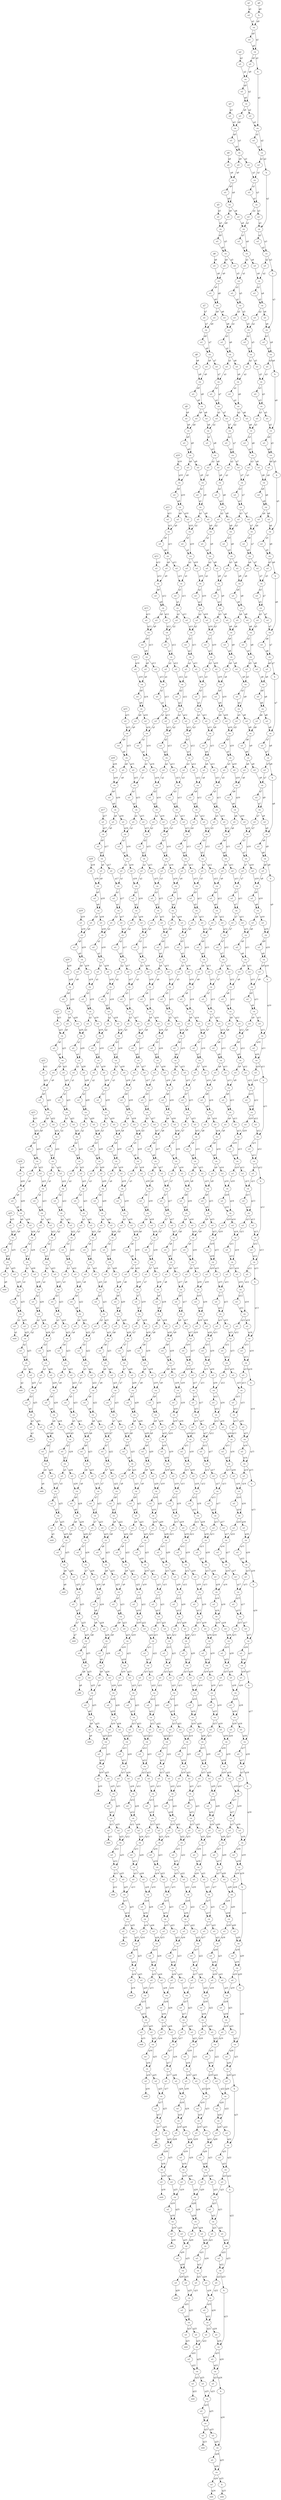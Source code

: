 digraph  {
h_0 [label=h, line=4, order=1];
u1_2 [label=u1, line=5, order=2];
cx_4 [label=cx, line=6, order=3];
u1_7 [label=u1, line=7, order=4];
cx_9 [label=cx, line=8, order=5];
u1_12 [label=u1, line=9, order=6];
h_14 [label=h, line=10, order=7];
u1_16 [label=u1, line=11, order=8];
cx_18 [label=cx, line=12, order=9];
u1_21 [label=u1, line=13, order=10];
cx_23 [label=cx, line=14, order=11];
u1_26 [label=u1, line=15, order=12];
u1_28 [label=u1, line=16, order=13];
cx_30 [label=cx, line=17, order=14];
u1_33 [label=u1, line=18, order=15];
cx_35 [label=cx, line=19, order=16];
u1_38 [label=u1, line=20, order=17];
h_40 [label=h, line=21, order=18];
u1_42 [label=u1, line=22, order=19];
cx_44 [label=cx, line=23, order=20];
u1_47 [label=u1, line=24, order=21];
cx_49 [label=cx, line=25, order=22];
u1_52 [label=u1, line=26, order=23];
u1_54 [label=u1, line=27, order=24];
cx_56 [label=cx, line=28, order=25];
u1_59 [label=u1, line=29, order=26];
cx_61 [label=cx, line=30, order=27];
u1_64 [label=u1, line=31, order=28];
u1_66 [label=u1, line=32, order=29];
cx_68 [label=cx, line=33, order=30];
u1_71 [label=u1, line=34, order=31];
cx_73 [label=cx, line=35, order=32];
u1_76 [label=u1, line=36, order=33];
h_78 [label=h, line=37, order=34];
u1_80 [label=u1, line=38, order=35];
cx_82 [label=cx, line=39, order=36];
u1_85 [label=u1, line=40, order=37];
cx_87 [label=cx, line=41, order=38];
u1_90 [label=u1, line=42, order=39];
u1_92 [label=u1, line=43, order=40];
cx_94 [label=cx, line=44, order=41];
u1_97 [label=u1, line=45, order=42];
cx_99 [label=cx, line=46, order=43];
u1_102 [label=u1, line=47, order=44];
u1_104 [label=u1, line=48, order=45];
cx_106 [label=cx, line=49, order=46];
u1_109 [label=u1, line=50, order=47];
cx_111 [label=cx, line=51, order=48];
u1_114 [label=u1, line=52, order=49];
u1_116 [label=u1, line=53, order=50];
cx_118 [label=cx, line=54, order=51];
u1_121 [label=u1, line=55, order=52];
cx_123 [label=cx, line=56, order=53];
u1_126 [label=u1, line=57, order=54];
h_128 [label=h, line=58, order=55];
u1_130 [label=u1, line=59, order=56];
cx_132 [label=cx, line=60, order=57];
u1_135 [label=u1, line=61, order=58];
cx_137 [label=cx, line=62, order=59];
u1_140 [label=u1, line=63, order=60];
u1_142 [label=u1, line=64, order=61];
cx_144 [label=cx, line=65, order=62];
u1_147 [label=u1, line=66, order=63];
cx_149 [label=cx, line=67, order=64];
u1_152 [label=u1, line=68, order=65];
u1_154 [label=u1, line=69, order=66];
cx_156 [label=cx, line=70, order=67];
u1_159 [label=u1, line=71, order=68];
cx_161 [label=cx, line=72, order=69];
u1_164 [label=u1, line=73, order=70];
u1_166 [label=u1, line=74, order=71];
cx_168 [label=cx, line=75, order=72];
u1_171 [label=u1, line=76, order=73];
cx_173 [label=cx, line=77, order=74];
u1_176 [label=u1, line=78, order=75];
u1_178 [label=u1, line=79, order=76];
cx_180 [label=cx, line=80, order=77];
u1_183 [label=u1, line=81, order=78];
cx_185 [label=cx, line=82, order=79];
u1_188 [label=u1, line=83, order=80];
h_190 [label=h, line=84, order=81];
u1_192 [label=u1, line=85, order=82];
cx_194 [label=cx, line=86, order=83];
u1_197 [label=u1, line=87, order=84];
cx_199 [label=cx, line=88, order=85];
u1_202 [label=u1, line=89, order=86];
u1_204 [label=u1, line=90, order=87];
cx_206 [label=cx, line=91, order=88];
u1_209 [label=u1, line=92, order=89];
cx_211 [label=cx, line=93, order=90];
u1_214 [label=u1, line=94, order=91];
u1_216 [label=u1, line=95, order=92];
cx_218 [label=cx, line=96, order=93];
u1_221 [label=u1, line=97, order=94];
cx_223 [label=cx, line=98, order=95];
u1_226 [label=u1, line=99, order=96];
u1_228 [label=u1, line=100, order=97];
cx_230 [label=cx, line=101, order=98];
u1_233 [label=u1, line=102, order=99];
cx_235 [label=cx, line=103, order=100];
u1_238 [label=u1, line=104, order=101];
u1_240 [label=u1, line=105, order=102];
cx_242 [label=cx, line=106, order=103];
u1_245 [label=u1, line=107, order=104];
cx_247 [label=cx, line=108, order=105];
u1_250 [label=u1, line=109, order=106];
u1_252 [label=u1, line=110, order=107];
cx_254 [label=cx, line=111, order=108];
u1_257 [label=u1, line=112, order=109];
cx_259 [label=cx, line=113, order=110];
u1_262 [label=u1, line=114, order=111];
h_264 [label=h, line=115, order=112];
u1_266 [label=u1, line=116, order=113];
cx_268 [label=cx, line=117, order=114];
u1_271 [label=u1, line=118, order=115];
cx_273 [label=cx, line=119, order=116];
u1_276 [label=u1, line=120, order=117];
u1_278 [label=u1, line=121, order=118];
cx_280 [label=cx, line=122, order=119];
u1_283 [label=u1, line=123, order=120];
cx_285 [label=cx, line=124, order=121];
u1_288 [label=u1, line=125, order=122];
u1_290 [label=u1, line=126, order=123];
cx_292 [label=cx, line=127, order=124];
u1_295 [label=u1, line=128, order=125];
cx_297 [label=cx, line=129, order=126];
u1_300 [label=u1, line=130, order=127];
u1_302 [label=u1, line=131, order=128];
cx_304 [label=cx, line=132, order=129];
u1_307 [label=u1, line=133, order=130];
cx_309 [label=cx, line=134, order=131];
u1_312 [label=u1, line=135, order=132];
u1_314 [label=u1, line=136, order=133];
cx_316 [label=cx, line=137, order=134];
u1_319 [label=u1, line=138, order=135];
cx_321 [label=cx, line=139, order=136];
u1_324 [label=u1, line=140, order=137];
u1_326 [label=u1, line=141, order=138];
cx_328 [label=cx, line=142, order=139];
u1_331 [label=u1, line=143, order=140];
cx_333 [label=cx, line=144, order=141];
u1_336 [label=u1, line=145, order=142];
u1_338 [label=u1, line=146, order=143];
cx_340 [label=cx, line=147, order=144];
u1_343 [label=u1, line=148, order=145];
cx_345 [label=cx, line=149, order=146];
u1_348 [label=u1, line=150, order=147];
h_350 [label=h, line=151, order=148];
u1_352 [label=u1, line=152, order=149];
cx_354 [label=cx, line=153, order=150];
u1_357 [label=u1, line=154, order=151];
cx_359 [label=cx, line=155, order=152];
u1_362 [label=u1, line=156, order=153];
u1_364 [label=u1, line=157, order=154];
cx_366 [label=cx, line=158, order=155];
u1_369 [label=u1, line=159, order=156];
cx_371 [label=cx, line=160, order=157];
u1_374 [label=u1, line=161, order=158];
u1_376 [label=u1, line=162, order=159];
cx_378 [label=cx, line=163, order=160];
u1_381 [label=u1, line=164, order=161];
cx_383 [label=cx, line=165, order=162];
u1_386 [label=u1, line=166, order=163];
u1_388 [label=u1, line=167, order=164];
cx_390 [label=cx, line=168, order=165];
u1_393 [label=u1, line=169, order=166];
cx_395 [label=cx, line=170, order=167];
u1_398 [label=u1, line=171, order=168];
u1_400 [label=u1, line=172, order=169];
cx_402 [label=cx, line=173, order=170];
u1_405 [label=u1, line=174, order=171];
cx_407 [label=cx, line=175, order=172];
u1_410 [label=u1, line=176, order=173];
u1_412 [label=u1, line=177, order=174];
cx_414 [label=cx, line=178, order=175];
u1_417 [label=u1, line=179, order=176];
cx_419 [label=cx, line=180, order=177];
u1_422 [label=u1, line=181, order=178];
u1_424 [label=u1, line=182, order=179];
cx_426 [label=cx, line=183, order=180];
u1_429 [label=u1, line=184, order=181];
cx_431 [label=cx, line=185, order=182];
u1_434 [label=u1, line=186, order=183];
u1_436 [label=u1, line=187, order=184];
cx_438 [label=cx, line=188, order=185];
u1_441 [label=u1, line=189, order=186];
cx_443 [label=cx, line=190, order=187];
u1_446 [label=u1, line=191, order=188];
h_448 [label=h, line=192, order=189];
u1_450 [label=u1, line=193, order=190];
cx_452 [label=cx, line=194, order=191];
u1_455 [label=u1, line=195, order=192];
cx_457 [label=cx, line=196, order=193];
u1_460 [label=u1, line=197, order=194];
u1_462 [label=u1, line=198, order=195];
cx_464 [label=cx, line=199, order=196];
u1_467 [label=u1, line=200, order=197];
cx_469 [label=cx, line=201, order=198];
u1_472 [label=u1, line=202, order=199];
u1_474 [label=u1, line=203, order=200];
cx_476 [label=cx, line=204, order=201];
u1_479 [label=u1, line=205, order=202];
cx_481 [label=cx, line=206, order=203];
u1_484 [label=u1, line=207, order=204];
u1_486 [label=u1, line=208, order=205];
cx_488 [label=cx, line=209, order=206];
u1_491 [label=u1, line=210, order=207];
cx_493 [label=cx, line=211, order=208];
u1_496 [label=u1, line=212, order=209];
u1_498 [label=u1, line=213, order=210];
cx_500 [label=cx, line=214, order=211];
u1_503 [label=u1, line=215, order=212];
cx_505 [label=cx, line=216, order=213];
u1_508 [label=u1, line=217, order=214];
u1_510 [label=u1, line=218, order=215];
cx_512 [label=cx, line=219, order=216];
u1_515 [label=u1, line=220, order=217];
cx_517 [label=cx, line=221, order=218];
u1_520 [label=u1, line=222, order=219];
u1_522 [label=u1, line=223, order=220];
cx_524 [label=cx, line=224, order=221];
u1_527 [label=u1, line=225, order=222];
cx_529 [label=cx, line=226, order=223];
u1_532 [label=u1, line=227, order=224];
u1_534 [label=u1, line=228, order=225];
cx_536 [label=cx, line=229, order=226];
u1_539 [label=u1, line=230, order=227];
cx_541 [label=cx, line=231, order=228];
u1_544 [label=u1, line=232, order=229];
u1_546 [label=u1, line=233, order=230];
cx_548 [label=cx, line=234, order=231];
u1_551 [label=u1, line=235, order=232];
cx_553 [label=cx, line=236, order=233];
u1_556 [label=u1, line=237, order=234];
h_558 [label=h, line=238, order=235];
u1_560 [label=u1, line=239, order=236];
cx_562 [label=cx, line=240, order=237];
u1_565 [label=u1, line=241, order=238];
cx_567 [label=cx, line=242, order=239];
u1_570 [label=u1, line=243, order=240];
u1_572 [label=u1, line=244, order=241];
cx_574 [label=cx, line=245, order=242];
u1_577 [label=u1, line=246, order=243];
cx_579 [label=cx, line=247, order=244];
u1_582 [label=u1, line=248, order=245];
u1_584 [label=u1, line=249, order=246];
cx_586 [label=cx, line=250, order=247];
u1_589 [label=u1, line=251, order=248];
cx_591 [label=cx, line=252, order=249];
u1_594 [label=u1, line=253, order=250];
u1_596 [label=u1, line=254, order=251];
cx_598 [label=cx, line=255, order=252];
u1_601 [label=u1, line=256, order=253];
cx_603 [label=cx, line=257, order=254];
u1_606 [label=u1, line=258, order=255];
u1_608 [label=u1, line=259, order=256];
cx_610 [label=cx, line=260, order=257];
u1_613 [label=u1, line=261, order=258];
cx_615 [label=cx, line=262, order=259];
u1_618 [label=u1, line=263, order=260];
u1_620 [label=u1, line=264, order=261];
cx_622 [label=cx, line=265, order=262];
u1_625 [label=u1, line=266, order=263];
cx_627 [label=cx, line=267, order=264];
u1_630 [label=u1, line=268, order=265];
u1_632 [label=u1, line=269, order=266];
cx_634 [label=cx, line=270, order=267];
u1_637 [label=u1, line=271, order=268];
cx_639 [label=cx, line=272, order=269];
u1_642 [label=u1, line=273, order=270];
u1_644 [label=u1, line=274, order=271];
cx_646 [label=cx, line=275, order=272];
u1_649 [label=u1, line=276, order=273];
cx_651 [label=cx, line=277, order=274];
u1_654 [label=u1, line=278, order=275];
u1_656 [label=u1, line=279, order=276];
cx_658 [label=cx, line=280, order=277];
u1_661 [label=u1, line=281, order=278];
cx_663 [label=cx, line=282, order=279];
u1_666 [label=u1, line=283, order=280];
u1_668 [label=u1, line=284, order=281];
cx_670 [label=cx, line=285, order=282];
u1_673 [label=u1, line=286, order=283];
cx_675 [label=cx, line=287, order=284];
u1_678 [label=u1, line=288, order=285];
h_680 [label=h, line=289, order=286];
u1_682 [label=u1, line=290, order=287];
cx_684 [label=cx, line=291, order=288];
u1_687 [label=u1, line=292, order=289];
cx_689 [label=cx, line=293, order=290];
u1_692 [label=u1, line=294, order=291];
u1_694 [label=u1, line=295, order=292];
cx_696 [label=cx, line=296, order=293];
u1_699 [label=u1, line=297, order=294];
cx_701 [label=cx, line=298, order=295];
u1_704 [label=u1, line=299, order=296];
u1_706 [label=u1, line=300, order=297];
cx_708 [label=cx, line=301, order=298];
u1_711 [label=u1, line=302, order=299];
cx_713 [label=cx, line=303, order=300];
u1_716 [label=u1, line=304, order=301];
u1_718 [label=u1, line=305, order=302];
cx_720 [label=cx, line=306, order=303];
u1_723 [label=u1, line=307, order=304];
cx_725 [label=cx, line=308, order=305];
u1_728 [label=u1, line=309, order=306];
u1_730 [label=u1, line=310, order=307];
cx_732 [label=cx, line=311, order=308];
u1_735 [label=u1, line=312, order=309];
cx_737 [label=cx, line=313, order=310];
u1_740 [label=u1, line=314, order=311];
u1_742 [label=u1, line=315, order=312];
cx_744 [label=cx, line=316, order=313];
u1_747 [label=u1, line=317, order=314];
cx_749 [label=cx, line=318, order=315];
u1_752 [label=u1, line=319, order=316];
u1_754 [label=u1, line=320, order=317];
cx_756 [label=cx, line=321, order=318];
u1_759 [label=u1, line=322, order=319];
cx_761 [label=cx, line=323, order=320];
u1_764 [label=u1, line=324, order=321];
u1_766 [label=u1, line=325, order=322];
cx_768 [label=cx, line=326, order=323];
u1_771 [label=u1, line=327, order=324];
cx_773 [label=cx, line=328, order=325];
u1_776 [label=u1, line=329, order=326];
u1_778 [label=u1, line=330, order=327];
cx_780 [label=cx, line=331, order=328];
u1_783 [label=u1, line=332, order=329];
cx_785 [label=cx, line=333, order=330];
u1_788 [label=u1, line=334, order=331];
u1_790 [label=u1, line=335, order=332];
cx_792 [label=cx, line=336, order=333];
u1_795 [label=u1, line=337, order=334];
cx_797 [label=cx, line=338, order=335];
u1_800 [label=u1, line=339, order=336];
u1_802 [label=u1, line=340, order=337];
cx_804 [label=cx, line=341, order=338];
u1_807 [label=u1, line=342, order=339];
cx_809 [label=cx, line=343, order=340];
u1_812 [label=u1, line=344, order=341];
h_814 [label=h, line=345, order=342];
u1_816 [label=u1, line=346, order=343];
cx_818 [label=cx, line=347, order=344];
u1_821 [label=u1, line=348, order=345];
cx_823 [label=cx, line=349, order=346];
u1_826 [label=u1, line=350, order=347];
u1_828 [label=u1, line=351, order=348];
cx_830 [label=cx, line=352, order=349];
u1_833 [label=u1, line=353, order=350];
cx_835 [label=cx, line=354, order=351];
u1_838 [label=u1, line=355, order=352];
u1_840 [label=u1, line=356, order=353];
cx_842 [label=cx, line=357, order=354];
u1_845 [label=u1, line=358, order=355];
cx_847 [label=cx, line=359, order=356];
u1_850 [label=u1, line=360, order=357];
u1_852 [label=u1, line=361, order=358];
cx_854 [label=cx, line=362, order=359];
u1_857 [label=u1, line=363, order=360];
cx_859 [label=cx, line=364, order=361];
u1_862 [label=u1, line=365, order=362];
u1_864 [label=u1, line=366, order=363];
cx_866 [label=cx, line=367, order=364];
u1_869 [label=u1, line=368, order=365];
cx_871 [label=cx, line=369, order=366];
u1_874 [label=u1, line=370, order=367];
u1_876 [label=u1, line=371, order=368];
cx_878 [label=cx, line=372, order=369];
u1_881 [label=u1, line=373, order=370];
cx_883 [label=cx, line=374, order=371];
u1_886 [label=u1, line=375, order=372];
u1_888 [label=u1, line=376, order=373];
cx_890 [label=cx, line=377, order=374];
u1_893 [label=u1, line=378, order=375];
cx_895 [label=cx, line=379, order=376];
u1_898 [label=u1, line=380, order=377];
u1_900 [label=u1, line=381, order=378];
cx_902 [label=cx, line=382, order=379];
u1_905 [label=u1, line=383, order=380];
cx_907 [label=cx, line=384, order=381];
u1_910 [label=u1, line=385, order=382];
u1_912 [label=u1, line=386, order=383];
cx_914 [label=cx, line=387, order=384];
u1_917 [label=u1, line=388, order=385];
cx_919 [label=cx, line=389, order=386];
u1_922 [label=u1, line=390, order=387];
u1_924 [label=u1, line=391, order=388];
cx_926 [label=cx, line=392, order=389];
u1_929 [label=u1, line=393, order=390];
cx_931 [label=cx, line=394, order=391];
u1_934 [label=u1, line=395, order=392];
u1_936 [label=u1, line=396, order=393];
cx_938 [label=cx, line=397, order=394];
u1_941 [label=u1, line=398, order=395];
cx_943 [label=cx, line=399, order=396];
u1_946 [label=u1, line=400, order=397];
u1_948 [label=u1, line=401, order=398];
cx_950 [label=cx, line=402, order=399];
u1_953 [label=u1, line=403, order=400];
cx_955 [label=cx, line=404, order=401];
u1_958 [label=u1, line=405, order=402];
h_960 [label=h, line=406, order=403];
u1_962 [label=u1, line=407, order=404];
cx_964 [label=cx, line=408, order=405];
u1_967 [label=u1, line=409, order=406];
cx_969 [label=cx, line=410, order=407];
u1_972 [label=u1, line=411, order=408];
u1_974 [label=u1, line=412, order=409];
cx_976 [label=cx, line=413, order=410];
u1_979 [label=u1, line=414, order=411];
cx_981 [label=cx, line=415, order=412];
u1_984 [label=u1, line=416, order=413];
u1_986 [label=u1, line=417, order=414];
cx_988 [label=cx, line=418, order=415];
u1_991 [label=u1, line=419, order=416];
cx_993 [label=cx, line=420, order=417];
u1_996 [label=u1, line=421, order=418];
u1_998 [label=u1, line=422, order=419];
cx_1000 [label=cx, line=423, order=420];
u1_1003 [label=u1, line=424, order=421];
cx_1005 [label=cx, line=425, order=422];
u1_1008 [label=u1, line=426, order=423];
u1_1010 [label=u1, line=427, order=424];
cx_1012 [label=cx, line=428, order=425];
u1_1015 [label=u1, line=429, order=426];
cx_1017 [label=cx, line=430, order=427];
u1_1020 [label=u1, line=431, order=428];
u1_1022 [label=u1, line=432, order=429];
cx_1024 [label=cx, line=433, order=430];
u1_1027 [label=u1, line=434, order=431];
cx_1029 [label=cx, line=435, order=432];
u1_1032 [label=u1, line=436, order=433];
u1_1034 [label=u1, line=437, order=434];
cx_1036 [label=cx, line=438, order=435];
u1_1039 [label=u1, line=439, order=436];
cx_1041 [label=cx, line=440, order=437];
u1_1044 [label=u1, line=441, order=438];
u1_1046 [label=u1, line=442, order=439];
cx_1048 [label=cx, line=443, order=440];
u1_1051 [label=u1, line=444, order=441];
cx_1053 [label=cx, line=445, order=442];
u1_1056 [label=u1, line=446, order=443];
u1_1058 [label=u1, line=447, order=444];
cx_1060 [label=cx, line=448, order=445];
u1_1063 [label=u1, line=449, order=446];
cx_1065 [label=cx, line=450, order=447];
u1_1068 [label=u1, line=451, order=448];
u1_1070 [label=u1, line=452, order=449];
cx_1072 [label=cx, line=453, order=450];
u1_1075 [label=u1, line=454, order=451];
cx_1077 [label=cx, line=455, order=452];
u1_1080 [label=u1, line=456, order=453];
u1_1082 [label=u1, line=457, order=454];
cx_1084 [label=cx, line=458, order=455];
u1_1087 [label=u1, line=459, order=456];
cx_1089 [label=cx, line=460, order=457];
u1_1092 [label=u1, line=461, order=458];
u1_1094 [label=u1, line=462, order=459];
cx_1096 [label=cx, line=463, order=460];
u1_1099 [label=u1, line=464, order=461];
cx_1101 [label=cx, line=465, order=462];
u1_1104 [label=u1, line=466, order=463];
u1_1106 [label=u1, line=467, order=464];
cx_1108 [label=cx, line=468, order=465];
u1_1111 [label=u1, line=469, order=466];
cx_1113 [label=cx, line=470, order=467];
u1_1116 [label=u1, line=471, order=468];
h_1118 [label=h, line=472, order=469];
u1_1120 [label=u1, line=473, order=470];
cx_1122 [label=cx, line=474, order=471];
u1_1125 [label=u1, line=475, order=472];
cx_1127 [label=cx, line=476, order=473];
u1_1130 [label=u1, line=477, order=474];
u1_1132 [label=u1, line=478, order=475];
cx_1134 [label=cx, line=479, order=476];
u1_1137 [label=u1, line=480, order=477];
cx_1139 [label=cx, line=481, order=478];
u1_1142 [label=u1, line=482, order=479];
u1_1144 [label=u1, line=483, order=480];
cx_1146 [label=cx, line=484, order=481];
u1_1149 [label=u1, line=485, order=482];
cx_1151 [label=cx, line=486, order=483];
u1_1154 [label=u1, line=487, order=484];
u1_1156 [label=u1, line=488, order=485];
cx_1158 [label=cx, line=489, order=486];
u1_1161 [label=u1, line=490, order=487];
cx_1163 [label=cx, line=491, order=488];
u1_1166 [label=u1, line=492, order=489];
u1_1168 [label=u1, line=493, order=490];
cx_1170 [label=cx, line=494, order=491];
u1_1173 [label=u1, line=495, order=492];
cx_1175 [label=cx, line=496, order=493];
u1_1178 [label=u1, line=497, order=494];
u1_1180 [label=u1, line=498, order=495];
cx_1182 [label=cx, line=499, order=496];
u1_1185 [label=u1, line=500, order=497];
cx_1187 [label=cx, line=501, order=498];
u1_1190 [label=u1, line=502, order=499];
u1_1192 [label=u1, line=503, order=500];
cx_1194 [label=cx, line=504, order=501];
u1_1197 [label=u1, line=505, order=502];
cx_1199 [label=cx, line=506, order=503];
u1_1202 [label=u1, line=507, order=504];
u1_1204 [label=u1, line=508, order=505];
cx_1206 [label=cx, line=509, order=506];
u1_1209 [label=u1, line=510, order=507];
cx_1211 [label=cx, line=511, order=508];
u1_1214 [label=u1, line=512, order=509];
u1_1216 [label=u1, line=513, order=510];
cx_1218 [label=cx, line=514, order=511];
u1_1221 [label=u1, line=515, order=512];
cx_1223 [label=cx, line=516, order=513];
u1_1226 [label=u1, line=517, order=514];
u1_1228 [label=u1, line=518, order=515];
cx_1230 [label=cx, line=519, order=516];
u1_1233 [label=u1, line=520, order=517];
cx_1235 [label=cx, line=521, order=518];
u1_1238 [label=u1, line=522, order=519];
u1_1240 [label=u1, line=523, order=520];
cx_1242 [label=cx, line=524, order=521];
u1_1245 [label=u1, line=525, order=522];
cx_1247 [label=cx, line=526, order=523];
u1_1250 [label=u1, line=527, order=524];
u1_1252 [label=u1, line=528, order=525];
cx_1254 [label=cx, line=529, order=526];
u1_1257 [label=u1, line=530, order=527];
cx_1259 [label=cx, line=531, order=528];
u1_1262 [label=u1, line=532, order=529];
u1_1264 [label=u1, line=533, order=530];
cx_1266 [label=cx, line=534, order=531];
u1_1269 [label=u1, line=535, order=532];
cx_1271 [label=cx, line=536, order=533];
u1_1274 [label=u1, line=537, order=534];
u1_1276 [label=u1, line=538, order=535];
cx_1278 [label=cx, line=539, order=536];
u1_1281 [label=u1, line=540, order=537];
cx_1283 [label=cx, line=541, order=538];
u1_1286 [label=u1, line=542, order=539];
h_1288 [label=h, line=543, order=540];
u1_1290 [label=u1, line=544, order=541];
cx_1292 [label=cx, line=545, order=542];
u1_1295 [label=u1, line=546, order=543];
cx_1297 [label=cx, line=547, order=544];
u1_1300 [label=u1, line=548, order=545];
u1_1302 [label=u1, line=549, order=546];
cx_1304 [label=cx, line=550, order=547];
u1_1307 [label=u1, line=551, order=548];
cx_1309 [label=cx, line=552, order=549];
u1_1312 [label=u1, line=553, order=550];
u1_1314 [label=u1, line=554, order=551];
cx_1316 [label=cx, line=555, order=552];
u1_1319 [label=u1, line=556, order=553];
cx_1321 [label=cx, line=557, order=554];
u1_1324 [label=u1, line=558, order=555];
u1_1326 [label=u1, line=559, order=556];
cx_1328 [label=cx, line=560, order=557];
u1_1331 [label=u1, line=561, order=558];
cx_1333 [label=cx, line=562, order=559];
u1_1336 [label=u1, line=563, order=560];
u1_1338 [label=u1, line=564, order=561];
cx_1340 [label=cx, line=565, order=562];
u1_1343 [label=u1, line=566, order=563];
cx_1345 [label=cx, line=567, order=564];
u1_1348 [label=u1, line=568, order=565];
u1_1350 [label=u1, line=569, order=566];
cx_1352 [label=cx, line=570, order=567];
u1_1355 [label=u1, line=571, order=568];
cx_1357 [label=cx, line=572, order=569];
u1_1360 [label=u1, line=573, order=570];
u1_1362 [label=u1, line=574, order=571];
cx_1364 [label=cx, line=575, order=572];
u1_1367 [label=u1, line=576, order=573];
cx_1369 [label=cx, line=577, order=574];
u1_1372 [label=u1, line=578, order=575];
u1_1374 [label=u1, line=579, order=576];
cx_1376 [label=cx, line=580, order=577];
u1_1379 [label=u1, line=581, order=578];
cx_1381 [label=cx, line=582, order=579];
u1_1384 [label=u1, line=583, order=580];
u1_1386 [label=u1, line=584, order=581];
cx_1388 [label=cx, line=585, order=582];
u1_1391 [label=u1, line=586, order=583];
cx_1393 [label=cx, line=587, order=584];
u1_1396 [label=u1, line=588, order=585];
u1_1398 [label=u1, line=589, order=586];
cx_1400 [label=cx, line=590, order=587];
u1_1403 [label=u1, line=591, order=588];
cx_1405 [label=cx, line=592, order=589];
u1_1408 [label=u1, line=593, order=590];
u1_1410 [label=u1, line=594, order=591];
cx_1412 [label=cx, line=595, order=592];
u1_1415 [label=u1, line=596, order=593];
cx_1417 [label=cx, line=597, order=594];
u1_1420 [label=u1, line=598, order=595];
u1_1422 [label=u1, line=599, order=596];
cx_1424 [label=cx, line=600, order=597];
u1_1427 [label=u1, line=601, order=598];
cx_1429 [label=cx, line=602, order=599];
u1_1432 [label=u1, line=603, order=600];
u1_1434 [label=u1, line=604, order=601];
cx_1436 [label=cx, line=605, order=602];
u1_1439 [label=u1, line=606, order=603];
cx_1441 [label=cx, line=607, order=604];
u1_1444 [label=u1, line=608, order=605];
u1_1446 [label=u1, line=609, order=606];
cx_1448 [label=cx, line=610, order=607];
u1_1451 [label=u1, line=611, order=608];
cx_1453 [label=cx, line=612, order=609];
u1_1456 [label=u1, line=613, order=610];
u1_1458 [label=u1, line=614, order=611];
cx_1460 [label=cx, line=615, order=612];
u1_1463 [label=u1, line=616, order=613];
cx_1465 [label=cx, line=617, order=614];
u1_1468 [label=u1, line=618, order=615];
h_1470 [label=h, line=619, order=616];
u1_1472 [label=u1, line=620, order=617];
cx_1474 [label=cx, line=621, order=618];
u1_1477 [label=u1, line=622, order=619];
cx_1479 [label=cx, line=623, order=620];
u1_1482 [label=u1, line=624, order=621];
u1_1484 [label=u1, line=625, order=622];
cx_1486 [label=cx, line=626, order=623];
u1_1489 [label=u1, line=627, order=624];
cx_1491 [label=cx, line=628, order=625];
u1_1494 [label=u1, line=629, order=626];
u1_1496 [label=u1, line=630, order=627];
cx_1498 [label=cx, line=631, order=628];
u1_1501 [label=u1, line=632, order=629];
cx_1503 [label=cx, line=633, order=630];
u1_1506 [label=u1, line=634, order=631];
u1_1508 [label=u1, line=635, order=632];
cx_1510 [label=cx, line=636, order=633];
u1_1513 [label=u1, line=637, order=634];
cx_1515 [label=cx, line=638, order=635];
u1_1518 [label=u1, line=639, order=636];
u1_1520 [label=u1, line=640, order=637];
cx_1522 [label=cx, line=641, order=638];
u1_1525 [label=u1, line=642, order=639];
cx_1527 [label=cx, line=643, order=640];
u1_1530 [label=u1, line=644, order=641];
u1_1532 [label=u1, line=645, order=642];
cx_1534 [label=cx, line=646, order=643];
u1_1537 [label=u1, line=647, order=644];
cx_1539 [label=cx, line=648, order=645];
u1_1542 [label=u1, line=649, order=646];
u1_1544 [label=u1, line=650, order=647];
cx_1546 [label=cx, line=651, order=648];
u1_1549 [label=u1, line=652, order=649];
cx_1551 [label=cx, line=653, order=650];
u1_1554 [label=u1, line=654, order=651];
u1_1556 [label=u1, line=655, order=652];
cx_1558 [label=cx, line=656, order=653];
u1_1561 [label=u1, line=657, order=654];
cx_1563 [label=cx, line=658, order=655];
u1_1566 [label=u1, line=659, order=656];
u1_1568 [label=u1, line=660, order=657];
cx_1570 [label=cx, line=661, order=658];
u1_1573 [label=u1, line=662, order=659];
cx_1575 [label=cx, line=663, order=660];
u1_1578 [label=u1, line=664, order=661];
u1_1580 [label=u1, line=665, order=662];
cx_1582 [label=cx, line=666, order=663];
u1_1585 [label=u1, line=667, order=664];
cx_1587 [label=cx, line=668, order=665];
u1_1590 [label=u1, line=669, order=666];
u1_1592 [label=u1, line=670, order=667];
cx_1594 [label=cx, line=671, order=668];
u1_1597 [label=u1, line=672, order=669];
cx_1599 [label=cx, line=673, order=670];
u1_1602 [label=u1, line=674, order=671];
u1_1604 [label=u1, line=675, order=672];
cx_1606 [label=cx, line=676, order=673];
u1_1609 [label=u1, line=677, order=674];
cx_1611 [label=cx, line=678, order=675];
u1_1614 [label=u1, line=679, order=676];
u1_1616 [label=u1, line=680, order=677];
cx_1618 [label=cx, line=681, order=678];
u1_1621 [label=u1, line=682, order=679];
cx_1623 [label=cx, line=683, order=680];
u1_1626 [label=u1, line=684, order=681];
u1_1628 [label=u1, line=685, order=682];
cx_1630 [label=cx, line=686, order=683];
u1_1633 [label=u1, line=687, order=684];
cx_1635 [label=cx, line=688, order=685];
u1_1638 [label=u1, line=689, order=686];
u1_1640 [label=u1, line=690, order=687];
cx_1642 [label=cx, line=691, order=688];
u1_1645 [label=u1, line=692, order=689];
cx_1647 [label=cx, line=693, order=690];
u1_1650 [label=u1, line=694, order=691];
u1_1652 [label=u1, line=695, order=692];
cx_1654 [label=cx, line=696, order=693];
u1_1657 [label=u1, line=697, order=694];
cx_1659 [label=cx, line=698, order=695];
u1_1662 [label=u1, line=699, order=696];
h_1664 [label=h, line=700, order=697];
u1_1666 [label=u1, line=701, order=698];
cx_1668 [label=cx, line=702, order=699];
u1_1671 [label=u1, line=703, order=700];
cx_1673 [label=cx, line=704, order=701];
u1_1676 [label=u1, line=705, order=702];
u1_1678 [label=u1, line=706, order=703];
cx_1680 [label=cx, line=707, order=704];
u1_1683 [label=u1, line=708, order=705];
cx_1685 [label=cx, line=709, order=706];
u1_1688 [label=u1, line=710, order=707];
u1_1690 [label=u1, line=711, order=708];
cx_1692 [label=cx, line=712, order=709];
u1_1695 [label=u1, line=713, order=710];
cx_1697 [label=cx, line=714, order=711];
u1_1700 [label=u1, line=715, order=712];
u1_1702 [label=u1, line=716, order=713];
cx_1704 [label=cx, line=717, order=714];
u1_1707 [label=u1, line=718, order=715];
cx_1709 [label=cx, line=719, order=716];
u1_1712 [label=u1, line=720, order=717];
u1_1714 [label=u1, line=721, order=718];
cx_1716 [label=cx, line=722, order=719];
u1_1719 [label=u1, line=723, order=720];
cx_1721 [label=cx, line=724, order=721];
u1_1724 [label=u1, line=725, order=722];
u1_1726 [label=u1, line=726, order=723];
cx_1728 [label=cx, line=727, order=724];
u1_1731 [label=u1, line=728, order=725];
cx_1733 [label=cx, line=729, order=726];
u1_1736 [label=u1, line=730, order=727];
u1_1738 [label=u1, line=731, order=728];
cx_1740 [label=cx, line=732, order=729];
u1_1743 [label=u1, line=733, order=730];
cx_1745 [label=cx, line=734, order=731];
u1_1748 [label=u1, line=735, order=732];
u1_1750 [label=u1, line=736, order=733];
cx_1752 [label=cx, line=737, order=734];
u1_1755 [label=u1, line=738, order=735];
cx_1757 [label=cx, line=739, order=736];
u1_1760 [label=u1, line=740, order=737];
u1_1762 [label=u1, line=741, order=738];
cx_1764 [label=cx, line=742, order=739];
u1_1767 [label=u1, line=743, order=740];
cx_1769 [label=cx, line=744, order=741];
u1_1772 [label=u1, line=745, order=742];
u1_1774 [label=u1, line=746, order=743];
cx_1776 [label=cx, line=747, order=744];
u1_1779 [label=u1, line=748, order=745];
cx_1781 [label=cx, line=749, order=746];
u1_1784 [label=u1, line=750, order=747];
u1_1786 [label=u1, line=751, order=748];
cx_1788 [label=cx, line=752, order=749];
u1_1791 [label=u1, line=753, order=750];
cx_1793 [label=cx, line=754, order=751];
u1_1796 [label=u1, line=755, order=752];
u1_1798 [label=u1, line=756, order=753];
cx_1800 [label=cx, line=757, order=754];
u1_1803 [label=u1, line=758, order=755];
cx_1805 [label=cx, line=759, order=756];
u1_1808 [label=u1, line=760, order=757];
u1_1810 [label=u1, line=761, order=758];
cx_1812 [label=cx, line=762, order=759];
u1_1815 [label=u1, line=763, order=760];
cx_1817 [label=cx, line=764, order=761];
u1_1820 [label=u1, line=765, order=762];
u1_1822 [label=u1, line=766, order=763];
cx_1824 [label=cx, line=767, order=764];
u1_1827 [label=u1, line=768, order=765];
cx_1829 [label=cx, line=769, order=766];
u1_1832 [label=u1, line=770, order=767];
u1_1834 [label=u1, line=771, order=768];
cx_1836 [label=cx, line=772, order=769];
u1_1839 [label=u1, line=773, order=770];
cx_1841 [label=cx, line=774, order=771];
u1_1844 [label=u1, line=775, order=772];
u1_1846 [label=u1, line=776, order=773];
cx_1848 [label=cx, line=777, order=774];
u1_1851 [label=u1, line=778, order=775];
cx_1853 [label=cx, line=779, order=776];
u1_1856 [label=u1, line=780, order=777];
u1_1858 [label=u1, line=781, order=778];
cx_1860 [label=cx, line=782, order=779];
u1_1863 [label=u1, line=783, order=780];
cx_1865 [label=cx, line=784, order=781];
u1_1868 [label=u1, line=785, order=782];
h_1870 [label=h, line=786, order=783];
u1_1872 [label=u1, line=787, order=784];
cx_1874 [label=cx, line=788, order=785];
u1_1877 [label=u1, line=789, order=786];
cx_1879 [label=cx, line=790, order=787];
u1_1882 [label=u1, line=791, order=788];
u1_1884 [label=u1, line=792, order=789];
cx_1886 [label=cx, line=793, order=790];
u1_1889 [label=u1, line=794, order=791];
cx_1891 [label=cx, line=795, order=792];
u1_1894 [label=u1, line=796, order=793];
u1_1896 [label=u1, line=797, order=794];
cx_1898 [label=cx, line=798, order=795];
u1_1901 [label=u1, line=799, order=796];
cx_1903 [label=cx, line=800, order=797];
u1_1906 [label=u1, line=801, order=798];
u1_1908 [label=u1, line=802, order=799];
cx_1910 [label=cx, line=803, order=800];
u1_1913 [label=u1, line=804, order=801];
cx_1915 [label=cx, line=805, order=802];
u1_1918 [label=u1, line=806, order=803];
u1_1920 [label=u1, line=807, order=804];
cx_1922 [label=cx, line=808, order=805];
u1_1925 [label=u1, line=809, order=806];
cx_1927 [label=cx, line=810, order=807];
u1_1930 [label=u1, line=811, order=808];
u1_1932 [label=u1, line=812, order=809];
cx_1934 [label=cx, line=813, order=810];
u1_1937 [label=u1, line=814, order=811];
cx_1939 [label=cx, line=815, order=812];
u1_1942 [label=u1, line=816, order=813];
u1_1944 [label=u1, line=817, order=814];
cx_1946 [label=cx, line=818, order=815];
u1_1949 [label=u1, line=819, order=816];
cx_1951 [label=cx, line=820, order=817];
u1_1954 [label=u1, line=821, order=818];
u1_1956 [label=u1, line=822, order=819];
cx_1958 [label=cx, line=823, order=820];
u1_1961 [label=u1, line=824, order=821];
cx_1963 [label=cx, line=825, order=822];
u1_1966 [label=u1, line=826, order=823];
u1_1968 [label=u1, line=827, order=824];
cx_1970 [label=cx, line=828, order=825];
u1_1973 [label=u1, line=829, order=826];
cx_1975 [label=cx, line=830, order=827];
u1_1978 [label=u1, line=831, order=828];
u1_1980 [label=u1, line=832, order=829];
cx_1982 [label=cx, line=833, order=830];
u1_1985 [label=u1, line=834, order=831];
cx_1987 [label=cx, line=835, order=832];
u1_1990 [label=u1, line=836, order=833];
u1_1992 [label=u1, line=837, order=834];
cx_1994 [label=cx, line=838, order=835];
u1_1997 [label=u1, line=839, order=836];
cx_1999 [label=cx, line=840, order=837];
u1_2002 [label=u1, line=841, order=838];
u1_2004 [label=u1, line=842, order=839];
cx_2006 [label=cx, line=843, order=840];
u1_2009 [label=u1, line=844, order=841];
cx_2011 [label=cx, line=845, order=842];
u1_2014 [label=u1, line=846, order=843];
u1_2016 [label=u1, line=847, order=844];
cx_2018 [label=cx, line=848, order=845];
u1_2021 [label=u1, line=849, order=846];
cx_2023 [label=cx, line=850, order=847];
u1_2026 [label=u1, line=851, order=848];
u1_2028 [label=u1, line=852, order=849];
cx_2030 [label=cx, line=853, order=850];
u1_2033 [label=u1, line=854, order=851];
cx_2035 [label=cx, line=855, order=852];
u1_2038 [label=u1, line=856, order=853];
u1_2040 [label=u1, line=857, order=854];
cx_2042 [label=cx, line=858, order=855];
u1_2045 [label=u1, line=859, order=856];
cx_2047 [label=cx, line=860, order=857];
u1_2050 [label=u1, line=861, order=858];
u1_2052 [label=u1, line=862, order=859];
cx_2054 [label=cx, line=863, order=860];
u1_2057 [label=u1, line=864, order=861];
cx_2059 [label=cx, line=865, order=862];
u1_2062 [label=u1, line=866, order=863];
u1_2064 [label=u1, line=867, order=864];
cx_2066 [label=cx, line=868, order=865];
u1_2069 [label=u1, line=869, order=866];
cx_2071 [label=cx, line=870, order=867];
u1_2074 [label=u1, line=871, order=868];
u1_2076 [label=u1, line=872, order=869];
cx_2078 [label=cx, line=873, order=870];
u1_2081 [label=u1, line=874, order=871];
cx_2083 [label=cx, line=875, order=872];
u1_2086 [label=u1, line=876, order=873];
h_2088 [label=h, line=877, order=874];
u1_2090 [label=u1, line=878, order=875];
cx_2092 [label=cx, line=879, order=876];
u1_2095 [label=u1, line=880, order=877];
cx_2097 [label=cx, line=881, order=878];
u1_2100 [label=u1, line=882, order=879];
u1_2102 [label=u1, line=883, order=880];
cx_2104 [label=cx, line=884, order=881];
u1_2107 [label=u1, line=885, order=882];
cx_2109 [label=cx, line=886, order=883];
u1_2112 [label=u1, line=887, order=884];
u1_2114 [label=u1, line=888, order=885];
cx_2116 [label=cx, line=889, order=886];
u1_2119 [label=u1, line=890, order=887];
cx_2121 [label=cx, line=891, order=888];
u1_2124 [label=u1, line=892, order=889];
u1_2126 [label=u1, line=893, order=890];
cx_2128 [label=cx, line=894, order=891];
u1_2131 [label=u1, line=895, order=892];
cx_2133 [label=cx, line=896, order=893];
u1_2136 [label=u1, line=897, order=894];
u1_2138 [label=u1, line=898, order=895];
cx_2140 [label=cx, line=899, order=896];
u1_2143 [label=u1, line=900, order=897];
cx_2145 [label=cx, line=901, order=898];
u1_2148 [label=u1, line=902, order=899];
u1_2150 [label=u1, line=903, order=900];
cx_2152 [label=cx, line=904, order=901];
u1_2155 [label=u1, line=905, order=902];
cx_2157 [label=cx, line=906, order=903];
u1_2160 [label=u1, line=907, order=904];
u1_2162 [label=u1, line=908, order=905];
cx_2164 [label=cx, line=909, order=906];
u1_2167 [label=u1, line=910, order=907];
cx_2169 [label=cx, line=911, order=908];
u1_2172 [label=u1, line=912, order=909];
u1_2174 [label=u1, line=913, order=910];
cx_2176 [label=cx, line=914, order=911];
u1_2179 [label=u1, line=915, order=912];
cx_2181 [label=cx, line=916, order=913];
u1_2184 [label=u1, line=917, order=914];
u1_2186 [label=u1, line=918, order=915];
cx_2188 [label=cx, line=919, order=916];
u1_2191 [label=u1, line=920, order=917];
cx_2193 [label=cx, line=921, order=918];
u1_2196 [label=u1, line=922, order=919];
u1_2198 [label=u1, line=923, order=920];
cx_2200 [label=cx, line=924, order=921];
u1_2203 [label=u1, line=925, order=922];
cx_2205 [label=cx, line=926, order=923];
u1_2208 [label=u1, line=927, order=924];
u1_2210 [label=u1, line=928, order=925];
cx_2212 [label=cx, line=929, order=926];
u1_2215 [label=u1, line=930, order=927];
cx_2217 [label=cx, line=931, order=928];
u1_2220 [label=u1, line=932, order=929];
u1_2222 [label=u1, line=933, order=930];
cx_2224 [label=cx, line=934, order=931];
u1_2227 [label=u1, line=935, order=932];
cx_2229 [label=cx, line=936, order=933];
u1_2232 [label=u1, line=937, order=934];
u1_2234 [label=u1, line=938, order=935];
cx_2236 [label=cx, line=939, order=936];
u1_2239 [label=u1, line=940, order=937];
cx_2241 [label=cx, line=941, order=938];
u1_2244 [label=u1, line=942, order=939];
u1_2246 [label=u1, line=943, order=940];
cx_2248 [label=cx, line=944, order=941];
u1_2251 [label=u1, line=945, order=942];
cx_2253 [label=cx, line=946, order=943];
u1_2256 [label=u1, line=947, order=944];
u1_2258 [label=u1, line=948, order=945];
cx_2260 [label=cx, line=949, order=946];
u1_2263 [label=u1, line=950, order=947];
cx_2265 [label=cx, line=951, order=948];
u1_2268 [label=u1, line=952, order=949];
u1_2270 [label=u1, line=953, order=950];
cx_2272 [label=cx, line=954, order=951];
u1_2275 [label=u1, line=955, order=952];
cx_2277 [label=cx, line=956, order=953];
u1_2280 [label=u1, line=957, order=954];
u1_2282 [label=u1, line=958, order=955];
cx_2284 [label=cx, line=959, order=956];
u1_2287 [label=u1, line=960, order=957];
cx_2289 [label=cx, line=961, order=958];
u1_2292 [label=u1, line=962, order=959];
u1_2294 [label=u1, line=963, order=960];
cx_2296 [label=cx, line=964, order=961];
u1_2299 [label=u1, line=965, order=962];
cx_2301 [label=cx, line=966, order=963];
u1_2304 [label=u1, line=967, order=964];
u1_2306 [label=u1, line=968, order=965];
cx_2308 [label=cx, line=969, order=966];
u1_2311 [label=u1, line=970, order=967];
cx_2313 [label=cx, line=971, order=968];
u1_2316 [label=u1, line=972, order=969];
h_2318 [label=h, line=973, order=970];
u1_2320 [label=u1, line=974, order=971];
cx_2322 [label=cx, line=975, order=972];
u1_2325 [label=u1, line=976, order=973];
cx_2327 [label=cx, line=977, order=974];
u1_2330 [label=u1, line=978, order=975];
u1_2332 [label=u1, line=979, order=976];
cx_2334 [label=cx, line=980, order=977];
u1_2337 [label=u1, line=981, order=978];
cx_2339 [label=cx, line=982, order=979];
u1_2342 [label=u1, line=983, order=980];
u1_2344 [label=u1, line=984, order=981];
cx_2346 [label=cx, line=985, order=982];
u1_2349 [label=u1, line=986, order=983];
cx_2351 [label=cx, line=987, order=984];
u1_2354 [label=u1, line=988, order=985];
u1_2356 [label=u1, line=989, order=986];
cx_2358 [label=cx, line=990, order=987];
u1_2361 [label=u1, line=991, order=988];
cx_2363 [label=cx, line=992, order=989];
u1_2366 [label=u1, line=993, order=990];
u1_2368 [label=u1, line=994, order=991];
cx_2370 [label=cx, line=995, order=992];
u1_2373 [label=u1, line=996, order=993];
cx_2375 [label=cx, line=997, order=994];
u1_2378 [label=u1, line=998, order=995];
u1_2380 [label=u1, line=999, order=996];
cx_2382 [label=cx, line=1000, order=997];
u1_2385 [label=u1, line=1001, order=998];
cx_2387 [label=cx, line=1002, order=999];
u1_2390 [label=u1, line=1003, order=1000];
u1_2392 [label=u1, line=1004, order=1001];
cx_2394 [label=cx, line=1005, order=1002];
u1_2397 [label=u1, line=1006, order=1003];
cx_2399 [label=cx, line=1007, order=1004];
u1_2402 [label=u1, line=1008, order=1005];
u1_2404 [label=u1, line=1009, order=1006];
cx_2406 [label=cx, line=1010, order=1007];
u1_2409 [label=u1, line=1011, order=1008];
cx_2411 [label=cx, line=1012, order=1009];
u1_2414 [label=u1, line=1013, order=1010];
u1_2416 [label=u1, line=1014, order=1011];
cx_2418 [label=cx, line=1015, order=1012];
u1_2421 [label=u1, line=1016, order=1013];
cx_2423 [label=cx, line=1017, order=1014];
u1_2426 [label=u1, line=1018, order=1015];
u1_2428 [label=u1, line=1019, order=1016];
cx_2430 [label=cx, line=1020, order=1017];
u1_2433 [label=u1, line=1021, order=1018];
cx_2435 [label=cx, line=1022, order=1019];
u1_2438 [label=u1, line=1023, order=1020];
u1_2440 [label=u1, line=1024, order=1021];
cx_2442 [label=cx, line=1025, order=1022];
u1_2445 [label=u1, line=1026, order=1023];
cx_2447 [label=cx, line=1027, order=1024];
u1_2450 [label=u1, line=1028, order=1025];
u1_2452 [label=u1, line=1029, order=1026];
cx_2454 [label=cx, line=1030, order=1027];
u1_2457 [label=u1, line=1031, order=1028];
cx_2459 [label=cx, line=1032, order=1029];
u1_2462 [label=u1, line=1033, order=1030];
u1_2464 [label=u1, line=1034, order=1031];
cx_2466 [label=cx, line=1035, order=1032];
u1_2469 [label=u1, line=1036, order=1033];
cx_2471 [label=cx, line=1037, order=1034];
u1_2474 [label=u1, line=1038, order=1035];
u1_2476 [label=u1, line=1039, order=1036];
cx_2478 [label=cx, line=1040, order=1037];
u1_2481 [label=u1, line=1041, order=1038];
cx_2483 [label=cx, line=1042, order=1039];
u1_2486 [label=u1, line=1043, order=1040];
u1_2488 [label=u1, line=1044, order=1041];
cx_2490 [label=cx, line=1045, order=1042];
u1_2493 [label=u1, line=1046, order=1043];
cx_2495 [label=cx, line=1047, order=1044];
u1_2498 [label=u1, line=1048, order=1045];
u1_2500 [label=u1, line=1049, order=1046];
cx_2502 [label=cx, line=1050, order=1047];
u1_2505 [label=u1, line=1051, order=1048];
cx_2507 [label=cx, line=1052, order=1049];
u1_2510 [label=u1, line=1053, order=1050];
u1_2512 [label=u1, line=1054, order=1051];
cx_2514 [label=cx, line=1055, order=1052];
u1_2517 [label=u1, line=1056, order=1053];
cx_2519 [label=cx, line=1057, order=1054];
u1_2522 [label=u1, line=1058, order=1055];
u1_2524 [label=u1, line=1059, order=1056];
cx_2526 [label=cx, line=1060, order=1057];
u1_2529 [label=u1, line=1061, order=1058];
cx_2531 [label=cx, line=1062, order=1059];
u1_2534 [label=u1, line=1063, order=1060];
u1_2536 [label=u1, line=1064, order=1061];
cx_2538 [label=cx, line=1065, order=1062];
u1_2541 [label=u1, line=1066, order=1063];
cx_2543 [label=cx, line=1067, order=1064];
u1_2546 [label=u1, line=1068, order=1065];
u1_2548 [label=u1, line=1069, order=1066];
cx_2550 [label=cx, line=1070, order=1067];
u1_2553 [label=u1, line=1071, order=1068];
cx_2555 [label=cx, line=1072, order=1069];
u1_2558 [label=u1, line=1073, order=1070];
h_2560 [label=h, line=1074, order=1071];
u1_2562 [label=u1, line=1075, order=1072];
cx_2564 [label=cx, line=1076, order=1073];
u1_2567 [label=u1, line=1077, order=1074];
cx_2569 [label=cx, line=1078, order=1075];
u1_2572 [label=u1, line=1079, order=1076];
u1_2574 [label=u1, line=1080, order=1077];
cx_2576 [label=cx, line=1081, order=1078];
u1_2579 [label=u1, line=1082, order=1079];
cx_2581 [label=cx, line=1083, order=1080];
u1_2584 [label=u1, line=1084, order=1081];
u1_2586 [label=u1, line=1085, order=1082];
cx_2588 [label=cx, line=1086, order=1083];
u1_2591 [label=u1, line=1087, order=1084];
cx_2593 [label=cx, line=1088, order=1085];
u1_2596 [label=u1, line=1089, order=1086];
u1_2598 [label=u1, line=1090, order=1087];
cx_2600 [label=cx, line=1091, order=1088];
u1_2603 [label=u1, line=1092, order=1089];
cx_2605 [label=cx, line=1093, order=1090];
u1_2608 [label=u1, line=1094, order=1091];
u1_2610 [label=u1, line=1095, order=1092];
cx_2612 [label=cx, line=1096, order=1093];
u1_2615 [label=u1, line=1097, order=1094];
cx_2617 [label=cx, line=1098, order=1095];
u1_2620 [label=u1, line=1099, order=1096];
u1_2622 [label=u1, line=1100, order=1097];
cx_2624 [label=cx, line=1101, order=1098];
u1_2627 [label=u1, line=1102, order=1099];
cx_2629 [label=cx, line=1103, order=1100];
u1_2632 [label=u1, line=1104, order=1101];
u1_2634 [label=u1, line=1105, order=1102];
cx_2636 [label=cx, line=1106, order=1103];
u1_2639 [label=u1, line=1107, order=1104];
cx_2641 [label=cx, line=1108, order=1105];
u1_2644 [label=u1, line=1109, order=1106];
u1_2646 [label=u1, line=1110, order=1107];
cx_2648 [label=cx, line=1111, order=1108];
u1_2651 [label=u1, line=1112, order=1109];
cx_2653 [label=cx, line=1113, order=1110];
u1_2656 [label=u1, line=1114, order=1111];
u1_2658 [label=u1, line=1115, order=1112];
cx_2660 [label=cx, line=1116, order=1113];
u1_2663 [label=u1, line=1117, order=1114];
cx_2665 [label=cx, line=1118, order=1115];
u1_2668 [label=u1, line=1119, order=1116];
u1_2670 [label=u1, line=1120, order=1117];
cx_2672 [label=cx, line=1121, order=1118];
u1_2675 [label=u1, line=1122, order=1119];
cx_2677 [label=cx, line=1123, order=1120];
u1_2680 [label=u1, line=1124, order=1121];
u1_2682 [label=u1, line=1125, order=1122];
cx_2684 [label=cx, line=1126, order=1123];
u1_2687 [label=u1, line=1127, order=1124];
cx_2689 [label=cx, line=1128, order=1125];
u1_2692 [label=u1, line=1129, order=1126];
u1_2694 [label=u1, line=1130, order=1127];
cx_2696 [label=cx, line=1131, order=1128];
u1_2699 [label=u1, line=1132, order=1129];
cx_2701 [label=cx, line=1133, order=1130];
u1_2704 [label=u1, line=1134, order=1131];
u1_2706 [label=u1, line=1135, order=1132];
cx_2708 [label=cx, line=1136, order=1133];
u1_2711 [label=u1, line=1137, order=1134];
cx_2713 [label=cx, line=1138, order=1135];
u1_2716 [label=u1, line=1139, order=1136];
u1_2718 [label=u1, line=1140, order=1137];
cx_2720 [label=cx, line=1141, order=1138];
u1_2723 [label=u1, line=1142, order=1139];
cx_2725 [label=cx, line=1143, order=1140];
u1_2728 [label=u1, line=1144, order=1141];
u1_2730 [label=u1, line=1145, order=1142];
cx_2732 [label=cx, line=1146, order=1143];
u1_2735 [label=u1, line=1147, order=1144];
cx_2737 [label=cx, line=1148, order=1145];
u1_2740 [label=u1, line=1149, order=1146];
u1_2742 [label=u1, line=1150, order=1147];
cx_2744 [label=cx, line=1151, order=1148];
u1_2747 [label=u1, line=1152, order=1149];
cx_2749 [label=cx, line=1153, order=1150];
u1_2752 [label=u1, line=1154, order=1151];
u1_2754 [label=u1, line=1155, order=1152];
cx_2756 [label=cx, line=1156, order=1153];
u1_2759 [label=u1, line=1157, order=1154];
cx_2761 [label=cx, line=1158, order=1155];
u1_2764 [label=u1, line=1159, order=1156];
u1_2766 [label=u1, line=1160, order=1157];
cx_2768 [label=cx, line=1161, order=1158];
u1_2771 [label=u1, line=1162, order=1159];
cx_2773 [label=cx, line=1163, order=1160];
u1_2776 [label=u1, line=1164, order=1161];
u1_2778 [label=u1, line=1165, order=1162];
cx_2780 [label=cx, line=1166, order=1163];
u1_2783 [label=u1, line=1167, order=1164];
cx_2785 [label=cx, line=1168, order=1165];
u1_2788 [label=u1, line=1169, order=1166];
u1_2790 [label=u1, line=1170, order=1167];
cx_2792 [label=cx, line=1171, order=1168];
u1_2795 [label=u1, line=1172, order=1169];
cx_2797 [label=cx, line=1173, order=1170];
u1_2800 [label=u1, line=1174, order=1171];
u1_2802 [label=u1, line=1175, order=1172];
cx_2804 [label=cx, line=1176, order=1173];
u1_2807 [label=u1, line=1177, order=1174];
cx_2809 [label=cx, line=1178, order=1175];
u1_2812 [label=u1, line=1179, order=1176];
h_2814 [label=h, line=1180, order=1177];
u1_2816 [label=u1, line=1181, order=1178];
cx_2818 [label=cx, line=1182, order=1179];
u1_2821 [label=u1, line=1183, order=1180];
cx_2823 [label=cx, line=1184, order=1181];
u1_2826 [label=u1, line=1185, order=1182];
u1_2828 [label=u1, line=1186, order=1183];
cx_2830 [label=cx, line=1187, order=1184];
u1_2833 [label=u1, line=1188, order=1185];
cx_2835 [label=cx, line=1189, order=1186];
u1_2838 [label=u1, line=1190, order=1187];
u1_2840 [label=u1, line=1191, order=1188];
cx_2842 [label=cx, line=1192, order=1189];
u1_2845 [label=u1, line=1193, order=1190];
cx_2847 [label=cx, line=1194, order=1191];
u1_2850 [label=u1, line=1195, order=1192];
u1_2852 [label=u1, line=1196, order=1193];
cx_2854 [label=cx, line=1197, order=1194];
u1_2857 [label=u1, line=1198, order=1195];
cx_2859 [label=cx, line=1199, order=1196];
u1_2862 [label=u1, line=1200, order=1197];
u1_2864 [label=u1, line=1201, order=1198];
cx_2866 [label=cx, line=1202, order=1199];
u1_2869 [label=u1, line=1203, order=1200];
cx_2871 [label=cx, line=1204, order=1201];
u1_2874 [label=u1, line=1205, order=1202];
u1_2876 [label=u1, line=1206, order=1203];
cx_2878 [label=cx, line=1207, order=1204];
u1_2881 [label=u1, line=1208, order=1205];
cx_2883 [label=cx, line=1209, order=1206];
u1_2886 [label=u1, line=1210, order=1207];
u1_2888 [label=u1, line=1211, order=1208];
cx_2890 [label=cx, line=1212, order=1209];
u1_2893 [label=u1, line=1213, order=1210];
cx_2895 [label=cx, line=1214, order=1211];
u1_2898 [label=u1, line=1215, order=1212];
u1_2900 [label=u1, line=1216, order=1213];
cx_2902 [label=cx, line=1217, order=1214];
u1_2905 [label=u1, line=1218, order=1215];
cx_2907 [label=cx, line=1219, order=1216];
u1_2910 [label=u1, line=1220, order=1217];
u1_2912 [label=u1, line=1221, order=1218];
cx_2914 [label=cx, line=1222, order=1219];
u1_2917 [label=u1, line=1223, order=1220];
cx_2919 [label=cx, line=1224, order=1221];
u1_2922 [label=u1, line=1225, order=1222];
u1_2924 [label=u1, line=1226, order=1223];
cx_2926 [label=cx, line=1227, order=1224];
u1_2929 [label=u1, line=1228, order=1225];
cx_2931 [label=cx, line=1229, order=1226];
u1_2934 [label=u1, line=1230, order=1227];
u1_2936 [label=u1, line=1231, order=1228];
cx_2938 [label=cx, line=1232, order=1229];
u1_2941 [label=u1, line=1233, order=1230];
cx_2943 [label=cx, line=1234, order=1231];
u1_2946 [label=u1, line=1235, order=1232];
u1_2948 [label=u1, line=1236, order=1233];
cx_2950 [label=cx, line=1237, order=1234];
u1_2953 [label=u1, line=1238, order=1235];
cx_2955 [label=cx, line=1239, order=1236];
u1_2958 [label=u1, line=1240, order=1237];
u1_2960 [label=u1, line=1241, order=1238];
cx_2962 [label=cx, line=1242, order=1239];
u1_2965 [label=u1, line=1243, order=1240];
cx_2967 [label=cx, line=1244, order=1241];
u1_2970 [label=u1, line=1245, order=1242];
u1_2972 [label=u1, line=1246, order=1243];
cx_2974 [label=cx, line=1247, order=1244];
u1_2977 [label=u1, line=1248, order=1245];
cx_2979 [label=cx, line=1249, order=1246];
u1_2982 [label=u1, line=1250, order=1247];
u1_2984 [label=u1, line=1251, order=1248];
cx_2986 [label=cx, line=1252, order=1249];
u1_2989 [label=u1, line=1253, order=1250];
cx_2991 [label=cx, line=1254, order=1251];
u1_2994 [label=u1, line=1255, order=1252];
u1_2996 [label=u1, line=1256, order=1253];
cx_2998 [label=cx, line=1257, order=1254];
u1_3001 [label=u1, line=1258, order=1255];
cx_3003 [label=cx, line=1259, order=1256];
u1_3006 [label=u1, line=1260, order=1257];
u1_3008 [label=u1, line=1261, order=1258];
cx_3010 [label=cx, line=1262, order=1259];
u1_3013 [label=u1, line=1263, order=1260];
cx_3015 [label=cx, line=1264, order=1261];
u1_3018 [label=u1, line=1265, order=1262];
u1_3020 [label=u1, line=1266, order=1263];
cx_3022 [label=cx, line=1267, order=1264];
u1_3025 [label=u1, line=1268, order=1265];
cx_3027 [label=cx, line=1269, order=1266];
u1_3030 [label=u1, line=1270, order=1267];
u1_3032 [label=u1, line=1271, order=1268];
cx_3034 [label=cx, line=1272, order=1269];
u1_3037 [label=u1, line=1273, order=1270];
cx_3039 [label=cx, line=1274, order=1271];
u1_3042 [label=u1, line=1275, order=1272];
u1_3044 [label=u1, line=1276, order=1273];
cx_3046 [label=cx, line=1277, order=1274];
u1_3049 [label=u1, line=1278, order=1275];
cx_3051 [label=cx, line=1279, order=1276];
u1_3054 [label=u1, line=1280, order=1277];
u1_3056 [label=u1, line=1281, order=1278];
cx_3058 [label=cx, line=1282, order=1279];
u1_3061 [label=u1, line=1283, order=1280];
cx_3063 [label=cx, line=1284, order=1281];
u1_3066 [label=u1, line=1285, order=1282];
u1_3068 [label=u1, line=1286, order=1283];
cx_3070 [label=cx, line=1287, order=1284];
u1_3073 [label=u1, line=1288, order=1285];
cx_3075 [label=cx, line=1289, order=1286];
u1_3078 [label=u1, line=1290, order=1287];
h_3080 [label=h, line=1291, order=1288];
u1_3082 [label=u1, line=1292, order=1289];
cx_3084 [label=cx, line=1293, order=1290];
u1_3087 [label=u1, line=1294, order=1291];
cx_3089 [label=cx, line=1295, order=1292];
u1_3092 [label=u1, line=1296, order=1293];
u1_3094 [label=u1, line=1297, order=1294];
cx_3096 [label=cx, line=1298, order=1295];
u1_3099 [label=u1, line=1299, order=1296];
cx_3101 [label=cx, line=1300, order=1297];
u1_3104 [label=u1, line=1301, order=1298];
u1_3106 [label=u1, line=1302, order=1299];
cx_3108 [label=cx, line=1303, order=1300];
u1_3111 [label=u1, line=1304, order=1301];
cx_3113 [label=cx, line=1305, order=1302];
u1_3116 [label=u1, line=1306, order=1303];
u1_3118 [label=u1, line=1307, order=1304];
cx_3120 [label=cx, line=1308, order=1305];
u1_3123 [label=u1, line=1309, order=1306];
cx_3125 [label=cx, line=1310, order=1307];
u1_3128 [label=u1, line=1311, order=1308];
u1_3130 [label=u1, line=1312, order=1309];
cx_3132 [label=cx, line=1313, order=1310];
u1_3135 [label=u1, line=1314, order=1311];
cx_3137 [label=cx, line=1315, order=1312];
u1_3140 [label=u1, line=1316, order=1313];
u1_3142 [label=u1, line=1317, order=1314];
cx_3144 [label=cx, line=1318, order=1315];
u1_3147 [label=u1, line=1319, order=1316];
cx_3149 [label=cx, line=1320, order=1317];
u1_3152 [label=u1, line=1321, order=1318];
u1_3154 [label=u1, line=1322, order=1319];
cx_3156 [label=cx, line=1323, order=1320];
u1_3159 [label=u1, line=1324, order=1321];
cx_3161 [label=cx, line=1325, order=1322];
u1_3164 [label=u1, line=1326, order=1323];
u1_3166 [label=u1, line=1327, order=1324];
cx_3168 [label=cx, line=1328, order=1325];
u1_3171 [label=u1, line=1329, order=1326];
cx_3173 [label=cx, line=1330, order=1327];
u1_3176 [label=u1, line=1331, order=1328];
u1_3178 [label=u1, line=1332, order=1329];
cx_3180 [label=cx, line=1333, order=1330];
u1_3183 [label=u1, line=1334, order=1331];
cx_3185 [label=cx, line=1335, order=1332];
u1_3188 [label=u1, line=1336, order=1333];
u1_3190 [label=u1, line=1337, order=1334];
cx_3192 [label=cx, line=1338, order=1335];
u1_3195 [label=u1, line=1339, order=1336];
cx_3197 [label=cx, line=1340, order=1337];
u1_3200 [label=u1, line=1341, order=1338];
u1_3202 [label=u1, line=1342, order=1339];
cx_3204 [label=cx, line=1343, order=1340];
u1_3207 [label=u1, line=1344, order=1341];
cx_3209 [label=cx, line=1345, order=1342];
u1_3212 [label=u1, line=1346, order=1343];
u1_3214 [label=u1, line=1347, order=1344];
cx_3216 [label=cx, line=1348, order=1345];
u1_3219 [label=u1, line=1349, order=1346];
cx_3221 [label=cx, line=1350, order=1347];
u1_3224 [label=u1, line=1351, order=1348];
u1_3226 [label=u1, line=1352, order=1349];
cx_3228 [label=cx, line=1353, order=1350];
u1_3231 [label=u1, line=1354, order=1351];
cx_3233 [label=cx, line=1355, order=1352];
u1_3236 [label=u1, line=1356, order=1353];
u1_3238 [label=u1, line=1357, order=1354];
cx_3240 [label=cx, line=1358, order=1355];
u1_3243 [label=u1, line=1359, order=1356];
cx_3245 [label=cx, line=1360, order=1357];
u1_3248 [label=u1, line=1361, order=1358];
u1_3250 [label=u1, line=1362, order=1359];
cx_3252 [label=cx, line=1363, order=1360];
u1_3255 [label=u1, line=1364, order=1361];
cx_3257 [label=cx, line=1365, order=1362];
u1_3260 [label=u1, line=1366, order=1363];
u1_3262 [label=u1, line=1367, order=1364];
cx_3264 [label=cx, line=1368, order=1365];
u1_3267 [label=u1, line=1369, order=1366];
cx_3269 [label=cx, line=1370, order=1367];
u1_3272 [label=u1, line=1371, order=1368];
u1_3274 [label=u1, line=1372, order=1369];
cx_3276 [label=cx, line=1373, order=1370];
u1_3279 [label=u1, line=1374, order=1371];
cx_3281 [label=cx, line=1375, order=1372];
u1_3284 [label=u1, line=1376, order=1373];
u1_3286 [label=u1, line=1377, order=1374];
cx_3288 [label=cx, line=1378, order=1375];
u1_3291 [label=u1, line=1379, order=1376];
cx_3293 [label=cx, line=1380, order=1377];
u1_3296 [label=u1, line=1381, order=1378];
u1_3298 [label=u1, line=1382, order=1379];
cx_3300 [label=cx, line=1383, order=1380];
u1_3303 [label=u1, line=1384, order=1381];
cx_3305 [label=cx, line=1385, order=1382];
u1_3308 [label=u1, line=1386, order=1383];
u1_3310 [label=u1, line=1387, order=1384];
cx_3312 [label=cx, line=1388, order=1385];
u1_3315 [label=u1, line=1389, order=1386];
cx_3317 [label=cx, line=1390, order=1387];
u1_3320 [label=u1, line=1391, order=1388];
u1_3322 [label=u1, line=1392, order=1389];
cx_3324 [label=cx, line=1393, order=1390];
u1_3327 [label=u1, line=1394, order=1391];
cx_3329 [label=cx, line=1395, order=1392];
u1_3332 [label=u1, line=1396, order=1393];
u1_3334 [label=u1, line=1397, order=1394];
cx_3336 [label=cx, line=1398, order=1395];
u1_3339 [label=u1, line=1399, order=1396];
cx_3341 [label=cx, line=1400, order=1397];
u1_3344 [label=u1, line=1401, order=1398];
u1_3346 [label=u1, line=1402, order=1399];
cx_3348 [label=cx, line=1403, order=1400];
u1_3351 [label=u1, line=1404, order=1401];
cx_3353 [label=cx, line=1405, order=1402];
u1_3356 [label=u1, line=1406, order=1403];
h_3358 [label=h, line=1407, order=1404];
u1_3360 [label=u1, line=1408, order=1405];
cx_3362 [label=cx, line=1409, order=1406];
u1_3365 [label=u1, line=1410, order=1407];
cx_3367 [label=cx, line=1411, order=1408];
u1_3370 [label=u1, line=1412, order=1409];
u1_3372 [label=u1, line=1413, order=1410];
cx_3374 [label=cx, line=1414, order=1411];
u1_3377 [label=u1, line=1415, order=1412];
cx_3379 [label=cx, line=1416, order=1413];
u1_3382 [label=u1, line=1417, order=1414];
u1_3384 [label=u1, line=1418, order=1415];
cx_3386 [label=cx, line=1419, order=1416];
u1_3389 [label=u1, line=1420, order=1417];
cx_3391 [label=cx, line=1421, order=1418];
u1_3394 [label=u1, line=1422, order=1419];
u1_3396 [label=u1, line=1423, order=1420];
cx_3398 [label=cx, line=1424, order=1421];
u1_3401 [label=u1, line=1425, order=1422];
cx_3403 [label=cx, line=1426, order=1423];
u1_3406 [label=u1, line=1427, order=1424];
u1_3408 [label=u1, line=1428, order=1425];
cx_3410 [label=cx, line=1429, order=1426];
u1_3413 [label=u1, line=1430, order=1427];
cx_3415 [label=cx, line=1431, order=1428];
u1_3418 [label=u1, line=1432, order=1429];
u1_3420 [label=u1, line=1433, order=1430];
cx_3422 [label=cx, line=1434, order=1431];
u1_3425 [label=u1, line=1435, order=1432];
cx_3427 [label=cx, line=1436, order=1433];
u1_3430 [label=u1, line=1437, order=1434];
u1_3432 [label=u1, line=1438, order=1435];
cx_3434 [label=cx, line=1439, order=1436];
u1_3437 [label=u1, line=1440, order=1437];
cx_3439 [label=cx, line=1441, order=1438];
u1_3442 [label=u1, line=1442, order=1439];
u1_3444 [label=u1, line=1443, order=1440];
cx_3446 [label=cx, line=1444, order=1441];
u1_3449 [label=u1, line=1445, order=1442];
cx_3451 [label=cx, line=1446, order=1443];
u1_3454 [label=u1, line=1447, order=1444];
u1_3456 [label=u1, line=1448, order=1445];
cx_3458 [label=cx, line=1449, order=1446];
u1_3461 [label=u1, line=1450, order=1447];
cx_3463 [label=cx, line=1451, order=1448];
u1_3466 [label=u1, line=1452, order=1449];
u1_3468 [label=u1, line=1453, order=1450];
cx_3470 [label=cx, line=1454, order=1451];
u1_3473 [label=u1, line=1455, order=1452];
cx_3475 [label=cx, line=1456, order=1453];
u1_3478 [label=u1, line=1457, order=1454];
u1_3480 [label=u1, line=1458, order=1455];
cx_3482 [label=cx, line=1459, order=1456];
u1_3485 [label=u1, line=1460, order=1457];
cx_3487 [label=cx, line=1461, order=1458];
u1_3490 [label=u1, line=1462, order=1459];
u1_3492 [label=u1, line=1463, order=1460];
cx_3494 [label=cx, line=1464, order=1461];
u1_3497 [label=u1, line=1465, order=1462];
cx_3499 [label=cx, line=1466, order=1463];
u1_3502 [label=u1, line=1467, order=1464];
u1_3504 [label=u1, line=1468, order=1465];
cx_3506 [label=cx, line=1469, order=1466];
u1_3509 [label=u1, line=1470, order=1467];
cx_3511 [label=cx, line=1471, order=1468];
u1_3514 [label=u1, line=1472, order=1469];
u1_3516 [label=u1, line=1473, order=1470];
cx_3518 [label=cx, line=1474, order=1471];
u1_3521 [label=u1, line=1475, order=1472];
cx_3523 [label=cx, line=1476, order=1473];
u1_3526 [label=u1, line=1477, order=1474];
u1_3528 [label=u1, line=1478, order=1475];
cx_3530 [label=cx, line=1479, order=1476];
u1_3533 [label=u1, line=1480, order=1477];
cx_3535 [label=cx, line=1481, order=1478];
u1_3538 [label=u1, line=1482, order=1479];
u1_3540 [label=u1, line=1483, order=1480];
cx_3542 [label=cx, line=1484, order=1481];
u1_3545 [label=u1, line=1485, order=1482];
cx_3547 [label=cx, line=1486, order=1483];
u1_3550 [label=u1, line=1487, order=1484];
u1_3552 [label=u1, line=1488, order=1485];
cx_3554 [label=cx, line=1489, order=1486];
u1_3557 [label=u1, line=1490, order=1487];
cx_3559 [label=cx, line=1491, order=1488];
u1_3562 [label=u1, line=1492, order=1489];
u1_3564 [label=u1, line=1493, order=1490];
cx_3566 [label=cx, line=1494, order=1491];
u1_3569 [label=u1, line=1495, order=1492];
cx_3571 [label=cx, line=1496, order=1493];
u1_3574 [label=u1, line=1497, order=1494];
u1_3576 [label=u1, line=1498, order=1495];
cx_3578 [label=cx, line=1499, order=1496];
u1_3581 [label=u1, line=1500, order=1497];
cx_3583 [label=cx, line=1501, order=1498];
u1_3586 [label=u1, line=1502, order=1499];
u1_3588 [label=u1, line=1503, order=1500];
cx_3590 [label=cx, line=1504, order=1501];
u1_3593 [label=u1, line=1505, order=1502];
cx_3595 [label=cx, line=1506, order=1503];
u1_3598 [label=u1, line=1507, order=1504];
u1_3600 [label=u1, line=1508, order=1505];
cx_3602 [label=cx, line=1509, order=1506];
u1_3605 [label=u1, line=1510, order=1507];
cx_3607 [label=cx, line=1511, order=1508];
u1_3610 [label=u1, line=1512, order=1509];
u1_3612 [label=u1, line=1513, order=1510];
cx_3614 [label=cx, line=1514, order=1511];
u1_3617 [label=u1, line=1515, order=1512];
cx_3619 [label=cx, line=1516, order=1513];
u1_3622 [label=u1, line=1517, order=1514];
u1_3624 [label=u1, line=1518, order=1515];
cx_3626 [label=cx, line=1519, order=1516];
u1_3629 [label=u1, line=1520, order=1517];
cx_3631 [label=cx, line=1521, order=1518];
u1_3634 [label=u1, line=1522, order=1519];
u1_3636 [label=u1, line=1523, order=1520];
cx_3638 [label=cx, line=1524, order=1521];
u1_3641 [label=u1, line=1525, order=1522];
cx_3643 [label=cx, line=1526, order=1523];
u1_3646 [label=u1, line=1527, order=1524];
h_3648 [label=h, line=1528, order=1525];
u1_3650 [label=u1, line=1529, order=1526];
cx_3652 [label=cx, line=1530, order=1527];
u1_3655 [label=u1, line=1531, order=1528];
cx_3657 [label=cx, line=1532, order=1529];
u1_3660 [label=u1, line=1533, order=1530];
q0_exit_3661 [label=exit, order=9869];
u1_3662 [label=u1, line=1534, order=1531];
cx_3664 [label=cx, line=1535, order=1532];
u1_3667 [label=u1, line=1536, order=1533];
cx_3669 [label=cx, line=1537, order=1534];
u1_3672 [label=u1, line=1538, order=1535];
q1_exit_3673 [label=exit, order=9869];
u1_3674 [label=u1, line=1539, order=1536];
cx_3676 [label=cx, line=1540, order=1537];
u1_3679 [label=u1, line=1541, order=1538];
cx_3681 [label=cx, line=1542, order=1539];
u1_3684 [label=u1, line=1543, order=1540];
q2_exit_3685 [label=exit, order=9869];
u1_3686 [label=u1, line=1544, order=1541];
cx_3688 [label=cx, line=1545, order=1542];
u1_3691 [label=u1, line=1546, order=1543];
cx_3693 [label=cx, line=1547, order=1544];
u1_3696 [label=u1, line=1548, order=1545];
q3_exit_3697 [label=exit, order=9869];
u1_3698 [label=u1, line=1549, order=1546];
cx_3700 [label=cx, line=1550, order=1547];
u1_3703 [label=u1, line=1551, order=1548];
cx_3705 [label=cx, line=1552, order=1549];
u1_3708 [label=u1, line=1553, order=1550];
q4_exit_3709 [label=exit, order=9869];
u1_3710 [label=u1, line=1554, order=1551];
cx_3712 [label=cx, line=1555, order=1552];
u1_3715 [label=u1, line=1556, order=1553];
cx_3717 [label=cx, line=1557, order=1554];
u1_3720 [label=u1, line=1558, order=1555];
q5_exit_3721 [label=exit, order=9869];
u1_3722 [label=u1, line=1559, order=1556];
cx_3724 [label=cx, line=1560, order=1557];
u1_3727 [label=u1, line=1561, order=1558];
cx_3729 [label=cx, line=1562, order=1559];
u1_3732 [label=u1, line=1563, order=1560];
q6_exit_3733 [label=exit, order=9869];
u1_3734 [label=u1, line=1564, order=1561];
cx_3736 [label=cx, line=1565, order=1562];
u1_3739 [label=u1, line=1566, order=1563];
cx_3741 [label=cx, line=1567, order=1564];
u1_3744 [label=u1, line=1568, order=1565];
q7_exit_3745 [label=exit, order=9869];
u1_3746 [label=u1, line=1569, order=1566];
cx_3748 [label=cx, line=1570, order=1567];
u1_3751 [label=u1, line=1571, order=1568];
cx_3753 [label=cx, line=1572, order=1569];
u1_3756 [label=u1, line=1573, order=1570];
q8_exit_3757 [label=exit, order=9869];
u1_3758 [label=u1, line=1574, order=1571];
cx_3760 [label=cx, line=1575, order=1572];
u1_3763 [label=u1, line=1576, order=1573];
cx_3765 [label=cx, line=1577, order=1574];
u1_3768 [label=u1, line=1578, order=1575];
q9_exit_3769 [label=exit, order=9869];
u1_3770 [label=u1, line=1579, order=1576];
cx_3772 [label=cx, line=1580, order=1577];
u1_3775 [label=u1, line=1581, order=1578];
cx_3777 [label=cx, line=1582, order=1579];
u1_3780 [label=u1, line=1583, order=1580];
q10_exit_3781 [label=exit, order=9869];
u1_3782 [label=u1, line=1584, order=1581];
cx_3784 [label=cx, line=1585, order=1582];
u1_3787 [label=u1, line=1586, order=1583];
cx_3789 [label=cx, line=1587, order=1584];
u1_3792 [label=u1, line=1588, order=1585];
q11_exit_3793 [label=exit, order=9869];
u1_3794 [label=u1, line=1589, order=1586];
cx_3796 [label=cx, line=1590, order=1587];
u1_3799 [label=u1, line=1591, order=1588];
cx_3801 [label=cx, line=1592, order=1589];
u1_3804 [label=u1, line=1593, order=1590];
q12_exit_3805 [label=exit, order=9869];
u1_3806 [label=u1, line=1594, order=1591];
cx_3808 [label=cx, line=1595, order=1592];
u1_3811 [label=u1, line=1596, order=1593];
cx_3813 [label=cx, line=1597, order=1594];
u1_3816 [label=u1, line=1598, order=1595];
q13_exit_3817 [label=exit, order=9869];
u1_3818 [label=u1, line=1599, order=1596];
cx_3820 [label=cx, line=1600, order=1597];
u1_3823 [label=u1, line=1601, order=1598];
cx_3825 [label=cx, line=1602, order=1599];
u1_3828 [label=u1, line=1603, order=1600];
q14_exit_3829 [label=exit, order=9869];
u1_3830 [label=u1, line=1604, order=1601];
cx_3832 [label=cx, line=1605, order=1602];
u1_3835 [label=u1, line=1606, order=1603];
cx_3837 [label=cx, line=1607, order=1604];
u1_3840 [label=u1, line=1608, order=1605];
q15_exit_3841 [label=exit, order=9869];
u1_3842 [label=u1, line=1609, order=1606];
cx_3844 [label=cx, line=1610, order=1607];
u1_3847 [label=u1, line=1611, order=1608];
cx_3849 [label=cx, line=1612, order=1609];
u1_3852 [label=u1, line=1613, order=1610];
q16_exit_3853 [label=exit, order=9869];
u1_3854 [label=u1, line=1614, order=1611];
cx_3856 [label=cx, line=1615, order=1612];
u1_3859 [label=u1, line=1616, order=1613];
cx_3861 [label=cx, line=1617, order=1614];
u1_3864 [label=u1, line=1618, order=1615];
q17_exit_3865 [label=exit, order=9869];
u1_3866 [label=u1, line=1619, order=1616];
cx_3868 [label=cx, line=1620, order=1617];
u1_3871 [label=u1, line=1621, order=1618];
cx_3873 [label=cx, line=1622, order=1619];
u1_3876 [label=u1, line=1623, order=1620];
q18_exit_3877 [label=exit, order=9869];
u1_3878 [label=u1, line=1624, order=1621];
cx_3880 [label=cx, line=1625, order=1622];
u1_3883 [label=u1, line=1626, order=1623];
cx_3885 [label=cx, line=1627, order=1624];
u1_3888 [label=u1, line=1628, order=1625];
q19_exit_3889 [label=exit, order=9869];
u1_3890 [label=u1, line=1629, order=1626];
cx_3892 [label=cx, line=1630, order=1627];
u1_3895 [label=u1, line=1631, order=1628];
cx_3897 [label=cx, line=1632, order=1629];
u1_3900 [label=u1, line=1633, order=1630];
q20_exit_3901 [label=exit, order=9869];
u1_3902 [label=u1, line=1634, order=1631];
cx_3904 [label=cx, line=1635, order=1632];
u1_3907 [label=u1, line=1636, order=1633];
cx_3909 [label=cx, line=1637, order=1634];
u1_3912 [label=u1, line=1638, order=1635];
q21_exit_3913 [label=exit, order=9869];
u1_3914 [label=u1, line=1639, order=1636];
cx_3916 [label=cx, line=1640, order=1637];
u1_3919 [label=u1, line=1641, order=1638];
cx_3921 [label=cx, line=1642, order=1639];
u1_3924 [label=u1, line=1643, order=1640];
q22_exit_3925 [label=exit, order=9869];
u1_3926 [label=u1, line=1644, order=1641];
cx_3928 [label=cx, line=1645, order=1642];
u1_3931 [label=u1, line=1646, order=1643];
cx_3933 [label=cx, line=1647, order=1644];
u1_3936 [label=u1, line=1648, order=1645];
q23_exit_3937 [label=exit, order=9869];
u1_3938 [label=u1, line=1649, order=1646];
cx_3940 [label=cx, line=1650, order=1647];
u1_3943 [label=u1, line=1651, order=1648];
cx_3945 [label=cx, line=1652, order=1649];
u1_3948 [label=u1, line=1653, order=1650];
q24_exit_3949 [label=exit, order=9869];
h_3950 [label=h, line=1654, order=1651];
q25_exit_3951 [label=exit, order=9869];
q0 [label=q0, order=0];
q1 [label=q1, order=0];
q2 [label=q2, order=0];
q3 [label=q3, order=0];
q4 [label=q4, order=0];
q5 [label=q5, order=0];
q6 [label=q6, order=0];
q7 [label=q7, order=0];
q8 [label=q8, order=0];
q9 [label=q9, order=0];
q10 [label=q10, order=0];
q11 [label=q11, order=0];
q12 [label=q12, order=0];
q13 [label=q13, order=0];
q14 [label=q14, order=0];
q15 [label=q15, order=0];
q16 [label=q16, order=0];
q17 [label=q17, order=0];
q18 [label=q18, order=0];
q19 [label=q19, order=0];
q20 [label=q20, order=0];
q21 [label=q21, order=0];
q22 [label=q22, order=0];
q23 [label=q23, order=0];
q24 [label=q24, order=0];
q25 [label=q25, order=0];
h_0 -> cx_4  [key=0, label=q0];
u1_2 -> cx_4  [key=0, label=q1];
cx_4 -> u1_7  [key=0, label=q0];
cx_4 -> cx_9  [key=0, label=q1];
u1_7 -> cx_9  [key=0, label=q0];
cx_9 -> u1_12  [key=0, label=q0];
cx_9 -> h_14  [key=0, label=q1];
u1_12 -> cx_18  [key=0, label=q0];
h_14 -> cx_30  [key=0, label=q1];
u1_16 -> cx_18  [key=0, label=q2];
cx_18 -> u1_21  [key=0, label=q0];
cx_18 -> cx_23  [key=0, label=q2];
u1_21 -> cx_23  [key=0, label=q0];
cx_23 -> u1_26  [key=0, label=q0];
cx_23 -> u1_28  [key=0, label=q2];
u1_26 -> cx_44  [key=0, label=q0];
u1_28 -> cx_30  [key=0, label=q2];
cx_30 -> u1_33  [key=0, label=q1];
cx_30 -> cx_35  [key=0, label=q2];
u1_33 -> cx_35  [key=0, label=q1];
cx_35 -> u1_38  [key=0, label=q1];
cx_35 -> h_40  [key=0, label=q2];
u1_38 -> cx_56  [key=0, label=q1];
h_40 -> cx_68  [key=0, label=q2];
u1_42 -> cx_44  [key=0, label=q3];
cx_44 -> u1_47  [key=0, label=q0];
cx_44 -> cx_49  [key=0, label=q3];
u1_47 -> cx_49  [key=0, label=q0];
cx_49 -> u1_52  [key=0, label=q0];
cx_49 -> u1_54  [key=0, label=q3];
u1_52 -> cx_82  [key=0, label=q0];
u1_54 -> cx_56  [key=0, label=q3];
cx_56 -> u1_59  [key=0, label=q1];
cx_56 -> cx_61  [key=0, label=q3];
u1_59 -> cx_61  [key=0, label=q1];
cx_61 -> u1_64  [key=0, label=q1];
cx_61 -> u1_66  [key=0, label=q3];
u1_64 -> cx_94  [key=0, label=q1];
u1_66 -> cx_68  [key=0, label=q3];
cx_68 -> u1_71  [key=0, label=q2];
cx_68 -> cx_73  [key=0, label=q3];
u1_71 -> cx_73  [key=0, label=q2];
cx_73 -> u1_76  [key=0, label=q2];
cx_73 -> h_78  [key=0, label=q3];
u1_76 -> cx_106  [key=0, label=q2];
h_78 -> cx_118  [key=0, label=q3];
u1_80 -> cx_82  [key=0, label=q4];
cx_82 -> u1_85  [key=0, label=q0];
cx_82 -> cx_87  [key=0, label=q4];
u1_85 -> cx_87  [key=0, label=q0];
cx_87 -> u1_90  [key=0, label=q0];
cx_87 -> u1_92  [key=0, label=q4];
u1_90 -> cx_132  [key=0, label=q0];
u1_92 -> cx_94  [key=0, label=q4];
cx_94 -> u1_97  [key=0, label=q1];
cx_94 -> cx_99  [key=0, label=q4];
u1_97 -> cx_99  [key=0, label=q1];
cx_99 -> u1_102  [key=0, label=q1];
cx_99 -> u1_104  [key=0, label=q4];
u1_102 -> cx_144  [key=0, label=q1];
u1_104 -> cx_106  [key=0, label=q4];
cx_106 -> u1_109  [key=0, label=q2];
cx_106 -> cx_111  [key=0, label=q4];
u1_109 -> cx_111  [key=0, label=q2];
cx_111 -> u1_114  [key=0, label=q2];
cx_111 -> u1_116  [key=0, label=q4];
u1_114 -> cx_156  [key=0, label=q2];
u1_116 -> cx_118  [key=0, label=q4];
cx_118 -> u1_121  [key=0, label=q3];
cx_118 -> cx_123  [key=0, label=q4];
u1_121 -> cx_123  [key=0, label=q3];
cx_123 -> u1_126  [key=0, label=q3];
cx_123 -> h_128  [key=0, label=q4];
u1_126 -> cx_168  [key=0, label=q3];
h_128 -> cx_180  [key=0, label=q4];
u1_130 -> cx_132  [key=0, label=q5];
cx_132 -> u1_135  [key=0, label=q0];
cx_132 -> cx_137  [key=0, label=q5];
u1_135 -> cx_137  [key=0, label=q0];
cx_137 -> u1_140  [key=0, label=q0];
cx_137 -> u1_142  [key=0, label=q5];
u1_140 -> cx_194  [key=0, label=q0];
u1_142 -> cx_144  [key=0, label=q5];
cx_144 -> u1_147  [key=0, label=q1];
cx_144 -> cx_149  [key=0, label=q5];
u1_147 -> cx_149  [key=0, label=q1];
cx_149 -> u1_152  [key=0, label=q1];
cx_149 -> u1_154  [key=0, label=q5];
u1_152 -> cx_206  [key=0, label=q1];
u1_154 -> cx_156  [key=0, label=q5];
cx_156 -> u1_159  [key=0, label=q2];
cx_156 -> cx_161  [key=0, label=q5];
u1_159 -> cx_161  [key=0, label=q2];
cx_161 -> u1_164  [key=0, label=q2];
cx_161 -> u1_166  [key=0, label=q5];
u1_164 -> cx_218  [key=0, label=q2];
u1_166 -> cx_168  [key=0, label=q5];
cx_168 -> u1_171  [key=0, label=q3];
cx_168 -> cx_173  [key=0, label=q5];
u1_171 -> cx_173  [key=0, label=q3];
cx_173 -> u1_176  [key=0, label=q3];
cx_173 -> u1_178  [key=0, label=q5];
u1_176 -> cx_230  [key=0, label=q3];
u1_178 -> cx_180  [key=0, label=q5];
cx_180 -> u1_183  [key=0, label=q4];
cx_180 -> cx_185  [key=0, label=q5];
u1_183 -> cx_185  [key=0, label=q4];
cx_185 -> u1_188  [key=0, label=q4];
cx_185 -> h_190  [key=0, label=q5];
u1_188 -> cx_242  [key=0, label=q4];
h_190 -> cx_254  [key=0, label=q5];
u1_192 -> cx_194  [key=0, label=q6];
cx_194 -> u1_197  [key=0, label=q0];
cx_194 -> cx_199  [key=0, label=q6];
u1_197 -> cx_199  [key=0, label=q0];
cx_199 -> u1_202  [key=0, label=q0];
cx_199 -> u1_204  [key=0, label=q6];
u1_202 -> cx_268  [key=0, label=q0];
u1_204 -> cx_206  [key=0, label=q6];
cx_206 -> u1_209  [key=0, label=q1];
cx_206 -> cx_211  [key=0, label=q6];
u1_209 -> cx_211  [key=0, label=q1];
cx_211 -> u1_214  [key=0, label=q1];
cx_211 -> u1_216  [key=0, label=q6];
u1_214 -> cx_280  [key=0, label=q1];
u1_216 -> cx_218  [key=0, label=q6];
cx_218 -> u1_221  [key=0, label=q2];
cx_218 -> cx_223  [key=0, label=q6];
u1_221 -> cx_223  [key=0, label=q2];
cx_223 -> u1_226  [key=0, label=q2];
cx_223 -> u1_228  [key=0, label=q6];
u1_226 -> cx_292  [key=0, label=q2];
u1_228 -> cx_230  [key=0, label=q6];
cx_230 -> u1_233  [key=0, label=q3];
cx_230 -> cx_235  [key=0, label=q6];
u1_233 -> cx_235  [key=0, label=q3];
cx_235 -> u1_238  [key=0, label=q3];
cx_235 -> u1_240  [key=0, label=q6];
u1_238 -> cx_304  [key=0, label=q3];
u1_240 -> cx_242  [key=0, label=q6];
cx_242 -> u1_245  [key=0, label=q4];
cx_242 -> cx_247  [key=0, label=q6];
u1_245 -> cx_247  [key=0, label=q4];
cx_247 -> u1_250  [key=0, label=q4];
cx_247 -> u1_252  [key=0, label=q6];
u1_250 -> cx_316  [key=0, label=q4];
u1_252 -> cx_254  [key=0, label=q6];
cx_254 -> u1_257  [key=0, label=q5];
cx_254 -> cx_259  [key=0, label=q6];
u1_257 -> cx_259  [key=0, label=q5];
cx_259 -> u1_262  [key=0, label=q5];
cx_259 -> h_264  [key=0, label=q6];
u1_262 -> cx_328  [key=0, label=q5];
h_264 -> cx_340  [key=0, label=q6];
u1_266 -> cx_268  [key=0, label=q7];
cx_268 -> u1_271  [key=0, label=q0];
cx_268 -> cx_273  [key=0, label=q7];
u1_271 -> cx_273  [key=0, label=q0];
cx_273 -> u1_276  [key=0, label=q0];
cx_273 -> u1_278  [key=0, label=q7];
u1_276 -> cx_354  [key=0, label=q0];
u1_278 -> cx_280  [key=0, label=q7];
cx_280 -> u1_283  [key=0, label=q1];
cx_280 -> cx_285  [key=0, label=q7];
u1_283 -> cx_285  [key=0, label=q1];
cx_285 -> u1_288  [key=0, label=q1];
cx_285 -> u1_290  [key=0, label=q7];
u1_288 -> cx_366  [key=0, label=q1];
u1_290 -> cx_292  [key=0, label=q7];
cx_292 -> u1_295  [key=0, label=q2];
cx_292 -> cx_297  [key=0, label=q7];
u1_295 -> cx_297  [key=0, label=q2];
cx_297 -> u1_300  [key=0, label=q2];
cx_297 -> u1_302  [key=0, label=q7];
u1_300 -> cx_378  [key=0, label=q2];
u1_302 -> cx_304  [key=0, label=q7];
cx_304 -> u1_307  [key=0, label=q3];
cx_304 -> cx_309  [key=0, label=q7];
u1_307 -> cx_309  [key=0, label=q3];
cx_309 -> u1_312  [key=0, label=q3];
cx_309 -> u1_314  [key=0, label=q7];
u1_312 -> cx_390  [key=0, label=q3];
u1_314 -> cx_316  [key=0, label=q7];
cx_316 -> u1_319  [key=0, label=q4];
cx_316 -> cx_321  [key=0, label=q7];
u1_319 -> cx_321  [key=0, label=q4];
cx_321 -> u1_324  [key=0, label=q4];
cx_321 -> u1_326  [key=0, label=q7];
u1_324 -> cx_402  [key=0, label=q4];
u1_326 -> cx_328  [key=0, label=q7];
cx_328 -> u1_331  [key=0, label=q5];
cx_328 -> cx_333  [key=0, label=q7];
u1_331 -> cx_333  [key=0, label=q5];
cx_333 -> u1_336  [key=0, label=q5];
cx_333 -> u1_338  [key=0, label=q7];
u1_336 -> cx_414  [key=0, label=q5];
u1_338 -> cx_340  [key=0, label=q7];
cx_340 -> u1_343  [key=0, label=q6];
cx_340 -> cx_345  [key=0, label=q7];
u1_343 -> cx_345  [key=0, label=q6];
cx_345 -> u1_348  [key=0, label=q6];
cx_345 -> h_350  [key=0, label=q7];
u1_348 -> cx_426  [key=0, label=q6];
h_350 -> cx_438  [key=0, label=q7];
u1_352 -> cx_354  [key=0, label=q8];
cx_354 -> u1_357  [key=0, label=q0];
cx_354 -> cx_359  [key=0, label=q8];
u1_357 -> cx_359  [key=0, label=q0];
cx_359 -> u1_362  [key=0, label=q0];
cx_359 -> u1_364  [key=0, label=q8];
u1_362 -> cx_452  [key=0, label=q0];
u1_364 -> cx_366  [key=0, label=q8];
cx_366 -> u1_369  [key=0, label=q1];
cx_366 -> cx_371  [key=0, label=q8];
u1_369 -> cx_371  [key=0, label=q1];
cx_371 -> u1_374  [key=0, label=q1];
cx_371 -> u1_376  [key=0, label=q8];
u1_374 -> cx_464  [key=0, label=q1];
u1_376 -> cx_378  [key=0, label=q8];
cx_378 -> u1_381  [key=0, label=q2];
cx_378 -> cx_383  [key=0, label=q8];
u1_381 -> cx_383  [key=0, label=q2];
cx_383 -> u1_386  [key=0, label=q2];
cx_383 -> u1_388  [key=0, label=q8];
u1_386 -> cx_476  [key=0, label=q2];
u1_388 -> cx_390  [key=0, label=q8];
cx_390 -> u1_393  [key=0, label=q3];
cx_390 -> cx_395  [key=0, label=q8];
u1_393 -> cx_395  [key=0, label=q3];
cx_395 -> u1_398  [key=0, label=q3];
cx_395 -> u1_400  [key=0, label=q8];
u1_398 -> cx_488  [key=0, label=q3];
u1_400 -> cx_402  [key=0, label=q8];
cx_402 -> u1_405  [key=0, label=q4];
cx_402 -> cx_407  [key=0, label=q8];
u1_405 -> cx_407  [key=0, label=q4];
cx_407 -> u1_410  [key=0, label=q4];
cx_407 -> u1_412  [key=0, label=q8];
u1_410 -> cx_500  [key=0, label=q4];
u1_412 -> cx_414  [key=0, label=q8];
cx_414 -> u1_417  [key=0, label=q5];
cx_414 -> cx_419  [key=0, label=q8];
u1_417 -> cx_419  [key=0, label=q5];
cx_419 -> u1_422  [key=0, label=q5];
cx_419 -> u1_424  [key=0, label=q8];
u1_422 -> cx_512  [key=0, label=q5];
u1_424 -> cx_426  [key=0, label=q8];
cx_426 -> u1_429  [key=0, label=q6];
cx_426 -> cx_431  [key=0, label=q8];
u1_429 -> cx_431  [key=0, label=q6];
cx_431 -> u1_434  [key=0, label=q6];
cx_431 -> u1_436  [key=0, label=q8];
u1_434 -> cx_524  [key=0, label=q6];
u1_436 -> cx_438  [key=0, label=q8];
cx_438 -> u1_441  [key=0, label=q7];
cx_438 -> cx_443  [key=0, label=q8];
u1_441 -> cx_443  [key=0, label=q7];
cx_443 -> u1_446  [key=0, label=q7];
cx_443 -> h_448  [key=0, label=q8];
u1_446 -> cx_536  [key=0, label=q7];
h_448 -> cx_548  [key=0, label=q8];
u1_450 -> cx_452  [key=0, label=q9];
cx_452 -> u1_455  [key=0, label=q0];
cx_452 -> cx_457  [key=0, label=q9];
u1_455 -> cx_457  [key=0, label=q0];
cx_457 -> u1_460  [key=0, label=q0];
cx_457 -> u1_462  [key=0, label=q9];
u1_460 -> cx_562  [key=0, label=q0];
u1_462 -> cx_464  [key=0, label=q9];
cx_464 -> u1_467  [key=0, label=q1];
cx_464 -> cx_469  [key=0, label=q9];
u1_467 -> cx_469  [key=0, label=q1];
cx_469 -> u1_472  [key=0, label=q1];
cx_469 -> u1_474  [key=0, label=q9];
u1_472 -> cx_574  [key=0, label=q1];
u1_474 -> cx_476  [key=0, label=q9];
cx_476 -> u1_479  [key=0, label=q2];
cx_476 -> cx_481  [key=0, label=q9];
u1_479 -> cx_481  [key=0, label=q2];
cx_481 -> u1_484  [key=0, label=q2];
cx_481 -> u1_486  [key=0, label=q9];
u1_484 -> cx_586  [key=0, label=q2];
u1_486 -> cx_488  [key=0, label=q9];
cx_488 -> u1_491  [key=0, label=q3];
cx_488 -> cx_493  [key=0, label=q9];
u1_491 -> cx_493  [key=0, label=q3];
cx_493 -> u1_496  [key=0, label=q3];
cx_493 -> u1_498  [key=0, label=q9];
u1_496 -> cx_598  [key=0, label=q3];
u1_498 -> cx_500  [key=0, label=q9];
cx_500 -> u1_503  [key=0, label=q4];
cx_500 -> cx_505  [key=0, label=q9];
u1_503 -> cx_505  [key=0, label=q4];
cx_505 -> u1_508  [key=0, label=q4];
cx_505 -> u1_510  [key=0, label=q9];
u1_508 -> cx_610  [key=0, label=q4];
u1_510 -> cx_512  [key=0, label=q9];
cx_512 -> u1_515  [key=0, label=q5];
cx_512 -> cx_517  [key=0, label=q9];
u1_515 -> cx_517  [key=0, label=q5];
cx_517 -> u1_520  [key=0, label=q5];
cx_517 -> u1_522  [key=0, label=q9];
u1_520 -> cx_622  [key=0, label=q5];
u1_522 -> cx_524  [key=0, label=q9];
cx_524 -> u1_527  [key=0, label=q6];
cx_524 -> cx_529  [key=0, label=q9];
u1_527 -> cx_529  [key=0, label=q6];
cx_529 -> u1_532  [key=0, label=q6];
cx_529 -> u1_534  [key=0, label=q9];
u1_532 -> cx_634  [key=0, label=q6];
u1_534 -> cx_536  [key=0, label=q9];
cx_536 -> u1_539  [key=0, label=q7];
cx_536 -> cx_541  [key=0, label=q9];
u1_539 -> cx_541  [key=0, label=q7];
cx_541 -> u1_544  [key=0, label=q7];
cx_541 -> u1_546  [key=0, label=q9];
u1_544 -> cx_646  [key=0, label=q7];
u1_546 -> cx_548  [key=0, label=q9];
cx_548 -> u1_551  [key=0, label=q8];
cx_548 -> cx_553  [key=0, label=q9];
u1_551 -> cx_553  [key=0, label=q8];
cx_553 -> u1_556  [key=0, label=q8];
cx_553 -> h_558  [key=0, label=q9];
u1_556 -> cx_658  [key=0, label=q8];
h_558 -> cx_670  [key=0, label=q9];
u1_560 -> cx_562  [key=0, label=q10];
cx_562 -> u1_565  [key=0, label=q0];
cx_562 -> cx_567  [key=0, label=q10];
u1_565 -> cx_567  [key=0, label=q0];
cx_567 -> u1_570  [key=0, label=q0];
cx_567 -> u1_572  [key=0, label=q10];
u1_570 -> cx_684  [key=0, label=q0];
u1_572 -> cx_574  [key=0, label=q10];
cx_574 -> u1_577  [key=0, label=q1];
cx_574 -> cx_579  [key=0, label=q10];
u1_577 -> cx_579  [key=0, label=q1];
cx_579 -> u1_582  [key=0, label=q1];
cx_579 -> u1_584  [key=0, label=q10];
u1_582 -> cx_696  [key=0, label=q1];
u1_584 -> cx_586  [key=0, label=q10];
cx_586 -> u1_589  [key=0, label=q2];
cx_586 -> cx_591  [key=0, label=q10];
u1_589 -> cx_591  [key=0, label=q2];
cx_591 -> u1_594  [key=0, label=q2];
cx_591 -> u1_596  [key=0, label=q10];
u1_594 -> cx_708  [key=0, label=q2];
u1_596 -> cx_598  [key=0, label=q10];
cx_598 -> u1_601  [key=0, label=q3];
cx_598 -> cx_603  [key=0, label=q10];
u1_601 -> cx_603  [key=0, label=q3];
cx_603 -> u1_606  [key=0, label=q3];
cx_603 -> u1_608  [key=0, label=q10];
u1_606 -> cx_720  [key=0, label=q3];
u1_608 -> cx_610  [key=0, label=q10];
cx_610 -> u1_613  [key=0, label=q4];
cx_610 -> cx_615  [key=0, label=q10];
u1_613 -> cx_615  [key=0, label=q4];
cx_615 -> u1_618  [key=0, label=q4];
cx_615 -> u1_620  [key=0, label=q10];
u1_618 -> cx_732  [key=0, label=q4];
u1_620 -> cx_622  [key=0, label=q10];
cx_622 -> u1_625  [key=0, label=q5];
cx_622 -> cx_627  [key=0, label=q10];
u1_625 -> cx_627  [key=0, label=q5];
cx_627 -> u1_630  [key=0, label=q5];
cx_627 -> u1_632  [key=0, label=q10];
u1_630 -> cx_744  [key=0, label=q5];
u1_632 -> cx_634  [key=0, label=q10];
cx_634 -> u1_637  [key=0, label=q6];
cx_634 -> cx_639  [key=0, label=q10];
u1_637 -> cx_639  [key=0, label=q6];
cx_639 -> u1_642  [key=0, label=q6];
cx_639 -> u1_644  [key=0, label=q10];
u1_642 -> cx_756  [key=0, label=q6];
u1_644 -> cx_646  [key=0, label=q10];
cx_646 -> u1_649  [key=0, label=q7];
cx_646 -> cx_651  [key=0, label=q10];
u1_649 -> cx_651  [key=0, label=q7];
cx_651 -> u1_654  [key=0, label=q7];
cx_651 -> u1_656  [key=0, label=q10];
u1_654 -> cx_768  [key=0, label=q7];
u1_656 -> cx_658  [key=0, label=q10];
cx_658 -> u1_661  [key=0, label=q8];
cx_658 -> cx_663  [key=0, label=q10];
u1_661 -> cx_663  [key=0, label=q8];
cx_663 -> u1_666  [key=0, label=q8];
cx_663 -> u1_668  [key=0, label=q10];
u1_666 -> cx_780  [key=0, label=q8];
u1_668 -> cx_670  [key=0, label=q10];
cx_670 -> u1_673  [key=0, label=q9];
cx_670 -> cx_675  [key=0, label=q10];
u1_673 -> cx_675  [key=0, label=q9];
cx_675 -> u1_678  [key=0, label=q9];
cx_675 -> h_680  [key=0, label=q10];
u1_678 -> cx_792  [key=0, label=q9];
h_680 -> cx_804  [key=0, label=q10];
u1_682 -> cx_684  [key=0, label=q11];
cx_684 -> u1_687  [key=0, label=q0];
cx_684 -> cx_689  [key=0, label=q11];
u1_687 -> cx_689  [key=0, label=q0];
cx_689 -> u1_692  [key=0, label=q0];
cx_689 -> u1_694  [key=0, label=q11];
u1_692 -> cx_818  [key=0, label=q0];
u1_694 -> cx_696  [key=0, label=q11];
cx_696 -> u1_699  [key=0, label=q1];
cx_696 -> cx_701  [key=0, label=q11];
u1_699 -> cx_701  [key=0, label=q1];
cx_701 -> u1_704  [key=0, label=q1];
cx_701 -> u1_706  [key=0, label=q11];
u1_704 -> cx_830  [key=0, label=q1];
u1_706 -> cx_708  [key=0, label=q11];
cx_708 -> u1_711  [key=0, label=q2];
cx_708 -> cx_713  [key=0, label=q11];
u1_711 -> cx_713  [key=0, label=q2];
cx_713 -> u1_716  [key=0, label=q2];
cx_713 -> u1_718  [key=0, label=q11];
u1_716 -> cx_842  [key=0, label=q2];
u1_718 -> cx_720  [key=0, label=q11];
cx_720 -> u1_723  [key=0, label=q3];
cx_720 -> cx_725  [key=0, label=q11];
u1_723 -> cx_725  [key=0, label=q3];
cx_725 -> u1_728  [key=0, label=q3];
cx_725 -> u1_730  [key=0, label=q11];
u1_728 -> cx_854  [key=0, label=q3];
u1_730 -> cx_732  [key=0, label=q11];
cx_732 -> u1_735  [key=0, label=q4];
cx_732 -> cx_737  [key=0, label=q11];
u1_735 -> cx_737  [key=0, label=q4];
cx_737 -> u1_740  [key=0, label=q4];
cx_737 -> u1_742  [key=0, label=q11];
u1_740 -> cx_866  [key=0, label=q4];
u1_742 -> cx_744  [key=0, label=q11];
cx_744 -> u1_747  [key=0, label=q5];
cx_744 -> cx_749  [key=0, label=q11];
u1_747 -> cx_749  [key=0, label=q5];
cx_749 -> u1_752  [key=0, label=q5];
cx_749 -> u1_754  [key=0, label=q11];
u1_752 -> cx_878  [key=0, label=q5];
u1_754 -> cx_756  [key=0, label=q11];
cx_756 -> u1_759  [key=0, label=q6];
cx_756 -> cx_761  [key=0, label=q11];
u1_759 -> cx_761  [key=0, label=q6];
cx_761 -> u1_764  [key=0, label=q6];
cx_761 -> u1_766  [key=0, label=q11];
u1_764 -> cx_890  [key=0, label=q6];
u1_766 -> cx_768  [key=0, label=q11];
cx_768 -> u1_771  [key=0, label=q7];
cx_768 -> cx_773  [key=0, label=q11];
u1_771 -> cx_773  [key=0, label=q7];
cx_773 -> u1_776  [key=0, label=q7];
cx_773 -> u1_778  [key=0, label=q11];
u1_776 -> cx_902  [key=0, label=q7];
u1_778 -> cx_780  [key=0, label=q11];
cx_780 -> u1_783  [key=0, label=q8];
cx_780 -> cx_785  [key=0, label=q11];
u1_783 -> cx_785  [key=0, label=q8];
cx_785 -> u1_788  [key=0, label=q8];
cx_785 -> u1_790  [key=0, label=q11];
u1_788 -> cx_914  [key=0, label=q8];
u1_790 -> cx_792  [key=0, label=q11];
cx_792 -> u1_795  [key=0, label=q9];
cx_792 -> cx_797  [key=0, label=q11];
u1_795 -> cx_797  [key=0, label=q9];
cx_797 -> u1_800  [key=0, label=q9];
cx_797 -> u1_802  [key=0, label=q11];
u1_800 -> cx_926  [key=0, label=q9];
u1_802 -> cx_804  [key=0, label=q11];
cx_804 -> u1_807  [key=0, label=q10];
cx_804 -> cx_809  [key=0, label=q11];
u1_807 -> cx_809  [key=0, label=q10];
cx_809 -> u1_812  [key=0, label=q10];
cx_809 -> h_814  [key=0, label=q11];
u1_812 -> cx_938  [key=0, label=q10];
h_814 -> cx_950  [key=0, label=q11];
u1_816 -> cx_818  [key=0, label=q12];
cx_818 -> u1_821  [key=0, label=q0];
cx_818 -> cx_823  [key=0, label=q12];
u1_821 -> cx_823  [key=0, label=q0];
cx_823 -> u1_826  [key=0, label=q0];
cx_823 -> u1_828  [key=0, label=q12];
u1_826 -> cx_964  [key=0, label=q0];
u1_828 -> cx_830  [key=0, label=q12];
cx_830 -> u1_833  [key=0, label=q1];
cx_830 -> cx_835  [key=0, label=q12];
u1_833 -> cx_835  [key=0, label=q1];
cx_835 -> u1_838  [key=0, label=q1];
cx_835 -> u1_840  [key=0, label=q12];
u1_838 -> cx_976  [key=0, label=q1];
u1_840 -> cx_842  [key=0, label=q12];
cx_842 -> u1_845  [key=0, label=q2];
cx_842 -> cx_847  [key=0, label=q12];
u1_845 -> cx_847  [key=0, label=q2];
cx_847 -> u1_850  [key=0, label=q2];
cx_847 -> u1_852  [key=0, label=q12];
u1_850 -> cx_988  [key=0, label=q2];
u1_852 -> cx_854  [key=0, label=q12];
cx_854 -> u1_857  [key=0, label=q3];
cx_854 -> cx_859  [key=0, label=q12];
u1_857 -> cx_859  [key=0, label=q3];
cx_859 -> u1_862  [key=0, label=q3];
cx_859 -> u1_864  [key=0, label=q12];
u1_862 -> cx_1000  [key=0, label=q3];
u1_864 -> cx_866  [key=0, label=q12];
cx_866 -> u1_869  [key=0, label=q4];
cx_866 -> cx_871  [key=0, label=q12];
u1_869 -> cx_871  [key=0, label=q4];
cx_871 -> u1_874  [key=0, label=q4];
cx_871 -> u1_876  [key=0, label=q12];
u1_874 -> cx_1012  [key=0, label=q4];
u1_876 -> cx_878  [key=0, label=q12];
cx_878 -> u1_881  [key=0, label=q5];
cx_878 -> cx_883  [key=0, label=q12];
u1_881 -> cx_883  [key=0, label=q5];
cx_883 -> u1_886  [key=0, label=q5];
cx_883 -> u1_888  [key=0, label=q12];
u1_886 -> cx_1024  [key=0, label=q5];
u1_888 -> cx_890  [key=0, label=q12];
cx_890 -> u1_893  [key=0, label=q6];
cx_890 -> cx_895  [key=0, label=q12];
u1_893 -> cx_895  [key=0, label=q6];
cx_895 -> u1_898  [key=0, label=q6];
cx_895 -> u1_900  [key=0, label=q12];
u1_898 -> cx_1036  [key=0, label=q6];
u1_900 -> cx_902  [key=0, label=q12];
cx_902 -> u1_905  [key=0, label=q7];
cx_902 -> cx_907  [key=0, label=q12];
u1_905 -> cx_907  [key=0, label=q7];
cx_907 -> u1_910  [key=0, label=q7];
cx_907 -> u1_912  [key=0, label=q12];
u1_910 -> cx_1048  [key=0, label=q7];
u1_912 -> cx_914  [key=0, label=q12];
cx_914 -> u1_917  [key=0, label=q8];
cx_914 -> cx_919  [key=0, label=q12];
u1_917 -> cx_919  [key=0, label=q8];
cx_919 -> u1_922  [key=0, label=q8];
cx_919 -> u1_924  [key=0, label=q12];
u1_922 -> cx_1060  [key=0, label=q8];
u1_924 -> cx_926  [key=0, label=q12];
cx_926 -> u1_929  [key=0, label=q9];
cx_926 -> cx_931  [key=0, label=q12];
u1_929 -> cx_931  [key=0, label=q9];
cx_931 -> u1_934  [key=0, label=q9];
cx_931 -> u1_936  [key=0, label=q12];
u1_934 -> cx_1072  [key=0, label=q9];
u1_936 -> cx_938  [key=0, label=q12];
cx_938 -> u1_941  [key=0, label=q10];
cx_938 -> cx_943  [key=0, label=q12];
u1_941 -> cx_943  [key=0, label=q10];
cx_943 -> u1_946  [key=0, label=q10];
cx_943 -> u1_948  [key=0, label=q12];
u1_946 -> cx_1084  [key=0, label=q10];
u1_948 -> cx_950  [key=0, label=q12];
cx_950 -> u1_953  [key=0, label=q11];
cx_950 -> cx_955  [key=0, label=q12];
u1_953 -> cx_955  [key=0, label=q11];
cx_955 -> u1_958  [key=0, label=q11];
cx_955 -> h_960  [key=0, label=q12];
u1_958 -> cx_1096  [key=0, label=q11];
h_960 -> cx_1108  [key=0, label=q12];
u1_962 -> cx_964  [key=0, label=q13];
cx_964 -> u1_967  [key=0, label=q0];
cx_964 -> cx_969  [key=0, label=q13];
u1_967 -> cx_969  [key=0, label=q0];
cx_969 -> u1_972  [key=0, label=q0];
cx_969 -> u1_974  [key=0, label=q13];
u1_972 -> cx_1122  [key=0, label=q0];
u1_974 -> cx_976  [key=0, label=q13];
cx_976 -> u1_979  [key=0, label=q1];
cx_976 -> cx_981  [key=0, label=q13];
u1_979 -> cx_981  [key=0, label=q1];
cx_981 -> u1_984  [key=0, label=q1];
cx_981 -> u1_986  [key=0, label=q13];
u1_984 -> cx_1134  [key=0, label=q1];
u1_986 -> cx_988  [key=0, label=q13];
cx_988 -> u1_991  [key=0, label=q2];
cx_988 -> cx_993  [key=0, label=q13];
u1_991 -> cx_993  [key=0, label=q2];
cx_993 -> u1_996  [key=0, label=q2];
cx_993 -> u1_998  [key=0, label=q13];
u1_996 -> cx_1146  [key=0, label=q2];
u1_998 -> cx_1000  [key=0, label=q13];
cx_1000 -> u1_1003  [key=0, label=q3];
cx_1000 -> cx_1005  [key=0, label=q13];
u1_1003 -> cx_1005  [key=0, label=q3];
cx_1005 -> u1_1008  [key=0, label=q3];
cx_1005 -> u1_1010  [key=0, label=q13];
u1_1008 -> cx_1158  [key=0, label=q3];
u1_1010 -> cx_1012  [key=0, label=q13];
cx_1012 -> u1_1015  [key=0, label=q4];
cx_1012 -> cx_1017  [key=0, label=q13];
u1_1015 -> cx_1017  [key=0, label=q4];
cx_1017 -> u1_1020  [key=0, label=q4];
cx_1017 -> u1_1022  [key=0, label=q13];
u1_1020 -> cx_1170  [key=0, label=q4];
u1_1022 -> cx_1024  [key=0, label=q13];
cx_1024 -> u1_1027  [key=0, label=q5];
cx_1024 -> cx_1029  [key=0, label=q13];
u1_1027 -> cx_1029  [key=0, label=q5];
cx_1029 -> u1_1032  [key=0, label=q5];
cx_1029 -> u1_1034  [key=0, label=q13];
u1_1032 -> cx_1182  [key=0, label=q5];
u1_1034 -> cx_1036  [key=0, label=q13];
cx_1036 -> u1_1039  [key=0, label=q6];
cx_1036 -> cx_1041  [key=0, label=q13];
u1_1039 -> cx_1041  [key=0, label=q6];
cx_1041 -> u1_1044  [key=0, label=q6];
cx_1041 -> u1_1046  [key=0, label=q13];
u1_1044 -> cx_1194  [key=0, label=q6];
u1_1046 -> cx_1048  [key=0, label=q13];
cx_1048 -> u1_1051  [key=0, label=q7];
cx_1048 -> cx_1053  [key=0, label=q13];
u1_1051 -> cx_1053  [key=0, label=q7];
cx_1053 -> u1_1056  [key=0, label=q7];
cx_1053 -> u1_1058  [key=0, label=q13];
u1_1056 -> cx_1206  [key=0, label=q7];
u1_1058 -> cx_1060  [key=0, label=q13];
cx_1060 -> u1_1063  [key=0, label=q8];
cx_1060 -> cx_1065  [key=0, label=q13];
u1_1063 -> cx_1065  [key=0, label=q8];
cx_1065 -> u1_1068  [key=0, label=q8];
cx_1065 -> u1_1070  [key=0, label=q13];
u1_1068 -> cx_1218  [key=0, label=q8];
u1_1070 -> cx_1072  [key=0, label=q13];
cx_1072 -> u1_1075  [key=0, label=q9];
cx_1072 -> cx_1077  [key=0, label=q13];
u1_1075 -> cx_1077  [key=0, label=q9];
cx_1077 -> u1_1080  [key=0, label=q9];
cx_1077 -> u1_1082  [key=0, label=q13];
u1_1080 -> cx_1230  [key=0, label=q9];
u1_1082 -> cx_1084  [key=0, label=q13];
cx_1084 -> u1_1087  [key=0, label=q10];
cx_1084 -> cx_1089  [key=0, label=q13];
u1_1087 -> cx_1089  [key=0, label=q10];
cx_1089 -> u1_1092  [key=0, label=q10];
cx_1089 -> u1_1094  [key=0, label=q13];
u1_1092 -> cx_1242  [key=0, label=q10];
u1_1094 -> cx_1096  [key=0, label=q13];
cx_1096 -> u1_1099  [key=0, label=q11];
cx_1096 -> cx_1101  [key=0, label=q13];
u1_1099 -> cx_1101  [key=0, label=q11];
cx_1101 -> u1_1104  [key=0, label=q11];
cx_1101 -> u1_1106  [key=0, label=q13];
u1_1104 -> cx_1254  [key=0, label=q11];
u1_1106 -> cx_1108  [key=0, label=q13];
cx_1108 -> u1_1111  [key=0, label=q12];
cx_1108 -> cx_1113  [key=0, label=q13];
u1_1111 -> cx_1113  [key=0, label=q12];
cx_1113 -> u1_1116  [key=0, label=q12];
cx_1113 -> h_1118  [key=0, label=q13];
u1_1116 -> cx_1266  [key=0, label=q12];
h_1118 -> cx_1278  [key=0, label=q13];
u1_1120 -> cx_1122  [key=0, label=q14];
cx_1122 -> u1_1125  [key=0, label=q0];
cx_1122 -> cx_1127  [key=0, label=q14];
u1_1125 -> cx_1127  [key=0, label=q0];
cx_1127 -> u1_1130  [key=0, label=q0];
cx_1127 -> u1_1132  [key=0, label=q14];
u1_1130 -> cx_1292  [key=0, label=q0];
u1_1132 -> cx_1134  [key=0, label=q14];
cx_1134 -> u1_1137  [key=0, label=q1];
cx_1134 -> cx_1139  [key=0, label=q14];
u1_1137 -> cx_1139  [key=0, label=q1];
cx_1139 -> u1_1142  [key=0, label=q1];
cx_1139 -> u1_1144  [key=0, label=q14];
u1_1142 -> cx_1304  [key=0, label=q1];
u1_1144 -> cx_1146  [key=0, label=q14];
cx_1146 -> u1_1149  [key=0, label=q2];
cx_1146 -> cx_1151  [key=0, label=q14];
u1_1149 -> cx_1151  [key=0, label=q2];
cx_1151 -> u1_1154  [key=0, label=q2];
cx_1151 -> u1_1156  [key=0, label=q14];
u1_1154 -> cx_1316  [key=0, label=q2];
u1_1156 -> cx_1158  [key=0, label=q14];
cx_1158 -> u1_1161  [key=0, label=q3];
cx_1158 -> cx_1163  [key=0, label=q14];
u1_1161 -> cx_1163  [key=0, label=q3];
cx_1163 -> u1_1166  [key=0, label=q3];
cx_1163 -> u1_1168  [key=0, label=q14];
u1_1166 -> cx_1328  [key=0, label=q3];
u1_1168 -> cx_1170  [key=0, label=q14];
cx_1170 -> u1_1173  [key=0, label=q4];
cx_1170 -> cx_1175  [key=0, label=q14];
u1_1173 -> cx_1175  [key=0, label=q4];
cx_1175 -> u1_1178  [key=0, label=q4];
cx_1175 -> u1_1180  [key=0, label=q14];
u1_1178 -> cx_1340  [key=0, label=q4];
u1_1180 -> cx_1182  [key=0, label=q14];
cx_1182 -> u1_1185  [key=0, label=q5];
cx_1182 -> cx_1187  [key=0, label=q14];
u1_1185 -> cx_1187  [key=0, label=q5];
cx_1187 -> u1_1190  [key=0, label=q5];
cx_1187 -> u1_1192  [key=0, label=q14];
u1_1190 -> cx_1352  [key=0, label=q5];
u1_1192 -> cx_1194  [key=0, label=q14];
cx_1194 -> u1_1197  [key=0, label=q6];
cx_1194 -> cx_1199  [key=0, label=q14];
u1_1197 -> cx_1199  [key=0, label=q6];
cx_1199 -> u1_1202  [key=0, label=q6];
cx_1199 -> u1_1204  [key=0, label=q14];
u1_1202 -> cx_1364  [key=0, label=q6];
u1_1204 -> cx_1206  [key=0, label=q14];
cx_1206 -> u1_1209  [key=0, label=q7];
cx_1206 -> cx_1211  [key=0, label=q14];
u1_1209 -> cx_1211  [key=0, label=q7];
cx_1211 -> u1_1214  [key=0, label=q7];
cx_1211 -> u1_1216  [key=0, label=q14];
u1_1214 -> cx_1376  [key=0, label=q7];
u1_1216 -> cx_1218  [key=0, label=q14];
cx_1218 -> u1_1221  [key=0, label=q8];
cx_1218 -> cx_1223  [key=0, label=q14];
u1_1221 -> cx_1223  [key=0, label=q8];
cx_1223 -> u1_1226  [key=0, label=q8];
cx_1223 -> u1_1228  [key=0, label=q14];
u1_1226 -> cx_1388  [key=0, label=q8];
u1_1228 -> cx_1230  [key=0, label=q14];
cx_1230 -> u1_1233  [key=0, label=q9];
cx_1230 -> cx_1235  [key=0, label=q14];
u1_1233 -> cx_1235  [key=0, label=q9];
cx_1235 -> u1_1238  [key=0, label=q9];
cx_1235 -> u1_1240  [key=0, label=q14];
u1_1238 -> cx_1400  [key=0, label=q9];
u1_1240 -> cx_1242  [key=0, label=q14];
cx_1242 -> u1_1245  [key=0, label=q10];
cx_1242 -> cx_1247  [key=0, label=q14];
u1_1245 -> cx_1247  [key=0, label=q10];
cx_1247 -> u1_1250  [key=0, label=q10];
cx_1247 -> u1_1252  [key=0, label=q14];
u1_1250 -> cx_1412  [key=0, label=q10];
u1_1252 -> cx_1254  [key=0, label=q14];
cx_1254 -> u1_1257  [key=0, label=q11];
cx_1254 -> cx_1259  [key=0, label=q14];
u1_1257 -> cx_1259  [key=0, label=q11];
cx_1259 -> u1_1262  [key=0, label=q11];
cx_1259 -> u1_1264  [key=0, label=q14];
u1_1262 -> cx_1424  [key=0, label=q11];
u1_1264 -> cx_1266  [key=0, label=q14];
cx_1266 -> u1_1269  [key=0, label=q12];
cx_1266 -> cx_1271  [key=0, label=q14];
u1_1269 -> cx_1271  [key=0, label=q12];
cx_1271 -> u1_1274  [key=0, label=q12];
cx_1271 -> u1_1276  [key=0, label=q14];
u1_1274 -> cx_1436  [key=0, label=q12];
u1_1276 -> cx_1278  [key=0, label=q14];
cx_1278 -> u1_1281  [key=0, label=q13];
cx_1278 -> cx_1283  [key=0, label=q14];
u1_1281 -> cx_1283  [key=0, label=q13];
cx_1283 -> u1_1286  [key=0, label=q13];
cx_1283 -> h_1288  [key=0, label=q14];
u1_1286 -> cx_1448  [key=0, label=q13];
h_1288 -> cx_1460  [key=0, label=q14];
u1_1290 -> cx_1292  [key=0, label=q15];
cx_1292 -> u1_1295  [key=0, label=q0];
cx_1292 -> cx_1297  [key=0, label=q15];
u1_1295 -> cx_1297  [key=0, label=q0];
cx_1297 -> u1_1300  [key=0, label=q0];
cx_1297 -> u1_1302  [key=0, label=q15];
u1_1300 -> cx_1474  [key=0, label=q0];
u1_1302 -> cx_1304  [key=0, label=q15];
cx_1304 -> u1_1307  [key=0, label=q1];
cx_1304 -> cx_1309  [key=0, label=q15];
u1_1307 -> cx_1309  [key=0, label=q1];
cx_1309 -> u1_1312  [key=0, label=q1];
cx_1309 -> u1_1314  [key=0, label=q15];
u1_1312 -> cx_1486  [key=0, label=q1];
u1_1314 -> cx_1316  [key=0, label=q15];
cx_1316 -> u1_1319  [key=0, label=q2];
cx_1316 -> cx_1321  [key=0, label=q15];
u1_1319 -> cx_1321  [key=0, label=q2];
cx_1321 -> u1_1324  [key=0, label=q2];
cx_1321 -> u1_1326  [key=0, label=q15];
u1_1324 -> cx_1498  [key=0, label=q2];
u1_1326 -> cx_1328  [key=0, label=q15];
cx_1328 -> u1_1331  [key=0, label=q3];
cx_1328 -> cx_1333  [key=0, label=q15];
u1_1331 -> cx_1333  [key=0, label=q3];
cx_1333 -> u1_1336  [key=0, label=q3];
cx_1333 -> u1_1338  [key=0, label=q15];
u1_1336 -> cx_1510  [key=0, label=q3];
u1_1338 -> cx_1340  [key=0, label=q15];
cx_1340 -> u1_1343  [key=0, label=q4];
cx_1340 -> cx_1345  [key=0, label=q15];
u1_1343 -> cx_1345  [key=0, label=q4];
cx_1345 -> u1_1348  [key=0, label=q4];
cx_1345 -> u1_1350  [key=0, label=q15];
u1_1348 -> cx_1522  [key=0, label=q4];
u1_1350 -> cx_1352  [key=0, label=q15];
cx_1352 -> u1_1355  [key=0, label=q5];
cx_1352 -> cx_1357  [key=0, label=q15];
u1_1355 -> cx_1357  [key=0, label=q5];
cx_1357 -> u1_1360  [key=0, label=q5];
cx_1357 -> u1_1362  [key=0, label=q15];
u1_1360 -> cx_1534  [key=0, label=q5];
u1_1362 -> cx_1364  [key=0, label=q15];
cx_1364 -> u1_1367  [key=0, label=q6];
cx_1364 -> cx_1369  [key=0, label=q15];
u1_1367 -> cx_1369  [key=0, label=q6];
cx_1369 -> u1_1372  [key=0, label=q6];
cx_1369 -> u1_1374  [key=0, label=q15];
u1_1372 -> cx_1546  [key=0, label=q6];
u1_1374 -> cx_1376  [key=0, label=q15];
cx_1376 -> u1_1379  [key=0, label=q7];
cx_1376 -> cx_1381  [key=0, label=q15];
u1_1379 -> cx_1381  [key=0, label=q7];
cx_1381 -> u1_1384  [key=0, label=q7];
cx_1381 -> u1_1386  [key=0, label=q15];
u1_1384 -> cx_1558  [key=0, label=q7];
u1_1386 -> cx_1388  [key=0, label=q15];
cx_1388 -> u1_1391  [key=0, label=q8];
cx_1388 -> cx_1393  [key=0, label=q15];
u1_1391 -> cx_1393  [key=0, label=q8];
cx_1393 -> u1_1396  [key=0, label=q8];
cx_1393 -> u1_1398  [key=0, label=q15];
u1_1396 -> cx_1570  [key=0, label=q8];
u1_1398 -> cx_1400  [key=0, label=q15];
cx_1400 -> u1_1403  [key=0, label=q9];
cx_1400 -> cx_1405  [key=0, label=q15];
u1_1403 -> cx_1405  [key=0, label=q9];
cx_1405 -> u1_1408  [key=0, label=q9];
cx_1405 -> u1_1410  [key=0, label=q15];
u1_1408 -> cx_1582  [key=0, label=q9];
u1_1410 -> cx_1412  [key=0, label=q15];
cx_1412 -> u1_1415  [key=0, label=q10];
cx_1412 -> cx_1417  [key=0, label=q15];
u1_1415 -> cx_1417  [key=0, label=q10];
cx_1417 -> u1_1420  [key=0, label=q10];
cx_1417 -> u1_1422  [key=0, label=q15];
u1_1420 -> cx_1594  [key=0, label=q10];
u1_1422 -> cx_1424  [key=0, label=q15];
cx_1424 -> u1_1427  [key=0, label=q11];
cx_1424 -> cx_1429  [key=0, label=q15];
u1_1427 -> cx_1429  [key=0, label=q11];
cx_1429 -> u1_1432  [key=0, label=q11];
cx_1429 -> u1_1434  [key=0, label=q15];
u1_1432 -> cx_1606  [key=0, label=q11];
u1_1434 -> cx_1436  [key=0, label=q15];
cx_1436 -> u1_1439  [key=0, label=q12];
cx_1436 -> cx_1441  [key=0, label=q15];
u1_1439 -> cx_1441  [key=0, label=q12];
cx_1441 -> u1_1444  [key=0, label=q12];
cx_1441 -> u1_1446  [key=0, label=q15];
u1_1444 -> cx_1618  [key=0, label=q12];
u1_1446 -> cx_1448  [key=0, label=q15];
cx_1448 -> u1_1451  [key=0, label=q13];
cx_1448 -> cx_1453  [key=0, label=q15];
u1_1451 -> cx_1453  [key=0, label=q13];
cx_1453 -> u1_1456  [key=0, label=q13];
cx_1453 -> u1_1458  [key=0, label=q15];
u1_1456 -> cx_1630  [key=0, label=q13];
u1_1458 -> cx_1460  [key=0, label=q15];
cx_1460 -> u1_1463  [key=0, label=q14];
cx_1460 -> cx_1465  [key=0, label=q15];
u1_1463 -> cx_1465  [key=0, label=q14];
cx_1465 -> u1_1468  [key=0, label=q14];
cx_1465 -> h_1470  [key=0, label=q15];
u1_1468 -> cx_1642  [key=0, label=q14];
h_1470 -> cx_1654  [key=0, label=q15];
u1_1472 -> cx_1474  [key=0, label=q16];
cx_1474 -> u1_1477  [key=0, label=q0];
cx_1474 -> cx_1479  [key=0, label=q16];
u1_1477 -> cx_1479  [key=0, label=q0];
cx_1479 -> u1_1482  [key=0, label=q0];
cx_1479 -> u1_1484  [key=0, label=q16];
u1_1482 -> cx_1668  [key=0, label=q0];
u1_1484 -> cx_1486  [key=0, label=q16];
cx_1486 -> u1_1489  [key=0, label=q1];
cx_1486 -> cx_1491  [key=0, label=q16];
u1_1489 -> cx_1491  [key=0, label=q1];
cx_1491 -> u1_1494  [key=0, label=q1];
cx_1491 -> u1_1496  [key=0, label=q16];
u1_1494 -> cx_1680  [key=0, label=q1];
u1_1496 -> cx_1498  [key=0, label=q16];
cx_1498 -> u1_1501  [key=0, label=q2];
cx_1498 -> cx_1503  [key=0, label=q16];
u1_1501 -> cx_1503  [key=0, label=q2];
cx_1503 -> u1_1506  [key=0, label=q2];
cx_1503 -> u1_1508  [key=0, label=q16];
u1_1506 -> cx_1692  [key=0, label=q2];
u1_1508 -> cx_1510  [key=0, label=q16];
cx_1510 -> u1_1513  [key=0, label=q3];
cx_1510 -> cx_1515  [key=0, label=q16];
u1_1513 -> cx_1515  [key=0, label=q3];
cx_1515 -> u1_1518  [key=0, label=q3];
cx_1515 -> u1_1520  [key=0, label=q16];
u1_1518 -> cx_1704  [key=0, label=q3];
u1_1520 -> cx_1522  [key=0, label=q16];
cx_1522 -> u1_1525  [key=0, label=q4];
cx_1522 -> cx_1527  [key=0, label=q16];
u1_1525 -> cx_1527  [key=0, label=q4];
cx_1527 -> u1_1530  [key=0, label=q4];
cx_1527 -> u1_1532  [key=0, label=q16];
u1_1530 -> cx_1716  [key=0, label=q4];
u1_1532 -> cx_1534  [key=0, label=q16];
cx_1534 -> u1_1537  [key=0, label=q5];
cx_1534 -> cx_1539  [key=0, label=q16];
u1_1537 -> cx_1539  [key=0, label=q5];
cx_1539 -> u1_1542  [key=0, label=q5];
cx_1539 -> u1_1544  [key=0, label=q16];
u1_1542 -> cx_1728  [key=0, label=q5];
u1_1544 -> cx_1546  [key=0, label=q16];
cx_1546 -> u1_1549  [key=0, label=q6];
cx_1546 -> cx_1551  [key=0, label=q16];
u1_1549 -> cx_1551  [key=0, label=q6];
cx_1551 -> u1_1554  [key=0, label=q6];
cx_1551 -> u1_1556  [key=0, label=q16];
u1_1554 -> cx_1740  [key=0, label=q6];
u1_1556 -> cx_1558  [key=0, label=q16];
cx_1558 -> u1_1561  [key=0, label=q7];
cx_1558 -> cx_1563  [key=0, label=q16];
u1_1561 -> cx_1563  [key=0, label=q7];
cx_1563 -> u1_1566  [key=0, label=q7];
cx_1563 -> u1_1568  [key=0, label=q16];
u1_1566 -> cx_1752  [key=0, label=q7];
u1_1568 -> cx_1570  [key=0, label=q16];
cx_1570 -> u1_1573  [key=0, label=q8];
cx_1570 -> cx_1575  [key=0, label=q16];
u1_1573 -> cx_1575  [key=0, label=q8];
cx_1575 -> u1_1578  [key=0, label=q8];
cx_1575 -> u1_1580  [key=0, label=q16];
u1_1578 -> cx_1764  [key=0, label=q8];
u1_1580 -> cx_1582  [key=0, label=q16];
cx_1582 -> u1_1585  [key=0, label=q9];
cx_1582 -> cx_1587  [key=0, label=q16];
u1_1585 -> cx_1587  [key=0, label=q9];
cx_1587 -> u1_1590  [key=0, label=q9];
cx_1587 -> u1_1592  [key=0, label=q16];
u1_1590 -> cx_1776  [key=0, label=q9];
u1_1592 -> cx_1594  [key=0, label=q16];
cx_1594 -> u1_1597  [key=0, label=q10];
cx_1594 -> cx_1599  [key=0, label=q16];
u1_1597 -> cx_1599  [key=0, label=q10];
cx_1599 -> u1_1602  [key=0, label=q10];
cx_1599 -> u1_1604  [key=0, label=q16];
u1_1602 -> cx_1788  [key=0, label=q10];
u1_1604 -> cx_1606  [key=0, label=q16];
cx_1606 -> u1_1609  [key=0, label=q11];
cx_1606 -> cx_1611  [key=0, label=q16];
u1_1609 -> cx_1611  [key=0, label=q11];
cx_1611 -> u1_1614  [key=0, label=q11];
cx_1611 -> u1_1616  [key=0, label=q16];
u1_1614 -> cx_1800  [key=0, label=q11];
u1_1616 -> cx_1618  [key=0, label=q16];
cx_1618 -> u1_1621  [key=0, label=q12];
cx_1618 -> cx_1623  [key=0, label=q16];
u1_1621 -> cx_1623  [key=0, label=q12];
cx_1623 -> u1_1626  [key=0, label=q12];
cx_1623 -> u1_1628  [key=0, label=q16];
u1_1626 -> cx_1812  [key=0, label=q12];
u1_1628 -> cx_1630  [key=0, label=q16];
cx_1630 -> u1_1633  [key=0, label=q13];
cx_1630 -> cx_1635  [key=0, label=q16];
u1_1633 -> cx_1635  [key=0, label=q13];
cx_1635 -> u1_1638  [key=0, label=q13];
cx_1635 -> u1_1640  [key=0, label=q16];
u1_1638 -> cx_1824  [key=0, label=q13];
u1_1640 -> cx_1642  [key=0, label=q16];
cx_1642 -> u1_1645  [key=0, label=q14];
cx_1642 -> cx_1647  [key=0, label=q16];
u1_1645 -> cx_1647  [key=0, label=q14];
cx_1647 -> u1_1650  [key=0, label=q14];
cx_1647 -> u1_1652  [key=0, label=q16];
u1_1650 -> cx_1836  [key=0, label=q14];
u1_1652 -> cx_1654  [key=0, label=q16];
cx_1654 -> u1_1657  [key=0, label=q15];
cx_1654 -> cx_1659  [key=0, label=q16];
u1_1657 -> cx_1659  [key=0, label=q15];
cx_1659 -> u1_1662  [key=0, label=q15];
cx_1659 -> h_1664  [key=0, label=q16];
u1_1662 -> cx_1848  [key=0, label=q15];
h_1664 -> cx_1860  [key=0, label=q16];
u1_1666 -> cx_1668  [key=0, label=q17];
cx_1668 -> u1_1671  [key=0, label=q0];
cx_1668 -> cx_1673  [key=0, label=q17];
u1_1671 -> cx_1673  [key=0, label=q0];
cx_1673 -> u1_1676  [key=0, label=q0];
cx_1673 -> u1_1678  [key=0, label=q17];
u1_1676 -> cx_1874  [key=0, label=q0];
u1_1678 -> cx_1680  [key=0, label=q17];
cx_1680 -> u1_1683  [key=0, label=q1];
cx_1680 -> cx_1685  [key=0, label=q17];
u1_1683 -> cx_1685  [key=0, label=q1];
cx_1685 -> u1_1688  [key=0, label=q1];
cx_1685 -> u1_1690  [key=0, label=q17];
u1_1688 -> cx_1886  [key=0, label=q1];
u1_1690 -> cx_1692  [key=0, label=q17];
cx_1692 -> u1_1695  [key=0, label=q2];
cx_1692 -> cx_1697  [key=0, label=q17];
u1_1695 -> cx_1697  [key=0, label=q2];
cx_1697 -> u1_1700  [key=0, label=q2];
cx_1697 -> u1_1702  [key=0, label=q17];
u1_1700 -> cx_1898  [key=0, label=q2];
u1_1702 -> cx_1704  [key=0, label=q17];
cx_1704 -> u1_1707  [key=0, label=q3];
cx_1704 -> cx_1709  [key=0, label=q17];
u1_1707 -> cx_1709  [key=0, label=q3];
cx_1709 -> u1_1712  [key=0, label=q3];
cx_1709 -> u1_1714  [key=0, label=q17];
u1_1712 -> cx_1910  [key=0, label=q3];
u1_1714 -> cx_1716  [key=0, label=q17];
cx_1716 -> u1_1719  [key=0, label=q4];
cx_1716 -> cx_1721  [key=0, label=q17];
u1_1719 -> cx_1721  [key=0, label=q4];
cx_1721 -> u1_1724  [key=0, label=q4];
cx_1721 -> u1_1726  [key=0, label=q17];
u1_1724 -> cx_1922  [key=0, label=q4];
u1_1726 -> cx_1728  [key=0, label=q17];
cx_1728 -> u1_1731  [key=0, label=q5];
cx_1728 -> cx_1733  [key=0, label=q17];
u1_1731 -> cx_1733  [key=0, label=q5];
cx_1733 -> u1_1736  [key=0, label=q5];
cx_1733 -> u1_1738  [key=0, label=q17];
u1_1736 -> cx_1934  [key=0, label=q5];
u1_1738 -> cx_1740  [key=0, label=q17];
cx_1740 -> u1_1743  [key=0, label=q6];
cx_1740 -> cx_1745  [key=0, label=q17];
u1_1743 -> cx_1745  [key=0, label=q6];
cx_1745 -> u1_1748  [key=0, label=q6];
cx_1745 -> u1_1750  [key=0, label=q17];
u1_1748 -> cx_1946  [key=0, label=q6];
u1_1750 -> cx_1752  [key=0, label=q17];
cx_1752 -> u1_1755  [key=0, label=q7];
cx_1752 -> cx_1757  [key=0, label=q17];
u1_1755 -> cx_1757  [key=0, label=q7];
cx_1757 -> u1_1760  [key=0, label=q7];
cx_1757 -> u1_1762  [key=0, label=q17];
u1_1760 -> cx_1958  [key=0, label=q7];
u1_1762 -> cx_1764  [key=0, label=q17];
cx_1764 -> u1_1767  [key=0, label=q8];
cx_1764 -> cx_1769  [key=0, label=q17];
u1_1767 -> cx_1769  [key=0, label=q8];
cx_1769 -> u1_1772  [key=0, label=q8];
cx_1769 -> u1_1774  [key=0, label=q17];
u1_1772 -> cx_1970  [key=0, label=q8];
u1_1774 -> cx_1776  [key=0, label=q17];
cx_1776 -> u1_1779  [key=0, label=q9];
cx_1776 -> cx_1781  [key=0, label=q17];
u1_1779 -> cx_1781  [key=0, label=q9];
cx_1781 -> u1_1784  [key=0, label=q9];
cx_1781 -> u1_1786  [key=0, label=q17];
u1_1784 -> cx_1982  [key=0, label=q9];
u1_1786 -> cx_1788  [key=0, label=q17];
cx_1788 -> u1_1791  [key=0, label=q10];
cx_1788 -> cx_1793  [key=0, label=q17];
u1_1791 -> cx_1793  [key=0, label=q10];
cx_1793 -> u1_1796  [key=0, label=q10];
cx_1793 -> u1_1798  [key=0, label=q17];
u1_1796 -> cx_1994  [key=0, label=q10];
u1_1798 -> cx_1800  [key=0, label=q17];
cx_1800 -> u1_1803  [key=0, label=q11];
cx_1800 -> cx_1805  [key=0, label=q17];
u1_1803 -> cx_1805  [key=0, label=q11];
cx_1805 -> u1_1808  [key=0, label=q11];
cx_1805 -> u1_1810  [key=0, label=q17];
u1_1808 -> cx_2006  [key=0, label=q11];
u1_1810 -> cx_1812  [key=0, label=q17];
cx_1812 -> u1_1815  [key=0, label=q12];
cx_1812 -> cx_1817  [key=0, label=q17];
u1_1815 -> cx_1817  [key=0, label=q12];
cx_1817 -> u1_1820  [key=0, label=q12];
cx_1817 -> u1_1822  [key=0, label=q17];
u1_1820 -> cx_2018  [key=0, label=q12];
u1_1822 -> cx_1824  [key=0, label=q17];
cx_1824 -> u1_1827  [key=0, label=q13];
cx_1824 -> cx_1829  [key=0, label=q17];
u1_1827 -> cx_1829  [key=0, label=q13];
cx_1829 -> u1_1832  [key=0, label=q13];
cx_1829 -> u1_1834  [key=0, label=q17];
u1_1832 -> cx_2030  [key=0, label=q13];
u1_1834 -> cx_1836  [key=0, label=q17];
cx_1836 -> u1_1839  [key=0, label=q14];
cx_1836 -> cx_1841  [key=0, label=q17];
u1_1839 -> cx_1841  [key=0, label=q14];
cx_1841 -> u1_1844  [key=0, label=q14];
cx_1841 -> u1_1846  [key=0, label=q17];
u1_1844 -> cx_2042  [key=0, label=q14];
u1_1846 -> cx_1848  [key=0, label=q17];
cx_1848 -> u1_1851  [key=0, label=q15];
cx_1848 -> cx_1853  [key=0, label=q17];
u1_1851 -> cx_1853  [key=0, label=q15];
cx_1853 -> u1_1856  [key=0, label=q15];
cx_1853 -> u1_1858  [key=0, label=q17];
u1_1856 -> cx_2054  [key=0, label=q15];
u1_1858 -> cx_1860  [key=0, label=q17];
cx_1860 -> u1_1863  [key=0, label=q16];
cx_1860 -> cx_1865  [key=0, label=q17];
u1_1863 -> cx_1865  [key=0, label=q16];
cx_1865 -> u1_1868  [key=0, label=q16];
cx_1865 -> h_1870  [key=0, label=q17];
u1_1868 -> cx_2066  [key=0, label=q16];
h_1870 -> cx_2078  [key=0, label=q17];
u1_1872 -> cx_1874  [key=0, label=q18];
cx_1874 -> u1_1877  [key=0, label=q0];
cx_1874 -> cx_1879  [key=0, label=q18];
u1_1877 -> cx_1879  [key=0, label=q0];
cx_1879 -> u1_1882  [key=0, label=q0];
cx_1879 -> u1_1884  [key=0, label=q18];
u1_1882 -> cx_2092  [key=0, label=q0];
u1_1884 -> cx_1886  [key=0, label=q18];
cx_1886 -> u1_1889  [key=0, label=q1];
cx_1886 -> cx_1891  [key=0, label=q18];
u1_1889 -> cx_1891  [key=0, label=q1];
cx_1891 -> u1_1894  [key=0, label=q1];
cx_1891 -> u1_1896  [key=0, label=q18];
u1_1894 -> cx_2104  [key=0, label=q1];
u1_1896 -> cx_1898  [key=0, label=q18];
cx_1898 -> u1_1901  [key=0, label=q2];
cx_1898 -> cx_1903  [key=0, label=q18];
u1_1901 -> cx_1903  [key=0, label=q2];
cx_1903 -> u1_1906  [key=0, label=q2];
cx_1903 -> u1_1908  [key=0, label=q18];
u1_1906 -> cx_2116  [key=0, label=q2];
u1_1908 -> cx_1910  [key=0, label=q18];
cx_1910 -> u1_1913  [key=0, label=q3];
cx_1910 -> cx_1915  [key=0, label=q18];
u1_1913 -> cx_1915  [key=0, label=q3];
cx_1915 -> u1_1918  [key=0, label=q3];
cx_1915 -> u1_1920  [key=0, label=q18];
u1_1918 -> cx_2128  [key=0, label=q3];
u1_1920 -> cx_1922  [key=0, label=q18];
cx_1922 -> u1_1925  [key=0, label=q4];
cx_1922 -> cx_1927  [key=0, label=q18];
u1_1925 -> cx_1927  [key=0, label=q4];
cx_1927 -> u1_1930  [key=0, label=q4];
cx_1927 -> u1_1932  [key=0, label=q18];
u1_1930 -> cx_2140  [key=0, label=q4];
u1_1932 -> cx_1934  [key=0, label=q18];
cx_1934 -> u1_1937  [key=0, label=q5];
cx_1934 -> cx_1939  [key=0, label=q18];
u1_1937 -> cx_1939  [key=0, label=q5];
cx_1939 -> u1_1942  [key=0, label=q5];
cx_1939 -> u1_1944  [key=0, label=q18];
u1_1942 -> cx_2152  [key=0, label=q5];
u1_1944 -> cx_1946  [key=0, label=q18];
cx_1946 -> u1_1949  [key=0, label=q6];
cx_1946 -> cx_1951  [key=0, label=q18];
u1_1949 -> cx_1951  [key=0, label=q6];
cx_1951 -> u1_1954  [key=0, label=q6];
cx_1951 -> u1_1956  [key=0, label=q18];
u1_1954 -> cx_2164  [key=0, label=q6];
u1_1956 -> cx_1958  [key=0, label=q18];
cx_1958 -> u1_1961  [key=0, label=q7];
cx_1958 -> cx_1963  [key=0, label=q18];
u1_1961 -> cx_1963  [key=0, label=q7];
cx_1963 -> u1_1966  [key=0, label=q7];
cx_1963 -> u1_1968  [key=0, label=q18];
u1_1966 -> cx_2176  [key=0, label=q7];
u1_1968 -> cx_1970  [key=0, label=q18];
cx_1970 -> u1_1973  [key=0, label=q8];
cx_1970 -> cx_1975  [key=0, label=q18];
u1_1973 -> cx_1975  [key=0, label=q8];
cx_1975 -> u1_1978  [key=0, label=q8];
cx_1975 -> u1_1980  [key=0, label=q18];
u1_1978 -> cx_2188  [key=0, label=q8];
u1_1980 -> cx_1982  [key=0, label=q18];
cx_1982 -> u1_1985  [key=0, label=q9];
cx_1982 -> cx_1987  [key=0, label=q18];
u1_1985 -> cx_1987  [key=0, label=q9];
cx_1987 -> u1_1990  [key=0, label=q9];
cx_1987 -> u1_1992  [key=0, label=q18];
u1_1990 -> cx_2200  [key=0, label=q9];
u1_1992 -> cx_1994  [key=0, label=q18];
cx_1994 -> u1_1997  [key=0, label=q10];
cx_1994 -> cx_1999  [key=0, label=q18];
u1_1997 -> cx_1999  [key=0, label=q10];
cx_1999 -> u1_2002  [key=0, label=q10];
cx_1999 -> u1_2004  [key=0, label=q18];
u1_2002 -> cx_2212  [key=0, label=q10];
u1_2004 -> cx_2006  [key=0, label=q18];
cx_2006 -> u1_2009  [key=0, label=q11];
cx_2006 -> cx_2011  [key=0, label=q18];
u1_2009 -> cx_2011  [key=0, label=q11];
cx_2011 -> u1_2014  [key=0, label=q11];
cx_2011 -> u1_2016  [key=0, label=q18];
u1_2014 -> cx_2224  [key=0, label=q11];
u1_2016 -> cx_2018  [key=0, label=q18];
cx_2018 -> u1_2021  [key=0, label=q12];
cx_2018 -> cx_2023  [key=0, label=q18];
u1_2021 -> cx_2023  [key=0, label=q12];
cx_2023 -> u1_2026  [key=0, label=q12];
cx_2023 -> u1_2028  [key=0, label=q18];
u1_2026 -> cx_2236  [key=0, label=q12];
u1_2028 -> cx_2030  [key=0, label=q18];
cx_2030 -> u1_2033  [key=0, label=q13];
cx_2030 -> cx_2035  [key=0, label=q18];
u1_2033 -> cx_2035  [key=0, label=q13];
cx_2035 -> u1_2038  [key=0, label=q13];
cx_2035 -> u1_2040  [key=0, label=q18];
u1_2038 -> cx_2248  [key=0, label=q13];
u1_2040 -> cx_2042  [key=0, label=q18];
cx_2042 -> u1_2045  [key=0, label=q14];
cx_2042 -> cx_2047  [key=0, label=q18];
u1_2045 -> cx_2047  [key=0, label=q14];
cx_2047 -> u1_2050  [key=0, label=q14];
cx_2047 -> u1_2052  [key=0, label=q18];
u1_2050 -> cx_2260  [key=0, label=q14];
u1_2052 -> cx_2054  [key=0, label=q18];
cx_2054 -> u1_2057  [key=0, label=q15];
cx_2054 -> cx_2059  [key=0, label=q18];
u1_2057 -> cx_2059  [key=0, label=q15];
cx_2059 -> u1_2062  [key=0, label=q15];
cx_2059 -> u1_2064  [key=0, label=q18];
u1_2062 -> cx_2272  [key=0, label=q15];
u1_2064 -> cx_2066  [key=0, label=q18];
cx_2066 -> u1_2069  [key=0, label=q16];
cx_2066 -> cx_2071  [key=0, label=q18];
u1_2069 -> cx_2071  [key=0, label=q16];
cx_2071 -> u1_2074  [key=0, label=q16];
cx_2071 -> u1_2076  [key=0, label=q18];
u1_2074 -> cx_2284  [key=0, label=q16];
u1_2076 -> cx_2078  [key=0, label=q18];
cx_2078 -> u1_2081  [key=0, label=q17];
cx_2078 -> cx_2083  [key=0, label=q18];
u1_2081 -> cx_2083  [key=0, label=q17];
cx_2083 -> u1_2086  [key=0, label=q17];
cx_2083 -> h_2088  [key=0, label=q18];
u1_2086 -> cx_2296  [key=0, label=q17];
h_2088 -> cx_2308  [key=0, label=q18];
u1_2090 -> cx_2092  [key=0, label=q19];
cx_2092 -> u1_2095  [key=0, label=q0];
cx_2092 -> cx_2097  [key=0, label=q19];
u1_2095 -> cx_2097  [key=0, label=q0];
cx_2097 -> u1_2100  [key=0, label=q0];
cx_2097 -> u1_2102  [key=0, label=q19];
u1_2100 -> cx_2322  [key=0, label=q0];
u1_2102 -> cx_2104  [key=0, label=q19];
cx_2104 -> u1_2107  [key=0, label=q1];
cx_2104 -> cx_2109  [key=0, label=q19];
u1_2107 -> cx_2109  [key=0, label=q1];
cx_2109 -> u1_2112  [key=0, label=q1];
cx_2109 -> u1_2114  [key=0, label=q19];
u1_2112 -> cx_2334  [key=0, label=q1];
u1_2114 -> cx_2116  [key=0, label=q19];
cx_2116 -> u1_2119  [key=0, label=q2];
cx_2116 -> cx_2121  [key=0, label=q19];
u1_2119 -> cx_2121  [key=0, label=q2];
cx_2121 -> u1_2124  [key=0, label=q2];
cx_2121 -> u1_2126  [key=0, label=q19];
u1_2124 -> cx_2346  [key=0, label=q2];
u1_2126 -> cx_2128  [key=0, label=q19];
cx_2128 -> u1_2131  [key=0, label=q3];
cx_2128 -> cx_2133  [key=0, label=q19];
u1_2131 -> cx_2133  [key=0, label=q3];
cx_2133 -> u1_2136  [key=0, label=q3];
cx_2133 -> u1_2138  [key=0, label=q19];
u1_2136 -> cx_2358  [key=0, label=q3];
u1_2138 -> cx_2140  [key=0, label=q19];
cx_2140 -> u1_2143  [key=0, label=q4];
cx_2140 -> cx_2145  [key=0, label=q19];
u1_2143 -> cx_2145  [key=0, label=q4];
cx_2145 -> u1_2148  [key=0, label=q4];
cx_2145 -> u1_2150  [key=0, label=q19];
u1_2148 -> cx_2370  [key=0, label=q4];
u1_2150 -> cx_2152  [key=0, label=q19];
cx_2152 -> u1_2155  [key=0, label=q5];
cx_2152 -> cx_2157  [key=0, label=q19];
u1_2155 -> cx_2157  [key=0, label=q5];
cx_2157 -> u1_2160  [key=0, label=q5];
cx_2157 -> u1_2162  [key=0, label=q19];
u1_2160 -> cx_2382  [key=0, label=q5];
u1_2162 -> cx_2164  [key=0, label=q19];
cx_2164 -> u1_2167  [key=0, label=q6];
cx_2164 -> cx_2169  [key=0, label=q19];
u1_2167 -> cx_2169  [key=0, label=q6];
cx_2169 -> u1_2172  [key=0, label=q6];
cx_2169 -> u1_2174  [key=0, label=q19];
u1_2172 -> cx_2394  [key=0, label=q6];
u1_2174 -> cx_2176  [key=0, label=q19];
cx_2176 -> u1_2179  [key=0, label=q7];
cx_2176 -> cx_2181  [key=0, label=q19];
u1_2179 -> cx_2181  [key=0, label=q7];
cx_2181 -> u1_2184  [key=0, label=q7];
cx_2181 -> u1_2186  [key=0, label=q19];
u1_2184 -> cx_2406  [key=0, label=q7];
u1_2186 -> cx_2188  [key=0, label=q19];
cx_2188 -> u1_2191  [key=0, label=q8];
cx_2188 -> cx_2193  [key=0, label=q19];
u1_2191 -> cx_2193  [key=0, label=q8];
cx_2193 -> u1_2196  [key=0, label=q8];
cx_2193 -> u1_2198  [key=0, label=q19];
u1_2196 -> cx_2418  [key=0, label=q8];
u1_2198 -> cx_2200  [key=0, label=q19];
cx_2200 -> u1_2203  [key=0, label=q9];
cx_2200 -> cx_2205  [key=0, label=q19];
u1_2203 -> cx_2205  [key=0, label=q9];
cx_2205 -> u1_2208  [key=0, label=q9];
cx_2205 -> u1_2210  [key=0, label=q19];
u1_2208 -> cx_2430  [key=0, label=q9];
u1_2210 -> cx_2212  [key=0, label=q19];
cx_2212 -> u1_2215  [key=0, label=q10];
cx_2212 -> cx_2217  [key=0, label=q19];
u1_2215 -> cx_2217  [key=0, label=q10];
cx_2217 -> u1_2220  [key=0, label=q10];
cx_2217 -> u1_2222  [key=0, label=q19];
u1_2220 -> cx_2442  [key=0, label=q10];
u1_2222 -> cx_2224  [key=0, label=q19];
cx_2224 -> u1_2227  [key=0, label=q11];
cx_2224 -> cx_2229  [key=0, label=q19];
u1_2227 -> cx_2229  [key=0, label=q11];
cx_2229 -> u1_2232  [key=0, label=q11];
cx_2229 -> u1_2234  [key=0, label=q19];
u1_2232 -> cx_2454  [key=0, label=q11];
u1_2234 -> cx_2236  [key=0, label=q19];
cx_2236 -> u1_2239  [key=0, label=q12];
cx_2236 -> cx_2241  [key=0, label=q19];
u1_2239 -> cx_2241  [key=0, label=q12];
cx_2241 -> u1_2244  [key=0, label=q12];
cx_2241 -> u1_2246  [key=0, label=q19];
u1_2244 -> cx_2466  [key=0, label=q12];
u1_2246 -> cx_2248  [key=0, label=q19];
cx_2248 -> u1_2251  [key=0, label=q13];
cx_2248 -> cx_2253  [key=0, label=q19];
u1_2251 -> cx_2253  [key=0, label=q13];
cx_2253 -> u1_2256  [key=0, label=q13];
cx_2253 -> u1_2258  [key=0, label=q19];
u1_2256 -> cx_2478  [key=0, label=q13];
u1_2258 -> cx_2260  [key=0, label=q19];
cx_2260 -> u1_2263  [key=0, label=q14];
cx_2260 -> cx_2265  [key=0, label=q19];
u1_2263 -> cx_2265  [key=0, label=q14];
cx_2265 -> u1_2268  [key=0, label=q14];
cx_2265 -> u1_2270  [key=0, label=q19];
u1_2268 -> cx_2490  [key=0, label=q14];
u1_2270 -> cx_2272  [key=0, label=q19];
cx_2272 -> u1_2275  [key=0, label=q15];
cx_2272 -> cx_2277  [key=0, label=q19];
u1_2275 -> cx_2277  [key=0, label=q15];
cx_2277 -> u1_2280  [key=0, label=q15];
cx_2277 -> u1_2282  [key=0, label=q19];
u1_2280 -> cx_2502  [key=0, label=q15];
u1_2282 -> cx_2284  [key=0, label=q19];
cx_2284 -> u1_2287  [key=0, label=q16];
cx_2284 -> cx_2289  [key=0, label=q19];
u1_2287 -> cx_2289  [key=0, label=q16];
cx_2289 -> u1_2292  [key=0, label=q16];
cx_2289 -> u1_2294  [key=0, label=q19];
u1_2292 -> cx_2514  [key=0, label=q16];
u1_2294 -> cx_2296  [key=0, label=q19];
cx_2296 -> u1_2299  [key=0, label=q17];
cx_2296 -> cx_2301  [key=0, label=q19];
u1_2299 -> cx_2301  [key=0, label=q17];
cx_2301 -> u1_2304  [key=0, label=q17];
cx_2301 -> u1_2306  [key=0, label=q19];
u1_2304 -> cx_2526  [key=0, label=q17];
u1_2306 -> cx_2308  [key=0, label=q19];
cx_2308 -> u1_2311  [key=0, label=q18];
cx_2308 -> cx_2313  [key=0, label=q19];
u1_2311 -> cx_2313  [key=0, label=q18];
cx_2313 -> u1_2316  [key=0, label=q18];
cx_2313 -> h_2318  [key=0, label=q19];
u1_2316 -> cx_2538  [key=0, label=q18];
h_2318 -> cx_2550  [key=0, label=q19];
u1_2320 -> cx_2322  [key=0, label=q20];
cx_2322 -> u1_2325  [key=0, label=q0];
cx_2322 -> cx_2327  [key=0, label=q20];
u1_2325 -> cx_2327  [key=0, label=q0];
cx_2327 -> u1_2330  [key=0, label=q0];
cx_2327 -> u1_2332  [key=0, label=q20];
u1_2330 -> cx_2564  [key=0, label=q0];
u1_2332 -> cx_2334  [key=0, label=q20];
cx_2334 -> u1_2337  [key=0, label=q1];
cx_2334 -> cx_2339  [key=0, label=q20];
u1_2337 -> cx_2339  [key=0, label=q1];
cx_2339 -> u1_2342  [key=0, label=q1];
cx_2339 -> u1_2344  [key=0, label=q20];
u1_2342 -> cx_2576  [key=0, label=q1];
u1_2344 -> cx_2346  [key=0, label=q20];
cx_2346 -> u1_2349  [key=0, label=q2];
cx_2346 -> cx_2351  [key=0, label=q20];
u1_2349 -> cx_2351  [key=0, label=q2];
cx_2351 -> u1_2354  [key=0, label=q2];
cx_2351 -> u1_2356  [key=0, label=q20];
u1_2354 -> cx_2588  [key=0, label=q2];
u1_2356 -> cx_2358  [key=0, label=q20];
cx_2358 -> u1_2361  [key=0, label=q3];
cx_2358 -> cx_2363  [key=0, label=q20];
u1_2361 -> cx_2363  [key=0, label=q3];
cx_2363 -> u1_2366  [key=0, label=q3];
cx_2363 -> u1_2368  [key=0, label=q20];
u1_2366 -> cx_2600  [key=0, label=q3];
u1_2368 -> cx_2370  [key=0, label=q20];
cx_2370 -> u1_2373  [key=0, label=q4];
cx_2370 -> cx_2375  [key=0, label=q20];
u1_2373 -> cx_2375  [key=0, label=q4];
cx_2375 -> u1_2378  [key=0, label=q4];
cx_2375 -> u1_2380  [key=0, label=q20];
u1_2378 -> cx_2612  [key=0, label=q4];
u1_2380 -> cx_2382  [key=0, label=q20];
cx_2382 -> u1_2385  [key=0, label=q5];
cx_2382 -> cx_2387  [key=0, label=q20];
u1_2385 -> cx_2387  [key=0, label=q5];
cx_2387 -> u1_2390  [key=0, label=q5];
cx_2387 -> u1_2392  [key=0, label=q20];
u1_2390 -> cx_2624  [key=0, label=q5];
u1_2392 -> cx_2394  [key=0, label=q20];
cx_2394 -> u1_2397  [key=0, label=q6];
cx_2394 -> cx_2399  [key=0, label=q20];
u1_2397 -> cx_2399  [key=0, label=q6];
cx_2399 -> u1_2402  [key=0, label=q6];
cx_2399 -> u1_2404  [key=0, label=q20];
u1_2402 -> cx_2636  [key=0, label=q6];
u1_2404 -> cx_2406  [key=0, label=q20];
cx_2406 -> u1_2409  [key=0, label=q7];
cx_2406 -> cx_2411  [key=0, label=q20];
u1_2409 -> cx_2411  [key=0, label=q7];
cx_2411 -> u1_2414  [key=0, label=q7];
cx_2411 -> u1_2416  [key=0, label=q20];
u1_2414 -> cx_2648  [key=0, label=q7];
u1_2416 -> cx_2418  [key=0, label=q20];
cx_2418 -> u1_2421  [key=0, label=q8];
cx_2418 -> cx_2423  [key=0, label=q20];
u1_2421 -> cx_2423  [key=0, label=q8];
cx_2423 -> u1_2426  [key=0, label=q8];
cx_2423 -> u1_2428  [key=0, label=q20];
u1_2426 -> cx_2660  [key=0, label=q8];
u1_2428 -> cx_2430  [key=0, label=q20];
cx_2430 -> u1_2433  [key=0, label=q9];
cx_2430 -> cx_2435  [key=0, label=q20];
u1_2433 -> cx_2435  [key=0, label=q9];
cx_2435 -> u1_2438  [key=0, label=q9];
cx_2435 -> u1_2440  [key=0, label=q20];
u1_2438 -> cx_2672  [key=0, label=q9];
u1_2440 -> cx_2442  [key=0, label=q20];
cx_2442 -> u1_2445  [key=0, label=q10];
cx_2442 -> cx_2447  [key=0, label=q20];
u1_2445 -> cx_2447  [key=0, label=q10];
cx_2447 -> u1_2450  [key=0, label=q10];
cx_2447 -> u1_2452  [key=0, label=q20];
u1_2450 -> cx_2684  [key=0, label=q10];
u1_2452 -> cx_2454  [key=0, label=q20];
cx_2454 -> u1_2457  [key=0, label=q11];
cx_2454 -> cx_2459  [key=0, label=q20];
u1_2457 -> cx_2459  [key=0, label=q11];
cx_2459 -> u1_2462  [key=0, label=q11];
cx_2459 -> u1_2464  [key=0, label=q20];
u1_2462 -> cx_2696  [key=0, label=q11];
u1_2464 -> cx_2466  [key=0, label=q20];
cx_2466 -> u1_2469  [key=0, label=q12];
cx_2466 -> cx_2471  [key=0, label=q20];
u1_2469 -> cx_2471  [key=0, label=q12];
cx_2471 -> u1_2474  [key=0, label=q12];
cx_2471 -> u1_2476  [key=0, label=q20];
u1_2474 -> cx_2708  [key=0, label=q12];
u1_2476 -> cx_2478  [key=0, label=q20];
cx_2478 -> u1_2481  [key=0, label=q13];
cx_2478 -> cx_2483  [key=0, label=q20];
u1_2481 -> cx_2483  [key=0, label=q13];
cx_2483 -> u1_2486  [key=0, label=q13];
cx_2483 -> u1_2488  [key=0, label=q20];
u1_2486 -> cx_2720  [key=0, label=q13];
u1_2488 -> cx_2490  [key=0, label=q20];
cx_2490 -> u1_2493  [key=0, label=q14];
cx_2490 -> cx_2495  [key=0, label=q20];
u1_2493 -> cx_2495  [key=0, label=q14];
cx_2495 -> u1_2498  [key=0, label=q14];
cx_2495 -> u1_2500  [key=0, label=q20];
u1_2498 -> cx_2732  [key=0, label=q14];
u1_2500 -> cx_2502  [key=0, label=q20];
cx_2502 -> u1_2505  [key=0, label=q15];
cx_2502 -> cx_2507  [key=0, label=q20];
u1_2505 -> cx_2507  [key=0, label=q15];
cx_2507 -> u1_2510  [key=0, label=q15];
cx_2507 -> u1_2512  [key=0, label=q20];
u1_2510 -> cx_2744  [key=0, label=q15];
u1_2512 -> cx_2514  [key=0, label=q20];
cx_2514 -> u1_2517  [key=0, label=q16];
cx_2514 -> cx_2519  [key=0, label=q20];
u1_2517 -> cx_2519  [key=0, label=q16];
cx_2519 -> u1_2522  [key=0, label=q16];
cx_2519 -> u1_2524  [key=0, label=q20];
u1_2522 -> cx_2756  [key=0, label=q16];
u1_2524 -> cx_2526  [key=0, label=q20];
cx_2526 -> u1_2529  [key=0, label=q17];
cx_2526 -> cx_2531  [key=0, label=q20];
u1_2529 -> cx_2531  [key=0, label=q17];
cx_2531 -> u1_2534  [key=0, label=q17];
cx_2531 -> u1_2536  [key=0, label=q20];
u1_2534 -> cx_2768  [key=0, label=q17];
u1_2536 -> cx_2538  [key=0, label=q20];
cx_2538 -> u1_2541  [key=0, label=q18];
cx_2538 -> cx_2543  [key=0, label=q20];
u1_2541 -> cx_2543  [key=0, label=q18];
cx_2543 -> u1_2546  [key=0, label=q18];
cx_2543 -> u1_2548  [key=0, label=q20];
u1_2546 -> cx_2780  [key=0, label=q18];
u1_2548 -> cx_2550  [key=0, label=q20];
cx_2550 -> u1_2553  [key=0, label=q19];
cx_2550 -> cx_2555  [key=0, label=q20];
u1_2553 -> cx_2555  [key=0, label=q19];
cx_2555 -> u1_2558  [key=0, label=q19];
cx_2555 -> h_2560  [key=0, label=q20];
u1_2558 -> cx_2792  [key=0, label=q19];
h_2560 -> cx_2804  [key=0, label=q20];
u1_2562 -> cx_2564  [key=0, label=q21];
cx_2564 -> u1_2567  [key=0, label=q0];
cx_2564 -> cx_2569  [key=0, label=q21];
u1_2567 -> cx_2569  [key=0, label=q0];
cx_2569 -> u1_2572  [key=0, label=q0];
cx_2569 -> u1_2574  [key=0, label=q21];
u1_2572 -> cx_2818  [key=0, label=q0];
u1_2574 -> cx_2576  [key=0, label=q21];
cx_2576 -> u1_2579  [key=0, label=q1];
cx_2576 -> cx_2581  [key=0, label=q21];
u1_2579 -> cx_2581  [key=0, label=q1];
cx_2581 -> u1_2584  [key=0, label=q1];
cx_2581 -> u1_2586  [key=0, label=q21];
u1_2584 -> cx_2830  [key=0, label=q1];
u1_2586 -> cx_2588  [key=0, label=q21];
cx_2588 -> u1_2591  [key=0, label=q2];
cx_2588 -> cx_2593  [key=0, label=q21];
u1_2591 -> cx_2593  [key=0, label=q2];
cx_2593 -> u1_2596  [key=0, label=q2];
cx_2593 -> u1_2598  [key=0, label=q21];
u1_2596 -> cx_2842  [key=0, label=q2];
u1_2598 -> cx_2600  [key=0, label=q21];
cx_2600 -> u1_2603  [key=0, label=q3];
cx_2600 -> cx_2605  [key=0, label=q21];
u1_2603 -> cx_2605  [key=0, label=q3];
cx_2605 -> u1_2608  [key=0, label=q3];
cx_2605 -> u1_2610  [key=0, label=q21];
u1_2608 -> cx_2854  [key=0, label=q3];
u1_2610 -> cx_2612  [key=0, label=q21];
cx_2612 -> u1_2615  [key=0, label=q4];
cx_2612 -> cx_2617  [key=0, label=q21];
u1_2615 -> cx_2617  [key=0, label=q4];
cx_2617 -> u1_2620  [key=0, label=q4];
cx_2617 -> u1_2622  [key=0, label=q21];
u1_2620 -> cx_2866  [key=0, label=q4];
u1_2622 -> cx_2624  [key=0, label=q21];
cx_2624 -> u1_2627  [key=0, label=q5];
cx_2624 -> cx_2629  [key=0, label=q21];
u1_2627 -> cx_2629  [key=0, label=q5];
cx_2629 -> u1_2632  [key=0, label=q5];
cx_2629 -> u1_2634  [key=0, label=q21];
u1_2632 -> cx_2878  [key=0, label=q5];
u1_2634 -> cx_2636  [key=0, label=q21];
cx_2636 -> u1_2639  [key=0, label=q6];
cx_2636 -> cx_2641  [key=0, label=q21];
u1_2639 -> cx_2641  [key=0, label=q6];
cx_2641 -> u1_2644  [key=0, label=q6];
cx_2641 -> u1_2646  [key=0, label=q21];
u1_2644 -> cx_2890  [key=0, label=q6];
u1_2646 -> cx_2648  [key=0, label=q21];
cx_2648 -> u1_2651  [key=0, label=q7];
cx_2648 -> cx_2653  [key=0, label=q21];
u1_2651 -> cx_2653  [key=0, label=q7];
cx_2653 -> u1_2656  [key=0, label=q7];
cx_2653 -> u1_2658  [key=0, label=q21];
u1_2656 -> cx_2902  [key=0, label=q7];
u1_2658 -> cx_2660  [key=0, label=q21];
cx_2660 -> u1_2663  [key=0, label=q8];
cx_2660 -> cx_2665  [key=0, label=q21];
u1_2663 -> cx_2665  [key=0, label=q8];
cx_2665 -> u1_2668  [key=0, label=q8];
cx_2665 -> u1_2670  [key=0, label=q21];
u1_2668 -> cx_2914  [key=0, label=q8];
u1_2670 -> cx_2672  [key=0, label=q21];
cx_2672 -> u1_2675  [key=0, label=q9];
cx_2672 -> cx_2677  [key=0, label=q21];
u1_2675 -> cx_2677  [key=0, label=q9];
cx_2677 -> u1_2680  [key=0, label=q9];
cx_2677 -> u1_2682  [key=0, label=q21];
u1_2680 -> cx_2926  [key=0, label=q9];
u1_2682 -> cx_2684  [key=0, label=q21];
cx_2684 -> u1_2687  [key=0, label=q10];
cx_2684 -> cx_2689  [key=0, label=q21];
u1_2687 -> cx_2689  [key=0, label=q10];
cx_2689 -> u1_2692  [key=0, label=q10];
cx_2689 -> u1_2694  [key=0, label=q21];
u1_2692 -> cx_2938  [key=0, label=q10];
u1_2694 -> cx_2696  [key=0, label=q21];
cx_2696 -> u1_2699  [key=0, label=q11];
cx_2696 -> cx_2701  [key=0, label=q21];
u1_2699 -> cx_2701  [key=0, label=q11];
cx_2701 -> u1_2704  [key=0, label=q11];
cx_2701 -> u1_2706  [key=0, label=q21];
u1_2704 -> cx_2950  [key=0, label=q11];
u1_2706 -> cx_2708  [key=0, label=q21];
cx_2708 -> u1_2711  [key=0, label=q12];
cx_2708 -> cx_2713  [key=0, label=q21];
u1_2711 -> cx_2713  [key=0, label=q12];
cx_2713 -> u1_2716  [key=0, label=q12];
cx_2713 -> u1_2718  [key=0, label=q21];
u1_2716 -> cx_2962  [key=0, label=q12];
u1_2718 -> cx_2720  [key=0, label=q21];
cx_2720 -> u1_2723  [key=0, label=q13];
cx_2720 -> cx_2725  [key=0, label=q21];
u1_2723 -> cx_2725  [key=0, label=q13];
cx_2725 -> u1_2728  [key=0, label=q13];
cx_2725 -> u1_2730  [key=0, label=q21];
u1_2728 -> cx_2974  [key=0, label=q13];
u1_2730 -> cx_2732  [key=0, label=q21];
cx_2732 -> u1_2735  [key=0, label=q14];
cx_2732 -> cx_2737  [key=0, label=q21];
u1_2735 -> cx_2737  [key=0, label=q14];
cx_2737 -> u1_2740  [key=0, label=q14];
cx_2737 -> u1_2742  [key=0, label=q21];
u1_2740 -> cx_2986  [key=0, label=q14];
u1_2742 -> cx_2744  [key=0, label=q21];
cx_2744 -> u1_2747  [key=0, label=q15];
cx_2744 -> cx_2749  [key=0, label=q21];
u1_2747 -> cx_2749  [key=0, label=q15];
cx_2749 -> u1_2752  [key=0, label=q15];
cx_2749 -> u1_2754  [key=0, label=q21];
u1_2752 -> cx_2998  [key=0, label=q15];
u1_2754 -> cx_2756  [key=0, label=q21];
cx_2756 -> u1_2759  [key=0, label=q16];
cx_2756 -> cx_2761  [key=0, label=q21];
u1_2759 -> cx_2761  [key=0, label=q16];
cx_2761 -> u1_2764  [key=0, label=q16];
cx_2761 -> u1_2766  [key=0, label=q21];
u1_2764 -> cx_3010  [key=0, label=q16];
u1_2766 -> cx_2768  [key=0, label=q21];
cx_2768 -> u1_2771  [key=0, label=q17];
cx_2768 -> cx_2773  [key=0, label=q21];
u1_2771 -> cx_2773  [key=0, label=q17];
cx_2773 -> u1_2776  [key=0, label=q17];
cx_2773 -> u1_2778  [key=0, label=q21];
u1_2776 -> cx_3022  [key=0, label=q17];
u1_2778 -> cx_2780  [key=0, label=q21];
cx_2780 -> u1_2783  [key=0, label=q18];
cx_2780 -> cx_2785  [key=0, label=q21];
u1_2783 -> cx_2785  [key=0, label=q18];
cx_2785 -> u1_2788  [key=0, label=q18];
cx_2785 -> u1_2790  [key=0, label=q21];
u1_2788 -> cx_3034  [key=0, label=q18];
u1_2790 -> cx_2792  [key=0, label=q21];
cx_2792 -> u1_2795  [key=0, label=q19];
cx_2792 -> cx_2797  [key=0, label=q21];
u1_2795 -> cx_2797  [key=0, label=q19];
cx_2797 -> u1_2800  [key=0, label=q19];
cx_2797 -> u1_2802  [key=0, label=q21];
u1_2800 -> cx_3046  [key=0, label=q19];
u1_2802 -> cx_2804  [key=0, label=q21];
cx_2804 -> u1_2807  [key=0, label=q20];
cx_2804 -> cx_2809  [key=0, label=q21];
u1_2807 -> cx_2809  [key=0, label=q20];
cx_2809 -> u1_2812  [key=0, label=q20];
cx_2809 -> h_2814  [key=0, label=q21];
u1_2812 -> cx_3058  [key=0, label=q20];
h_2814 -> cx_3070  [key=0, label=q21];
u1_2816 -> cx_2818  [key=0, label=q22];
cx_2818 -> u1_2821  [key=0, label=q0];
cx_2818 -> cx_2823  [key=0, label=q22];
u1_2821 -> cx_2823  [key=0, label=q0];
cx_2823 -> u1_2826  [key=0, label=q0];
cx_2823 -> u1_2828  [key=0, label=q22];
u1_2826 -> cx_3084  [key=0, label=q0];
u1_2828 -> cx_2830  [key=0, label=q22];
cx_2830 -> u1_2833  [key=0, label=q1];
cx_2830 -> cx_2835  [key=0, label=q22];
u1_2833 -> cx_2835  [key=0, label=q1];
cx_2835 -> u1_2838  [key=0, label=q1];
cx_2835 -> u1_2840  [key=0, label=q22];
u1_2838 -> cx_3096  [key=0, label=q1];
u1_2840 -> cx_2842  [key=0, label=q22];
cx_2842 -> u1_2845  [key=0, label=q2];
cx_2842 -> cx_2847  [key=0, label=q22];
u1_2845 -> cx_2847  [key=0, label=q2];
cx_2847 -> u1_2850  [key=0, label=q2];
cx_2847 -> u1_2852  [key=0, label=q22];
u1_2850 -> cx_3108  [key=0, label=q2];
u1_2852 -> cx_2854  [key=0, label=q22];
cx_2854 -> u1_2857  [key=0, label=q3];
cx_2854 -> cx_2859  [key=0, label=q22];
u1_2857 -> cx_2859  [key=0, label=q3];
cx_2859 -> u1_2862  [key=0, label=q3];
cx_2859 -> u1_2864  [key=0, label=q22];
u1_2862 -> cx_3120  [key=0, label=q3];
u1_2864 -> cx_2866  [key=0, label=q22];
cx_2866 -> u1_2869  [key=0, label=q4];
cx_2866 -> cx_2871  [key=0, label=q22];
u1_2869 -> cx_2871  [key=0, label=q4];
cx_2871 -> u1_2874  [key=0, label=q4];
cx_2871 -> u1_2876  [key=0, label=q22];
u1_2874 -> cx_3132  [key=0, label=q4];
u1_2876 -> cx_2878  [key=0, label=q22];
cx_2878 -> u1_2881  [key=0, label=q5];
cx_2878 -> cx_2883  [key=0, label=q22];
u1_2881 -> cx_2883  [key=0, label=q5];
cx_2883 -> u1_2886  [key=0, label=q5];
cx_2883 -> u1_2888  [key=0, label=q22];
u1_2886 -> cx_3144  [key=0, label=q5];
u1_2888 -> cx_2890  [key=0, label=q22];
cx_2890 -> u1_2893  [key=0, label=q6];
cx_2890 -> cx_2895  [key=0, label=q22];
u1_2893 -> cx_2895  [key=0, label=q6];
cx_2895 -> u1_2898  [key=0, label=q6];
cx_2895 -> u1_2900  [key=0, label=q22];
u1_2898 -> cx_3156  [key=0, label=q6];
u1_2900 -> cx_2902  [key=0, label=q22];
cx_2902 -> u1_2905  [key=0, label=q7];
cx_2902 -> cx_2907  [key=0, label=q22];
u1_2905 -> cx_2907  [key=0, label=q7];
cx_2907 -> u1_2910  [key=0, label=q7];
cx_2907 -> u1_2912  [key=0, label=q22];
u1_2910 -> cx_3168  [key=0, label=q7];
u1_2912 -> cx_2914  [key=0, label=q22];
cx_2914 -> u1_2917  [key=0, label=q8];
cx_2914 -> cx_2919  [key=0, label=q22];
u1_2917 -> cx_2919  [key=0, label=q8];
cx_2919 -> u1_2922  [key=0, label=q8];
cx_2919 -> u1_2924  [key=0, label=q22];
u1_2922 -> cx_3180  [key=0, label=q8];
u1_2924 -> cx_2926  [key=0, label=q22];
cx_2926 -> u1_2929  [key=0, label=q9];
cx_2926 -> cx_2931  [key=0, label=q22];
u1_2929 -> cx_2931  [key=0, label=q9];
cx_2931 -> u1_2934  [key=0, label=q9];
cx_2931 -> u1_2936  [key=0, label=q22];
u1_2934 -> cx_3192  [key=0, label=q9];
u1_2936 -> cx_2938  [key=0, label=q22];
cx_2938 -> u1_2941  [key=0, label=q10];
cx_2938 -> cx_2943  [key=0, label=q22];
u1_2941 -> cx_2943  [key=0, label=q10];
cx_2943 -> u1_2946  [key=0, label=q10];
cx_2943 -> u1_2948  [key=0, label=q22];
u1_2946 -> cx_3204  [key=0, label=q10];
u1_2948 -> cx_2950  [key=0, label=q22];
cx_2950 -> u1_2953  [key=0, label=q11];
cx_2950 -> cx_2955  [key=0, label=q22];
u1_2953 -> cx_2955  [key=0, label=q11];
cx_2955 -> u1_2958  [key=0, label=q11];
cx_2955 -> u1_2960  [key=0, label=q22];
u1_2958 -> cx_3216  [key=0, label=q11];
u1_2960 -> cx_2962  [key=0, label=q22];
cx_2962 -> u1_2965  [key=0, label=q12];
cx_2962 -> cx_2967  [key=0, label=q22];
u1_2965 -> cx_2967  [key=0, label=q12];
cx_2967 -> u1_2970  [key=0, label=q12];
cx_2967 -> u1_2972  [key=0, label=q22];
u1_2970 -> cx_3228  [key=0, label=q12];
u1_2972 -> cx_2974  [key=0, label=q22];
cx_2974 -> u1_2977  [key=0, label=q13];
cx_2974 -> cx_2979  [key=0, label=q22];
u1_2977 -> cx_2979  [key=0, label=q13];
cx_2979 -> u1_2982  [key=0, label=q13];
cx_2979 -> u1_2984  [key=0, label=q22];
u1_2982 -> cx_3240  [key=0, label=q13];
u1_2984 -> cx_2986  [key=0, label=q22];
cx_2986 -> u1_2989  [key=0, label=q14];
cx_2986 -> cx_2991  [key=0, label=q22];
u1_2989 -> cx_2991  [key=0, label=q14];
cx_2991 -> u1_2994  [key=0, label=q14];
cx_2991 -> u1_2996  [key=0, label=q22];
u1_2994 -> cx_3252  [key=0, label=q14];
u1_2996 -> cx_2998  [key=0, label=q22];
cx_2998 -> u1_3001  [key=0, label=q15];
cx_2998 -> cx_3003  [key=0, label=q22];
u1_3001 -> cx_3003  [key=0, label=q15];
cx_3003 -> u1_3006  [key=0, label=q15];
cx_3003 -> u1_3008  [key=0, label=q22];
u1_3006 -> cx_3264  [key=0, label=q15];
u1_3008 -> cx_3010  [key=0, label=q22];
cx_3010 -> u1_3013  [key=0, label=q16];
cx_3010 -> cx_3015  [key=0, label=q22];
u1_3013 -> cx_3015  [key=0, label=q16];
cx_3015 -> u1_3018  [key=0, label=q16];
cx_3015 -> u1_3020  [key=0, label=q22];
u1_3018 -> cx_3276  [key=0, label=q16];
u1_3020 -> cx_3022  [key=0, label=q22];
cx_3022 -> u1_3025  [key=0, label=q17];
cx_3022 -> cx_3027  [key=0, label=q22];
u1_3025 -> cx_3027  [key=0, label=q17];
cx_3027 -> u1_3030  [key=0, label=q17];
cx_3027 -> u1_3032  [key=0, label=q22];
u1_3030 -> cx_3288  [key=0, label=q17];
u1_3032 -> cx_3034  [key=0, label=q22];
cx_3034 -> u1_3037  [key=0, label=q18];
cx_3034 -> cx_3039  [key=0, label=q22];
u1_3037 -> cx_3039  [key=0, label=q18];
cx_3039 -> u1_3042  [key=0, label=q18];
cx_3039 -> u1_3044  [key=0, label=q22];
u1_3042 -> cx_3300  [key=0, label=q18];
u1_3044 -> cx_3046  [key=0, label=q22];
cx_3046 -> u1_3049  [key=0, label=q19];
cx_3046 -> cx_3051  [key=0, label=q22];
u1_3049 -> cx_3051  [key=0, label=q19];
cx_3051 -> u1_3054  [key=0, label=q19];
cx_3051 -> u1_3056  [key=0, label=q22];
u1_3054 -> cx_3312  [key=0, label=q19];
u1_3056 -> cx_3058  [key=0, label=q22];
cx_3058 -> u1_3061  [key=0, label=q20];
cx_3058 -> cx_3063  [key=0, label=q22];
u1_3061 -> cx_3063  [key=0, label=q20];
cx_3063 -> u1_3066  [key=0, label=q20];
cx_3063 -> u1_3068  [key=0, label=q22];
u1_3066 -> cx_3324  [key=0, label=q20];
u1_3068 -> cx_3070  [key=0, label=q22];
cx_3070 -> u1_3073  [key=0, label=q21];
cx_3070 -> cx_3075  [key=0, label=q22];
u1_3073 -> cx_3075  [key=0, label=q21];
cx_3075 -> u1_3078  [key=0, label=q21];
cx_3075 -> h_3080  [key=0, label=q22];
u1_3078 -> cx_3336  [key=0, label=q21];
h_3080 -> cx_3348  [key=0, label=q22];
u1_3082 -> cx_3084  [key=0, label=q23];
cx_3084 -> u1_3087  [key=0, label=q0];
cx_3084 -> cx_3089  [key=0, label=q23];
u1_3087 -> cx_3089  [key=0, label=q0];
cx_3089 -> u1_3092  [key=0, label=q0];
cx_3089 -> u1_3094  [key=0, label=q23];
u1_3092 -> cx_3362  [key=0, label=q0];
u1_3094 -> cx_3096  [key=0, label=q23];
cx_3096 -> u1_3099  [key=0, label=q1];
cx_3096 -> cx_3101  [key=0, label=q23];
u1_3099 -> cx_3101  [key=0, label=q1];
cx_3101 -> u1_3104  [key=0, label=q1];
cx_3101 -> u1_3106  [key=0, label=q23];
u1_3104 -> cx_3374  [key=0, label=q1];
u1_3106 -> cx_3108  [key=0, label=q23];
cx_3108 -> u1_3111  [key=0, label=q2];
cx_3108 -> cx_3113  [key=0, label=q23];
u1_3111 -> cx_3113  [key=0, label=q2];
cx_3113 -> u1_3116  [key=0, label=q2];
cx_3113 -> u1_3118  [key=0, label=q23];
u1_3116 -> cx_3386  [key=0, label=q2];
u1_3118 -> cx_3120  [key=0, label=q23];
cx_3120 -> u1_3123  [key=0, label=q3];
cx_3120 -> cx_3125  [key=0, label=q23];
u1_3123 -> cx_3125  [key=0, label=q3];
cx_3125 -> u1_3128  [key=0, label=q3];
cx_3125 -> u1_3130  [key=0, label=q23];
u1_3128 -> cx_3398  [key=0, label=q3];
u1_3130 -> cx_3132  [key=0, label=q23];
cx_3132 -> u1_3135  [key=0, label=q4];
cx_3132 -> cx_3137  [key=0, label=q23];
u1_3135 -> cx_3137  [key=0, label=q4];
cx_3137 -> u1_3140  [key=0, label=q4];
cx_3137 -> u1_3142  [key=0, label=q23];
u1_3140 -> cx_3410  [key=0, label=q4];
u1_3142 -> cx_3144  [key=0, label=q23];
cx_3144 -> u1_3147  [key=0, label=q5];
cx_3144 -> cx_3149  [key=0, label=q23];
u1_3147 -> cx_3149  [key=0, label=q5];
cx_3149 -> u1_3152  [key=0, label=q5];
cx_3149 -> u1_3154  [key=0, label=q23];
u1_3152 -> cx_3422  [key=0, label=q5];
u1_3154 -> cx_3156  [key=0, label=q23];
cx_3156 -> u1_3159  [key=0, label=q6];
cx_3156 -> cx_3161  [key=0, label=q23];
u1_3159 -> cx_3161  [key=0, label=q6];
cx_3161 -> u1_3164  [key=0, label=q6];
cx_3161 -> u1_3166  [key=0, label=q23];
u1_3164 -> cx_3434  [key=0, label=q6];
u1_3166 -> cx_3168  [key=0, label=q23];
cx_3168 -> u1_3171  [key=0, label=q7];
cx_3168 -> cx_3173  [key=0, label=q23];
u1_3171 -> cx_3173  [key=0, label=q7];
cx_3173 -> u1_3176  [key=0, label=q7];
cx_3173 -> u1_3178  [key=0, label=q23];
u1_3176 -> cx_3446  [key=0, label=q7];
u1_3178 -> cx_3180  [key=0, label=q23];
cx_3180 -> u1_3183  [key=0, label=q8];
cx_3180 -> cx_3185  [key=0, label=q23];
u1_3183 -> cx_3185  [key=0, label=q8];
cx_3185 -> u1_3188  [key=0, label=q8];
cx_3185 -> u1_3190  [key=0, label=q23];
u1_3188 -> cx_3458  [key=0, label=q8];
u1_3190 -> cx_3192  [key=0, label=q23];
cx_3192 -> u1_3195  [key=0, label=q9];
cx_3192 -> cx_3197  [key=0, label=q23];
u1_3195 -> cx_3197  [key=0, label=q9];
cx_3197 -> u1_3200  [key=0, label=q9];
cx_3197 -> u1_3202  [key=0, label=q23];
u1_3200 -> cx_3470  [key=0, label=q9];
u1_3202 -> cx_3204  [key=0, label=q23];
cx_3204 -> u1_3207  [key=0, label=q10];
cx_3204 -> cx_3209  [key=0, label=q23];
u1_3207 -> cx_3209  [key=0, label=q10];
cx_3209 -> u1_3212  [key=0, label=q10];
cx_3209 -> u1_3214  [key=0, label=q23];
u1_3212 -> cx_3482  [key=0, label=q10];
u1_3214 -> cx_3216  [key=0, label=q23];
cx_3216 -> u1_3219  [key=0, label=q11];
cx_3216 -> cx_3221  [key=0, label=q23];
u1_3219 -> cx_3221  [key=0, label=q11];
cx_3221 -> u1_3224  [key=0, label=q11];
cx_3221 -> u1_3226  [key=0, label=q23];
u1_3224 -> cx_3494  [key=0, label=q11];
u1_3226 -> cx_3228  [key=0, label=q23];
cx_3228 -> u1_3231  [key=0, label=q12];
cx_3228 -> cx_3233  [key=0, label=q23];
u1_3231 -> cx_3233  [key=0, label=q12];
cx_3233 -> u1_3236  [key=0, label=q12];
cx_3233 -> u1_3238  [key=0, label=q23];
u1_3236 -> cx_3506  [key=0, label=q12];
u1_3238 -> cx_3240  [key=0, label=q23];
cx_3240 -> u1_3243  [key=0, label=q13];
cx_3240 -> cx_3245  [key=0, label=q23];
u1_3243 -> cx_3245  [key=0, label=q13];
cx_3245 -> u1_3248  [key=0, label=q13];
cx_3245 -> u1_3250  [key=0, label=q23];
u1_3248 -> cx_3518  [key=0, label=q13];
u1_3250 -> cx_3252  [key=0, label=q23];
cx_3252 -> u1_3255  [key=0, label=q14];
cx_3252 -> cx_3257  [key=0, label=q23];
u1_3255 -> cx_3257  [key=0, label=q14];
cx_3257 -> u1_3260  [key=0, label=q14];
cx_3257 -> u1_3262  [key=0, label=q23];
u1_3260 -> cx_3530  [key=0, label=q14];
u1_3262 -> cx_3264  [key=0, label=q23];
cx_3264 -> u1_3267  [key=0, label=q15];
cx_3264 -> cx_3269  [key=0, label=q23];
u1_3267 -> cx_3269  [key=0, label=q15];
cx_3269 -> u1_3272  [key=0, label=q15];
cx_3269 -> u1_3274  [key=0, label=q23];
u1_3272 -> cx_3542  [key=0, label=q15];
u1_3274 -> cx_3276  [key=0, label=q23];
cx_3276 -> u1_3279  [key=0, label=q16];
cx_3276 -> cx_3281  [key=0, label=q23];
u1_3279 -> cx_3281  [key=0, label=q16];
cx_3281 -> u1_3284  [key=0, label=q16];
cx_3281 -> u1_3286  [key=0, label=q23];
u1_3284 -> cx_3554  [key=0, label=q16];
u1_3286 -> cx_3288  [key=0, label=q23];
cx_3288 -> u1_3291  [key=0, label=q17];
cx_3288 -> cx_3293  [key=0, label=q23];
u1_3291 -> cx_3293  [key=0, label=q17];
cx_3293 -> u1_3296  [key=0, label=q17];
cx_3293 -> u1_3298  [key=0, label=q23];
u1_3296 -> cx_3566  [key=0, label=q17];
u1_3298 -> cx_3300  [key=0, label=q23];
cx_3300 -> u1_3303  [key=0, label=q18];
cx_3300 -> cx_3305  [key=0, label=q23];
u1_3303 -> cx_3305  [key=0, label=q18];
cx_3305 -> u1_3308  [key=0, label=q18];
cx_3305 -> u1_3310  [key=0, label=q23];
u1_3308 -> cx_3578  [key=0, label=q18];
u1_3310 -> cx_3312  [key=0, label=q23];
cx_3312 -> u1_3315  [key=0, label=q19];
cx_3312 -> cx_3317  [key=0, label=q23];
u1_3315 -> cx_3317  [key=0, label=q19];
cx_3317 -> u1_3320  [key=0, label=q19];
cx_3317 -> u1_3322  [key=0, label=q23];
u1_3320 -> cx_3590  [key=0, label=q19];
u1_3322 -> cx_3324  [key=0, label=q23];
cx_3324 -> u1_3327  [key=0, label=q20];
cx_3324 -> cx_3329  [key=0, label=q23];
u1_3327 -> cx_3329  [key=0, label=q20];
cx_3329 -> u1_3332  [key=0, label=q20];
cx_3329 -> u1_3334  [key=0, label=q23];
u1_3332 -> cx_3602  [key=0, label=q20];
u1_3334 -> cx_3336  [key=0, label=q23];
cx_3336 -> u1_3339  [key=0, label=q21];
cx_3336 -> cx_3341  [key=0, label=q23];
u1_3339 -> cx_3341  [key=0, label=q21];
cx_3341 -> u1_3344  [key=0, label=q21];
cx_3341 -> u1_3346  [key=0, label=q23];
u1_3344 -> cx_3614  [key=0, label=q21];
u1_3346 -> cx_3348  [key=0, label=q23];
cx_3348 -> u1_3351  [key=0, label=q22];
cx_3348 -> cx_3353  [key=0, label=q23];
u1_3351 -> cx_3353  [key=0, label=q22];
cx_3353 -> u1_3356  [key=0, label=q22];
cx_3353 -> h_3358  [key=0, label=q23];
u1_3356 -> cx_3626  [key=0, label=q22];
h_3358 -> cx_3638  [key=0, label=q23];
u1_3360 -> cx_3362  [key=0, label=q24];
cx_3362 -> u1_3365  [key=0, label=q0];
cx_3362 -> cx_3367  [key=0, label=q24];
u1_3365 -> cx_3367  [key=0, label=q0];
cx_3367 -> u1_3370  [key=0, label=q0];
cx_3367 -> u1_3372  [key=0, label=q24];
u1_3370 -> cx_3652  [key=0, label=q0];
u1_3372 -> cx_3374  [key=0, label=q24];
cx_3374 -> u1_3377  [key=0, label=q1];
cx_3374 -> cx_3379  [key=0, label=q24];
u1_3377 -> cx_3379  [key=0, label=q1];
cx_3379 -> u1_3382  [key=0, label=q1];
cx_3379 -> u1_3384  [key=0, label=q24];
u1_3382 -> cx_3664  [key=0, label=q1];
u1_3384 -> cx_3386  [key=0, label=q24];
cx_3386 -> u1_3389  [key=0, label=q2];
cx_3386 -> cx_3391  [key=0, label=q24];
u1_3389 -> cx_3391  [key=0, label=q2];
cx_3391 -> u1_3394  [key=0, label=q2];
cx_3391 -> u1_3396  [key=0, label=q24];
u1_3394 -> cx_3676  [key=0, label=q2];
u1_3396 -> cx_3398  [key=0, label=q24];
cx_3398 -> u1_3401  [key=0, label=q3];
cx_3398 -> cx_3403  [key=0, label=q24];
u1_3401 -> cx_3403  [key=0, label=q3];
cx_3403 -> u1_3406  [key=0, label=q3];
cx_3403 -> u1_3408  [key=0, label=q24];
u1_3406 -> cx_3688  [key=0, label=q3];
u1_3408 -> cx_3410  [key=0, label=q24];
cx_3410 -> u1_3413  [key=0, label=q4];
cx_3410 -> cx_3415  [key=0, label=q24];
u1_3413 -> cx_3415  [key=0, label=q4];
cx_3415 -> u1_3418  [key=0, label=q4];
cx_3415 -> u1_3420  [key=0, label=q24];
u1_3418 -> cx_3700  [key=0, label=q4];
u1_3420 -> cx_3422  [key=0, label=q24];
cx_3422 -> u1_3425  [key=0, label=q5];
cx_3422 -> cx_3427  [key=0, label=q24];
u1_3425 -> cx_3427  [key=0, label=q5];
cx_3427 -> u1_3430  [key=0, label=q5];
cx_3427 -> u1_3432  [key=0, label=q24];
u1_3430 -> cx_3712  [key=0, label=q5];
u1_3432 -> cx_3434  [key=0, label=q24];
cx_3434 -> u1_3437  [key=0, label=q6];
cx_3434 -> cx_3439  [key=0, label=q24];
u1_3437 -> cx_3439  [key=0, label=q6];
cx_3439 -> u1_3442  [key=0, label=q6];
cx_3439 -> u1_3444  [key=0, label=q24];
u1_3442 -> cx_3724  [key=0, label=q6];
u1_3444 -> cx_3446  [key=0, label=q24];
cx_3446 -> u1_3449  [key=0, label=q7];
cx_3446 -> cx_3451  [key=0, label=q24];
u1_3449 -> cx_3451  [key=0, label=q7];
cx_3451 -> u1_3454  [key=0, label=q7];
cx_3451 -> u1_3456  [key=0, label=q24];
u1_3454 -> cx_3736  [key=0, label=q7];
u1_3456 -> cx_3458  [key=0, label=q24];
cx_3458 -> u1_3461  [key=0, label=q8];
cx_3458 -> cx_3463  [key=0, label=q24];
u1_3461 -> cx_3463  [key=0, label=q8];
cx_3463 -> u1_3466  [key=0, label=q8];
cx_3463 -> u1_3468  [key=0, label=q24];
u1_3466 -> cx_3748  [key=0, label=q8];
u1_3468 -> cx_3470  [key=0, label=q24];
cx_3470 -> u1_3473  [key=0, label=q9];
cx_3470 -> cx_3475  [key=0, label=q24];
u1_3473 -> cx_3475  [key=0, label=q9];
cx_3475 -> u1_3478  [key=0, label=q9];
cx_3475 -> u1_3480  [key=0, label=q24];
u1_3478 -> cx_3760  [key=0, label=q9];
u1_3480 -> cx_3482  [key=0, label=q24];
cx_3482 -> u1_3485  [key=0, label=q10];
cx_3482 -> cx_3487  [key=0, label=q24];
u1_3485 -> cx_3487  [key=0, label=q10];
cx_3487 -> u1_3490  [key=0, label=q10];
cx_3487 -> u1_3492  [key=0, label=q24];
u1_3490 -> cx_3772  [key=0, label=q10];
u1_3492 -> cx_3494  [key=0, label=q24];
cx_3494 -> u1_3497  [key=0, label=q11];
cx_3494 -> cx_3499  [key=0, label=q24];
u1_3497 -> cx_3499  [key=0, label=q11];
cx_3499 -> u1_3502  [key=0, label=q11];
cx_3499 -> u1_3504  [key=0, label=q24];
u1_3502 -> cx_3784  [key=0, label=q11];
u1_3504 -> cx_3506  [key=0, label=q24];
cx_3506 -> u1_3509  [key=0, label=q12];
cx_3506 -> cx_3511  [key=0, label=q24];
u1_3509 -> cx_3511  [key=0, label=q12];
cx_3511 -> u1_3514  [key=0, label=q12];
cx_3511 -> u1_3516  [key=0, label=q24];
u1_3514 -> cx_3796  [key=0, label=q12];
u1_3516 -> cx_3518  [key=0, label=q24];
cx_3518 -> u1_3521  [key=0, label=q13];
cx_3518 -> cx_3523  [key=0, label=q24];
u1_3521 -> cx_3523  [key=0, label=q13];
cx_3523 -> u1_3526  [key=0, label=q13];
cx_3523 -> u1_3528  [key=0, label=q24];
u1_3526 -> cx_3808  [key=0, label=q13];
u1_3528 -> cx_3530  [key=0, label=q24];
cx_3530 -> u1_3533  [key=0, label=q14];
cx_3530 -> cx_3535  [key=0, label=q24];
u1_3533 -> cx_3535  [key=0, label=q14];
cx_3535 -> u1_3538  [key=0, label=q14];
cx_3535 -> u1_3540  [key=0, label=q24];
u1_3538 -> cx_3820  [key=0, label=q14];
u1_3540 -> cx_3542  [key=0, label=q24];
cx_3542 -> u1_3545  [key=0, label=q15];
cx_3542 -> cx_3547  [key=0, label=q24];
u1_3545 -> cx_3547  [key=0, label=q15];
cx_3547 -> u1_3550  [key=0, label=q15];
cx_3547 -> u1_3552  [key=0, label=q24];
u1_3550 -> cx_3832  [key=0, label=q15];
u1_3552 -> cx_3554  [key=0, label=q24];
cx_3554 -> u1_3557  [key=0, label=q16];
cx_3554 -> cx_3559  [key=0, label=q24];
u1_3557 -> cx_3559  [key=0, label=q16];
cx_3559 -> u1_3562  [key=0, label=q16];
cx_3559 -> u1_3564  [key=0, label=q24];
u1_3562 -> cx_3844  [key=0, label=q16];
u1_3564 -> cx_3566  [key=0, label=q24];
cx_3566 -> u1_3569  [key=0, label=q17];
cx_3566 -> cx_3571  [key=0, label=q24];
u1_3569 -> cx_3571  [key=0, label=q17];
cx_3571 -> u1_3574  [key=0, label=q17];
cx_3571 -> u1_3576  [key=0, label=q24];
u1_3574 -> cx_3856  [key=0, label=q17];
u1_3576 -> cx_3578  [key=0, label=q24];
cx_3578 -> u1_3581  [key=0, label=q18];
cx_3578 -> cx_3583  [key=0, label=q24];
u1_3581 -> cx_3583  [key=0, label=q18];
cx_3583 -> u1_3586  [key=0, label=q18];
cx_3583 -> u1_3588  [key=0, label=q24];
u1_3586 -> cx_3868  [key=0, label=q18];
u1_3588 -> cx_3590  [key=0, label=q24];
cx_3590 -> u1_3593  [key=0, label=q19];
cx_3590 -> cx_3595  [key=0, label=q24];
u1_3593 -> cx_3595  [key=0, label=q19];
cx_3595 -> u1_3598  [key=0, label=q19];
cx_3595 -> u1_3600  [key=0, label=q24];
u1_3598 -> cx_3880  [key=0, label=q19];
u1_3600 -> cx_3602  [key=0, label=q24];
cx_3602 -> u1_3605  [key=0, label=q20];
cx_3602 -> cx_3607  [key=0, label=q24];
u1_3605 -> cx_3607  [key=0, label=q20];
cx_3607 -> u1_3610  [key=0, label=q20];
cx_3607 -> u1_3612  [key=0, label=q24];
u1_3610 -> cx_3892  [key=0, label=q20];
u1_3612 -> cx_3614  [key=0, label=q24];
cx_3614 -> u1_3617  [key=0, label=q21];
cx_3614 -> cx_3619  [key=0, label=q24];
u1_3617 -> cx_3619  [key=0, label=q21];
cx_3619 -> u1_3622  [key=0, label=q21];
cx_3619 -> u1_3624  [key=0, label=q24];
u1_3622 -> cx_3904  [key=0, label=q21];
u1_3624 -> cx_3626  [key=0, label=q24];
cx_3626 -> u1_3629  [key=0, label=q22];
cx_3626 -> cx_3631  [key=0, label=q24];
u1_3629 -> cx_3631  [key=0, label=q22];
cx_3631 -> u1_3634  [key=0, label=q22];
cx_3631 -> u1_3636  [key=0, label=q24];
u1_3634 -> cx_3916  [key=0, label=q22];
u1_3636 -> cx_3638  [key=0, label=q24];
cx_3638 -> u1_3641  [key=0, label=q23];
cx_3638 -> cx_3643  [key=0, label=q24];
u1_3641 -> cx_3643  [key=0, label=q23];
cx_3643 -> u1_3646  [key=0, label=q23];
cx_3643 -> h_3648  [key=0, label=q24];
u1_3646 -> cx_3928  [key=0, label=q23];
h_3648 -> cx_3940  [key=0, label=q24];
u1_3650 -> cx_3652  [key=0, label=q25];
cx_3652 -> u1_3655  [key=0, label=q0];
cx_3652 -> cx_3657  [key=0, label=q25];
u1_3655 -> cx_3657  [key=0, label=q0];
cx_3657 -> u1_3660  [key=0, label=q0];
cx_3657 -> u1_3662  [key=0, label=q25];
u1_3660 -> q0_exit_3661  [key=0, label=q0];
u1_3662 -> cx_3664  [key=0, label=q25];
cx_3664 -> u1_3667  [key=0, label=q1];
cx_3664 -> cx_3669  [key=0, label=q25];
u1_3667 -> cx_3669  [key=0, label=q1];
cx_3669 -> u1_3672  [key=0, label=q1];
cx_3669 -> u1_3674  [key=0, label=q25];
u1_3672 -> q1_exit_3673  [key=0, label=q1];
u1_3674 -> cx_3676  [key=0, label=q25];
cx_3676 -> u1_3679  [key=0, label=q2];
cx_3676 -> cx_3681  [key=0, label=q25];
u1_3679 -> cx_3681  [key=0, label=q2];
cx_3681 -> u1_3684  [key=0, label=q2];
cx_3681 -> u1_3686  [key=0, label=q25];
u1_3684 -> q2_exit_3685  [key=0, label=q2];
u1_3686 -> cx_3688  [key=0, label=q25];
cx_3688 -> u1_3691  [key=0, label=q3];
cx_3688 -> cx_3693  [key=0, label=q25];
u1_3691 -> cx_3693  [key=0, label=q3];
cx_3693 -> u1_3696  [key=0, label=q3];
cx_3693 -> u1_3698  [key=0, label=q25];
u1_3696 -> q3_exit_3697  [key=0, label=q3];
u1_3698 -> cx_3700  [key=0, label=q25];
cx_3700 -> u1_3703  [key=0, label=q4];
cx_3700 -> cx_3705  [key=0, label=q25];
u1_3703 -> cx_3705  [key=0, label=q4];
cx_3705 -> u1_3708  [key=0, label=q4];
cx_3705 -> u1_3710  [key=0, label=q25];
u1_3708 -> q4_exit_3709  [key=0, label=q4];
u1_3710 -> cx_3712  [key=0, label=q25];
cx_3712 -> u1_3715  [key=0, label=q5];
cx_3712 -> cx_3717  [key=0, label=q25];
u1_3715 -> cx_3717  [key=0, label=q5];
cx_3717 -> u1_3720  [key=0, label=q5];
cx_3717 -> u1_3722  [key=0, label=q25];
u1_3720 -> q5_exit_3721  [key=0, label=q5];
u1_3722 -> cx_3724  [key=0, label=q25];
cx_3724 -> u1_3727  [key=0, label=q6];
cx_3724 -> cx_3729  [key=0, label=q25];
u1_3727 -> cx_3729  [key=0, label=q6];
cx_3729 -> u1_3732  [key=0, label=q6];
cx_3729 -> u1_3734  [key=0, label=q25];
u1_3732 -> q6_exit_3733  [key=0, label=q6];
u1_3734 -> cx_3736  [key=0, label=q25];
cx_3736 -> u1_3739  [key=0, label=q7];
cx_3736 -> cx_3741  [key=0, label=q25];
u1_3739 -> cx_3741  [key=0, label=q7];
cx_3741 -> u1_3744  [key=0, label=q7];
cx_3741 -> u1_3746  [key=0, label=q25];
u1_3744 -> q7_exit_3745  [key=0, label=q7];
u1_3746 -> cx_3748  [key=0, label=q25];
cx_3748 -> u1_3751  [key=0, label=q8];
cx_3748 -> cx_3753  [key=0, label=q25];
u1_3751 -> cx_3753  [key=0, label=q8];
cx_3753 -> u1_3756  [key=0, label=q8];
cx_3753 -> u1_3758  [key=0, label=q25];
u1_3756 -> q8_exit_3757  [key=0, label=q8];
u1_3758 -> cx_3760  [key=0, label=q25];
cx_3760 -> u1_3763  [key=0, label=q9];
cx_3760 -> cx_3765  [key=0, label=q25];
u1_3763 -> cx_3765  [key=0, label=q9];
cx_3765 -> u1_3768  [key=0, label=q9];
cx_3765 -> u1_3770  [key=0, label=q25];
u1_3768 -> q9_exit_3769  [key=0, label=q9];
u1_3770 -> cx_3772  [key=0, label=q25];
cx_3772 -> u1_3775  [key=0, label=q10];
cx_3772 -> cx_3777  [key=0, label=q25];
u1_3775 -> cx_3777  [key=0, label=q10];
cx_3777 -> u1_3780  [key=0, label=q10];
cx_3777 -> u1_3782  [key=0, label=q25];
u1_3780 -> q10_exit_3781  [key=0, label=q10];
u1_3782 -> cx_3784  [key=0, label=q25];
cx_3784 -> u1_3787  [key=0, label=q11];
cx_3784 -> cx_3789  [key=0, label=q25];
u1_3787 -> cx_3789  [key=0, label=q11];
cx_3789 -> u1_3792  [key=0, label=q11];
cx_3789 -> u1_3794  [key=0, label=q25];
u1_3792 -> q11_exit_3793  [key=0, label=q11];
u1_3794 -> cx_3796  [key=0, label=q25];
cx_3796 -> u1_3799  [key=0, label=q12];
cx_3796 -> cx_3801  [key=0, label=q25];
u1_3799 -> cx_3801  [key=0, label=q12];
cx_3801 -> u1_3804  [key=0, label=q12];
cx_3801 -> u1_3806  [key=0, label=q25];
u1_3804 -> q12_exit_3805  [key=0, label=q12];
u1_3806 -> cx_3808  [key=0, label=q25];
cx_3808 -> u1_3811  [key=0, label=q13];
cx_3808 -> cx_3813  [key=0, label=q25];
u1_3811 -> cx_3813  [key=0, label=q13];
cx_3813 -> u1_3816  [key=0, label=q13];
cx_3813 -> u1_3818  [key=0, label=q25];
u1_3816 -> q13_exit_3817  [key=0, label=q13];
u1_3818 -> cx_3820  [key=0, label=q25];
cx_3820 -> u1_3823  [key=0, label=q14];
cx_3820 -> cx_3825  [key=0, label=q25];
u1_3823 -> cx_3825  [key=0, label=q14];
cx_3825 -> u1_3828  [key=0, label=q14];
cx_3825 -> u1_3830  [key=0, label=q25];
u1_3828 -> q14_exit_3829  [key=0, label=q14];
u1_3830 -> cx_3832  [key=0, label=q25];
cx_3832 -> u1_3835  [key=0, label=q15];
cx_3832 -> cx_3837  [key=0, label=q25];
u1_3835 -> cx_3837  [key=0, label=q15];
cx_3837 -> u1_3840  [key=0, label=q15];
cx_3837 -> u1_3842  [key=0, label=q25];
u1_3840 -> q15_exit_3841  [key=0, label=q15];
u1_3842 -> cx_3844  [key=0, label=q25];
cx_3844 -> u1_3847  [key=0, label=q16];
cx_3844 -> cx_3849  [key=0, label=q25];
u1_3847 -> cx_3849  [key=0, label=q16];
cx_3849 -> u1_3852  [key=0, label=q16];
cx_3849 -> u1_3854  [key=0, label=q25];
u1_3852 -> q16_exit_3853  [key=0, label=q16];
u1_3854 -> cx_3856  [key=0, label=q25];
cx_3856 -> u1_3859  [key=0, label=q17];
cx_3856 -> cx_3861  [key=0, label=q25];
u1_3859 -> cx_3861  [key=0, label=q17];
cx_3861 -> u1_3864  [key=0, label=q17];
cx_3861 -> u1_3866  [key=0, label=q25];
u1_3864 -> q17_exit_3865  [key=0, label=q17];
u1_3866 -> cx_3868  [key=0, label=q25];
cx_3868 -> u1_3871  [key=0, label=q18];
cx_3868 -> cx_3873  [key=0, label=q25];
u1_3871 -> cx_3873  [key=0, label=q18];
cx_3873 -> u1_3876  [key=0, label=q18];
cx_3873 -> u1_3878  [key=0, label=q25];
u1_3876 -> q18_exit_3877  [key=0, label=q18];
u1_3878 -> cx_3880  [key=0, label=q25];
cx_3880 -> u1_3883  [key=0, label=q19];
cx_3880 -> cx_3885  [key=0, label=q25];
u1_3883 -> cx_3885  [key=0, label=q19];
cx_3885 -> u1_3888  [key=0, label=q19];
cx_3885 -> u1_3890  [key=0, label=q25];
u1_3888 -> q19_exit_3889  [key=0, label=q19];
u1_3890 -> cx_3892  [key=0, label=q25];
cx_3892 -> u1_3895  [key=0, label=q20];
cx_3892 -> cx_3897  [key=0, label=q25];
u1_3895 -> cx_3897  [key=0, label=q20];
cx_3897 -> u1_3900  [key=0, label=q20];
cx_3897 -> u1_3902  [key=0, label=q25];
u1_3900 -> q20_exit_3901  [key=0, label=q20];
u1_3902 -> cx_3904  [key=0, label=q25];
cx_3904 -> u1_3907  [key=0, label=q21];
cx_3904 -> cx_3909  [key=0, label=q25];
u1_3907 -> cx_3909  [key=0, label=q21];
cx_3909 -> u1_3912  [key=0, label=q21];
cx_3909 -> u1_3914  [key=0, label=q25];
u1_3912 -> q21_exit_3913  [key=0, label=q21];
u1_3914 -> cx_3916  [key=0, label=q25];
cx_3916 -> u1_3919  [key=0, label=q22];
cx_3916 -> cx_3921  [key=0, label=q25];
u1_3919 -> cx_3921  [key=0, label=q22];
cx_3921 -> u1_3924  [key=0, label=q22];
cx_3921 -> u1_3926  [key=0, label=q25];
u1_3924 -> q22_exit_3925  [key=0, label=q22];
u1_3926 -> cx_3928  [key=0, label=q25];
cx_3928 -> u1_3931  [key=0, label=q23];
cx_3928 -> cx_3933  [key=0, label=q25];
u1_3931 -> cx_3933  [key=0, label=q23];
cx_3933 -> u1_3936  [key=0, label=q23];
cx_3933 -> u1_3938  [key=0, label=q25];
u1_3936 -> q23_exit_3937  [key=0, label=q23];
u1_3938 -> cx_3940  [key=0, label=q25];
cx_3940 -> u1_3943  [key=0, label=q24];
cx_3940 -> cx_3945  [key=0, label=q25];
u1_3943 -> cx_3945  [key=0, label=q24];
cx_3945 -> u1_3948  [key=0, label=q24];
cx_3945 -> h_3950  [key=0, label=q25];
u1_3948 -> q24_exit_3949  [key=0, label=q24];
h_3950 -> q25_exit_3951  [key=0, label=q25];
q0 -> h_0  [key=0, label=q0];
q1 -> u1_2  [key=0, label=q1];
q2 -> u1_16  [key=0, label=q2];
q3 -> u1_42  [key=0, label=q3];
q4 -> u1_80  [key=0, label=q4];
q5 -> u1_130  [key=0, label=q5];
q6 -> u1_192  [key=0, label=q6];
q7 -> u1_266  [key=0, label=q7];
q8 -> u1_352  [key=0, label=q8];
q9 -> u1_450  [key=0, label=q9];
q10 -> u1_560  [key=0, label=q10];
q11 -> u1_682  [key=0, label=q11];
q12 -> u1_816  [key=0, label=q12];
q13 -> u1_962  [key=0, label=q13];
q14 -> u1_1120  [key=0, label=q14];
q15 -> u1_1290  [key=0, label=q15];
q16 -> u1_1472  [key=0, label=q16];
q17 -> u1_1666  [key=0, label=q17];
q18 -> u1_1872  [key=0, label=q18];
q19 -> u1_2090  [key=0, label=q19];
q20 -> u1_2320  [key=0, label=q20];
q21 -> u1_2562  [key=0, label=q21];
q22 -> u1_2816  [key=0, label=q22];
q23 -> u1_3082  [key=0, label=q23];
q24 -> u1_3360  [key=0, label=q24];
q25 -> u1_3650  [key=0, label=q25];
}
